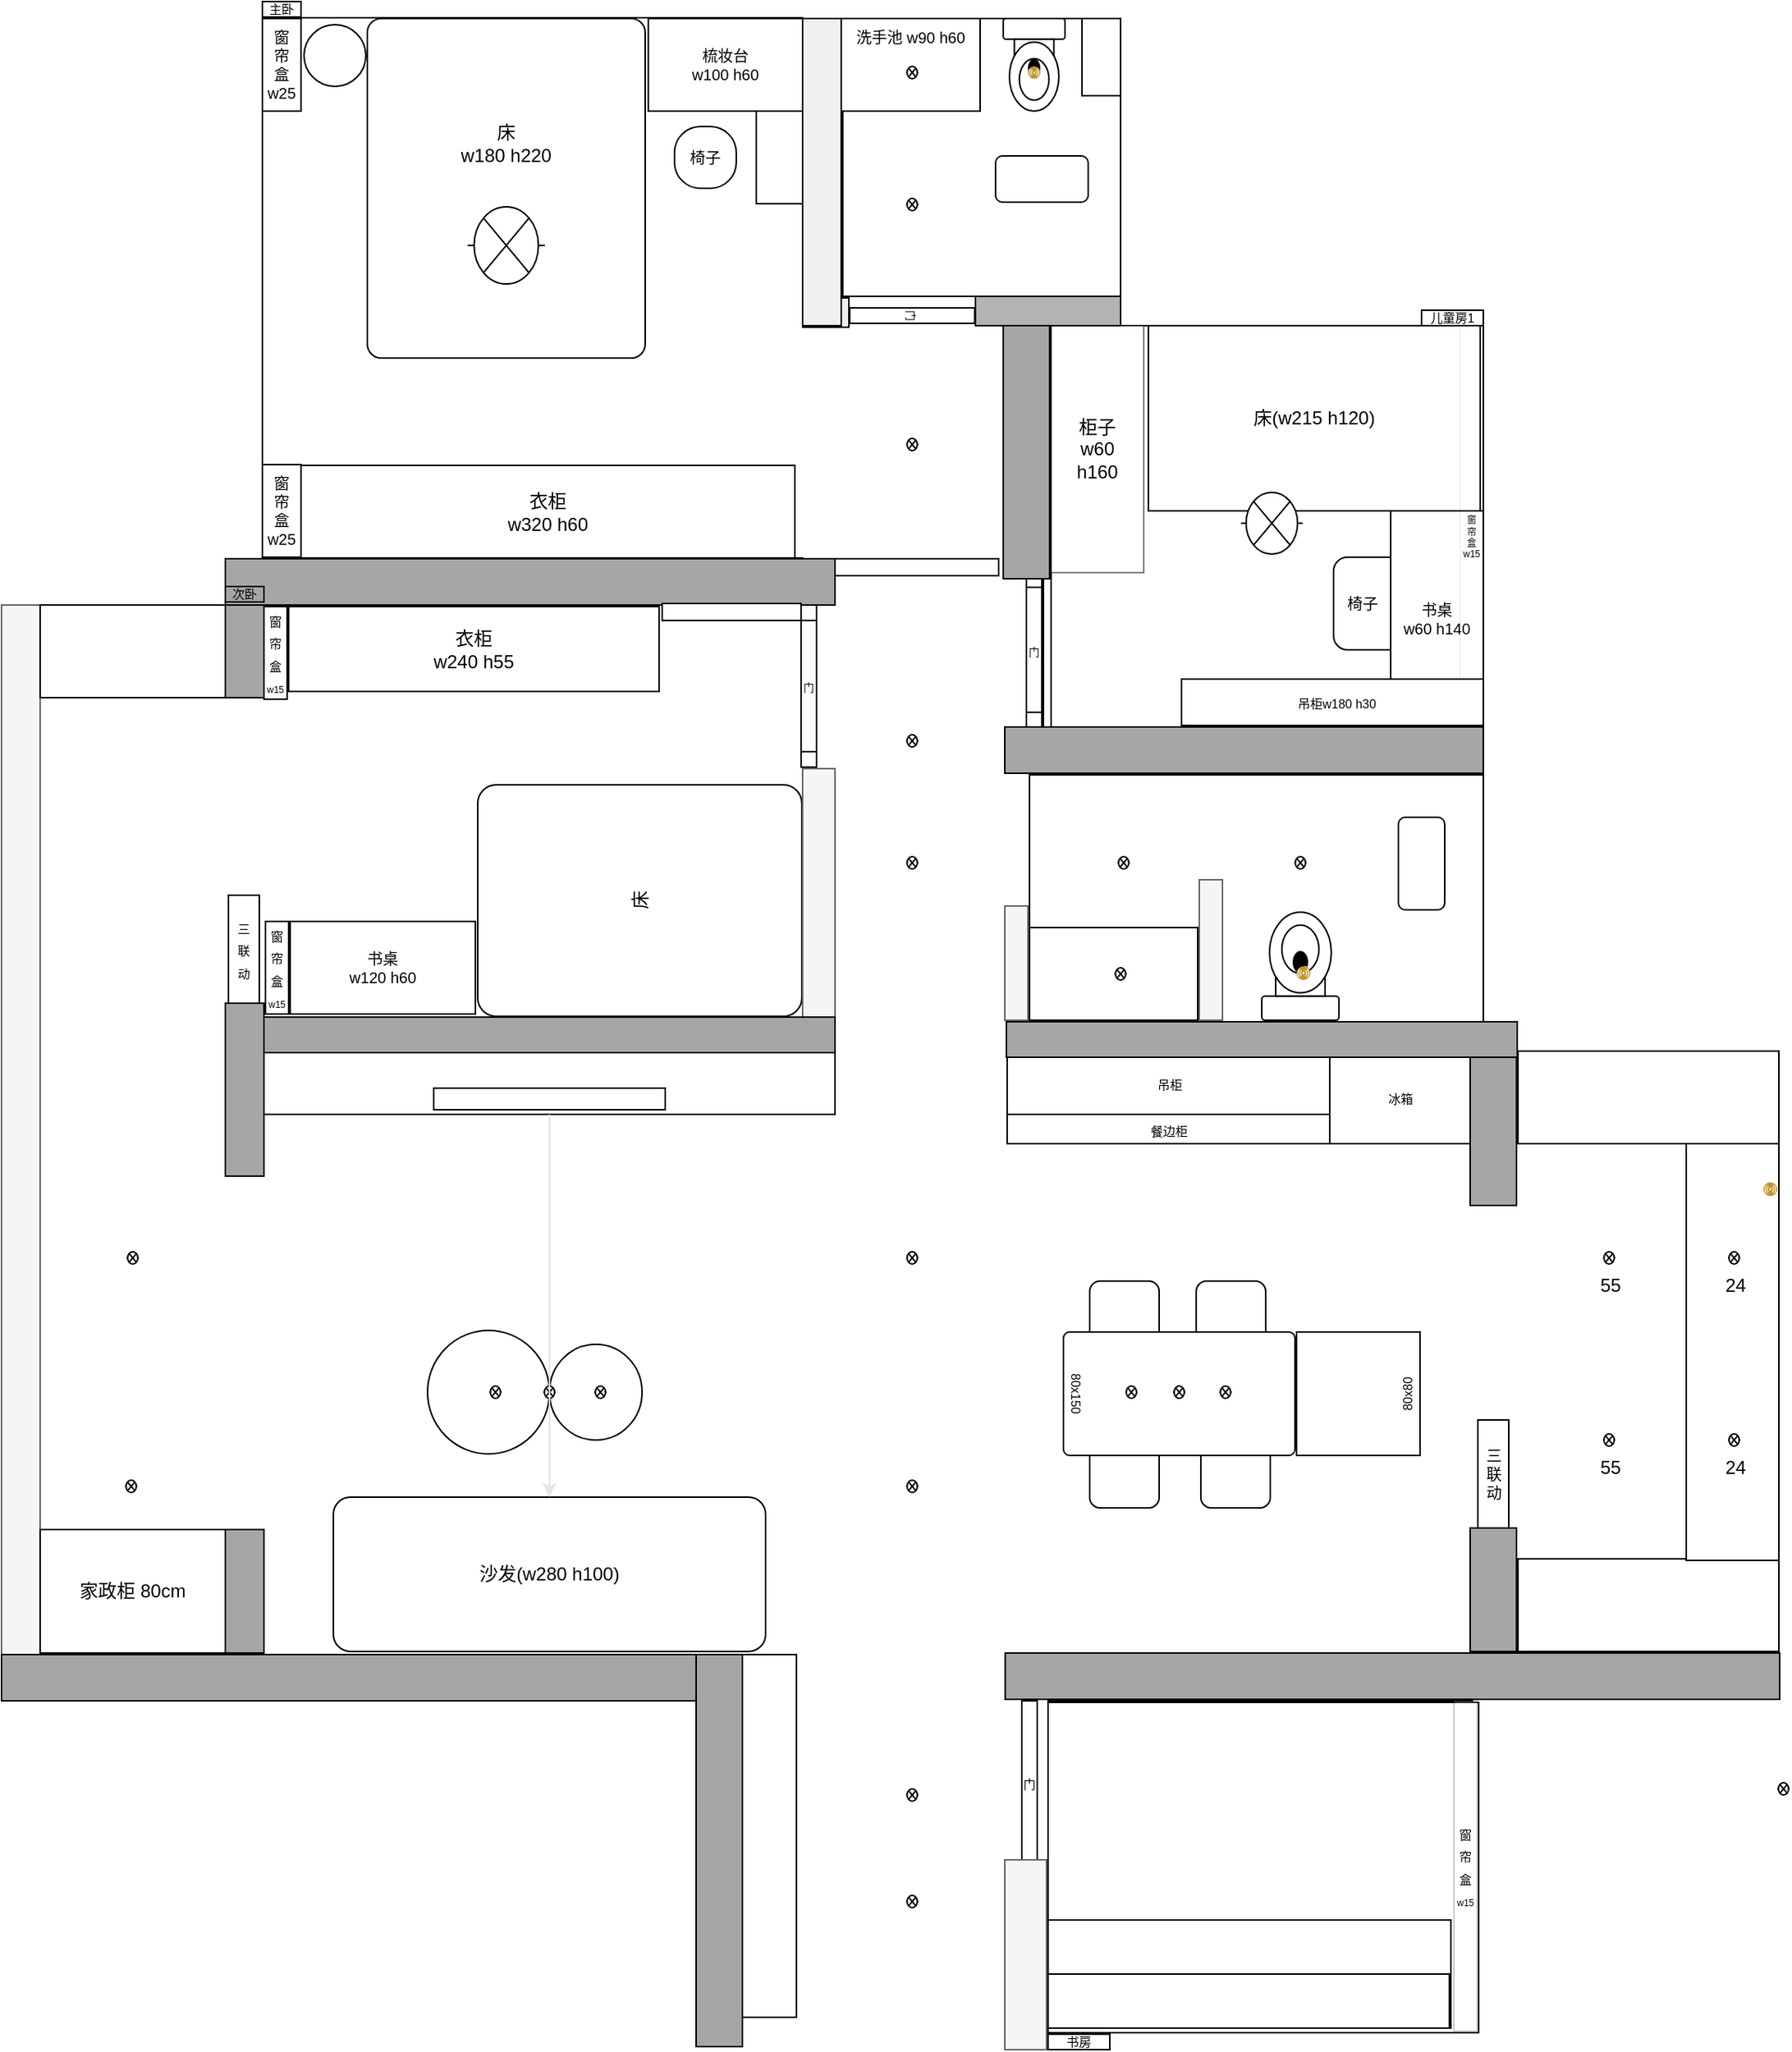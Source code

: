 <mxfile version="24.6.4" type="github" pages="9">
  <diagram name="家" id="Wvx7GrM7vGHvfZqgHbB5">
    <mxGraphModel dx="2386" dy="2271" grid="0" gridSize="10" guides="1" tooltips="1" connect="1" arrows="1" fold="1" page="0" pageScale="1" pageWidth="500" pageHeight="400" background="none" math="0" shadow="0">
      <root>
        <mxCell id="YtrfnGiDdhUhbPH4Tr_i-0" />
        <mxCell id="YtrfnGiDdhUhbPH4Tr_i-1" parent="YtrfnGiDdhUhbPH4Tr_i-0" />
        <mxCell id="OqIxkB8pX55WO_FuRYo8-5" value="" style="ellipse;whiteSpace=wrap;html=1;" parent="YtrfnGiDdhUhbPH4Tr_i-1" vertex="1">
          <mxGeometry x="-542" y="-364" width="79" height="80" as="geometry" />
        </mxCell>
        <mxCell id="OqIxkB8pX55WO_FuRYo8-6" value="" style="ellipse;whiteSpace=wrap;html=1;" parent="YtrfnGiDdhUhbPH4Tr_i-1" vertex="1">
          <mxGeometry x="-463" y="-355" width="60" height="62" as="geometry" />
        </mxCell>
        <mxCell id="QGalw_11UsEC8YF6E1d6-17" value="" style="rounded=0;whiteSpace=wrap;html=1;strokeColor=none;" parent="YtrfnGiDdhUhbPH4Tr_i-1" vertex="1">
          <mxGeometry x="-338" y="-154" width="170" height="235" as="geometry" />
        </mxCell>
        <mxCell id="-8gj0vlBENcJru8yaRgm-17" value="" style="rounded=0;whiteSpace=wrap;html=1;strokeColor=none;" parent="YtrfnGiDdhUhbPH4Tr_i-1" vertex="1">
          <mxGeometry x="-277" y="-833" width="108" height="280" as="geometry" />
        </mxCell>
        <mxCell id="-8gj0vlBENcJru8yaRgm-11" value="" style="rounded=0;whiteSpace=wrap;html=1;strokeColor=none;" parent="YtrfnGiDdhUhbPH4Tr_i-1" vertex="1">
          <mxGeometry x="-793" y="-834" width="120" height="678" as="geometry" />
        </mxCell>
        <mxCell id="YtrfnGiDdhUhbPH4Tr_i-3" value="" style="rounded=0;whiteSpace=wrap;html=1;container=0;" parent="YtrfnGiDdhUhbPH4Tr_i-1" vertex="1">
          <mxGeometry x="-140" y="-124" width="275" height="215" as="geometry" />
        </mxCell>
        <mxCell id="YtrfnGiDdhUhbPH4Tr_i-4" value="" style="rounded=0;whiteSpace=wrap;html=1;" parent="YtrfnGiDdhUhbPH4Tr_i-1" vertex="1">
          <mxGeometry x="-279" y="-864" width="107" height="11" as="geometry" />
        </mxCell>
        <mxCell id="YtrfnGiDdhUhbPH4Tr_i-5" value="" style="rounded=0;whiteSpace=wrap;html=1;" parent="YtrfnGiDdhUhbPH4Tr_i-1" vertex="1">
          <mxGeometry x="-143" y="-1014" width="285" height="260" as="geometry" />
        </mxCell>
        <mxCell id="YtrfnGiDdhUhbPH4Tr_i-6" value="" style="rounded=0;whiteSpace=wrap;html=1;" parent="YtrfnGiDdhUhbPH4Tr_i-1" vertex="1">
          <mxGeometry x="-152" y="-724" width="294" height="160" as="geometry" />
        </mxCell>
        <mxCell id="YtrfnGiDdhUhbPH4Tr_i-7" value="" style="rounded=0;whiteSpace=wrap;html=1;fillColor=#f5f5f5;fontColor=#333333;strokeColor=#666666;" parent="YtrfnGiDdhUhbPH4Tr_i-1" vertex="1">
          <mxGeometry x="-818" y="-834" width="25" height="681" as="geometry" />
        </mxCell>
        <mxCell id="YtrfnGiDdhUhbPH4Tr_i-8" value="" style="image;aspect=fixed;perimeter=ellipsePerimeter;html=1;align=center;shadow=0;dashed=0;fontColor=#4277BB;labelBackgroundColor=default;fontSize=12;spacingTop=3;image=img/lib/ibm/users/sensor.svg;imageBackground=default;fillStyle=hatch;" parent="YtrfnGiDdhUhbPH4Tr_i-1" vertex="1">
          <mxGeometry x="-480" y="-543" width="15" height="15" as="geometry" />
        </mxCell>
        <mxCell id="YtrfnGiDdhUhbPH4Tr_i-9" value="" style="sketch=0;points=[[0.5,0,0],[1,0.5,0],[0.5,1,0],[0,0.5,0],[0.145,0.145,0],[0.856,0.145,0],[0.855,0.856,0],[0.145,0.855,0]];verticalLabelPosition=bottom;html=1;verticalAlign=top;aspect=fixed;align=center;pointerEvents=1;shape=mxgraph.cisco19.rect;prIcon=router;fontSize=16;fillColor=#dae8fc;strokeColor=#6c8ebf;" parent="YtrfnGiDdhUhbPH4Tr_i-1" vertex="1">
          <mxGeometry x="-382" y="-542" width="15" height="15" as="geometry" />
        </mxCell>
        <mxCell id="YtrfnGiDdhUhbPH4Tr_i-12" value="&lt;span style=&quot;font-size: 5px;&quot;&gt;开关&lt;/span&gt;" style="html=1;strokeWidth=1;shadow=0;dashed=0;shape=mxgraph.ios7.misc.switch;fillColor=#8F8E94;strokeColor=none;buttonText=;strokeColor2=#222222;fontColor=#222222;fontSize=8;verticalLabelPosition=top;verticalAlign=bottom;align=center;sketch=0;labelPosition=center;" parent="YtrfnGiDdhUhbPH4Tr_i-1" vertex="1">
          <mxGeometry x="-325" y="-1035" width="15" height="15" as="geometry" />
        </mxCell>
        <mxCell id="YtrfnGiDdhUhbPH4Tr_i-13" value="" style="rounded=0;whiteSpace=wrap;html=1;" parent="YtrfnGiDdhUhbPH4Tr_i-1" vertex="1">
          <mxGeometry x="-338" y="-154" width="35" height="235" as="geometry" />
        </mxCell>
        <mxCell id="DWn1LP3mGQasMW1zKLX--1" value="" style="edgeStyle=orthogonalEdgeStyle;rounded=0;orthogonalLoop=1;jettySize=auto;html=1;strokeColor=#E6E6E6;" parent="YtrfnGiDdhUhbPH4Tr_i-1" edge="1">
          <mxGeometry relative="1" as="geometry">
            <mxPoint x="-463" y="-221" as="targetPoint" />
            <mxPoint x="-463" y="-285" as="sourcePoint" />
          </mxGeometry>
        </mxCell>
        <mxCell id="YtrfnGiDdhUhbPH4Tr_i-14" value="" style="rounded=0;whiteSpace=wrap;html=1;rotation=0;" parent="YtrfnGiDdhUhbPH4Tr_i-1" vertex="1">
          <mxGeometry x="-648" y="-544" width="370" height="40" as="geometry" />
        </mxCell>
        <mxCell id="YtrfnGiDdhUhbPH4Tr_i-15" value="" style="pointerEvents=1;verticalLabelPosition=bottom;shadow=0;dashed=0;align=center;html=1;verticalAlign=top;shape=mxgraph.electrical.miscellaneous.light_bulb;" parent="YtrfnGiDdhUhbPH4Tr_i-1" vertex="1">
          <mxGeometry x="-232" y="-671" width="8" height="8" as="geometry" />
        </mxCell>
        <mxCell id="YtrfnGiDdhUhbPH4Tr_i-16" value="" style="pointerEvents=1;verticalLabelPosition=bottom;shadow=0;dashed=0;align=center;html=1;verticalAlign=top;shape=mxgraph.electrical.miscellaneous.light_bulb;" parent="YtrfnGiDdhUhbPH4Tr_i-1" vertex="1">
          <mxGeometry x="-232" y="-750" width="8" height="8" as="geometry" />
        </mxCell>
        <mxCell id="YtrfnGiDdhUhbPH4Tr_i-18" value="" style="pointerEvents=1;verticalLabelPosition=bottom;shadow=0;dashed=0;align=center;html=1;verticalAlign=top;shape=mxgraph.electrical.miscellaneous.light_bulb;flipV=1;flipH=1;" parent="YtrfnGiDdhUhbPH4Tr_i-1" vertex="1">
          <mxGeometry x="-232" y="-67" width="8" height="8" as="geometry" />
        </mxCell>
        <mxCell id="YtrfnGiDdhUhbPH4Tr_i-19" value="" style="pointerEvents=1;verticalLabelPosition=bottom;shadow=0;dashed=0;align=center;html=1;verticalAlign=top;shape=mxgraph.electrical.miscellaneous.light_bulb;flipV=1;flipH=1;" parent="YtrfnGiDdhUhbPH4Tr_i-1" vertex="1">
          <mxGeometry x="-232" y="2" width="8" height="8" as="geometry" />
        </mxCell>
        <mxCell id="YtrfnGiDdhUhbPH4Tr_i-20" value="600" style="pointerEvents=1;verticalLabelPosition=bottom;shadow=0;dashed=0;align=center;html=1;verticalAlign=top;shape=mxgraph.electrical.miscellaneous.light_bulb;" parent="YtrfnGiDdhUhbPH4Tr_i-1" vertex="1">
          <mxGeometry x="-20" y="-907" width="37" height="37" as="geometry" />
        </mxCell>
        <mxCell id="YtrfnGiDdhUhbPH4Tr_i-21" value="" style="verticalLabelPosition=bottom;html=1;verticalAlign=top;align=center;shape=mxgraph.floorplan.toilet;rotation=-180;" parent="YtrfnGiDdhUhbPH4Tr_i-1" vertex="1">
          <mxGeometry x="-1.5" y="-635" width="50" height="70" as="geometry" />
        </mxCell>
        <mxCell id="YtrfnGiDdhUhbPH4Tr_i-22" value="" style="rounded=0;whiteSpace=wrap;html=1;" parent="YtrfnGiDdhUhbPH4Tr_i-1" vertex="1">
          <mxGeometry x="-152" y="-625" width="109" height="60" as="geometry" />
        </mxCell>
        <mxCell id="YtrfnGiDdhUhbPH4Tr_i-25" value="" style="pointerEvents=1;verticalLabelPosition=bottom;shadow=0;dashed=0;align=center;html=1;verticalAlign=top;shape=mxgraph.electrical.miscellaneous.light_bulb;" parent="YtrfnGiDdhUhbPH4Tr_i-1" vertex="1">
          <mxGeometry x="-95" y="-671" width="8" height="8" as="geometry" />
        </mxCell>
        <mxCell id="YtrfnGiDdhUhbPH4Tr_i-26" value="家政柜 80cm" style="rounded=0;whiteSpace=wrap;html=1;" parent="YtrfnGiDdhUhbPH4Tr_i-1" vertex="1">
          <mxGeometry x="-793" y="-235" width="120" height="80" as="geometry" />
        </mxCell>
        <mxCell id="YtrfnGiDdhUhbPH4Tr_i-27" value="" style="pointerEvents=1;verticalLabelPosition=bottom;shadow=0;dashed=0;align=center;html=1;verticalAlign=top;shape=mxgraph.electrical.miscellaneous.light_bulb;" parent="YtrfnGiDdhUhbPH4Tr_i-1" vertex="1">
          <mxGeometry x="-232" y="-415" width="8" height="8" as="geometry" />
        </mxCell>
        <mxCell id="YtrfnGiDdhUhbPH4Tr_i-28" value="" style="pointerEvents=1;verticalLabelPosition=bottom;shadow=0;dashed=0;align=center;html=1;verticalAlign=top;shape=mxgraph.electrical.miscellaneous.light_bulb;flipV=1;flipH=1;" parent="YtrfnGiDdhUhbPH4Tr_i-1" vertex="1">
          <mxGeometry x="-232" y="-267" width="8" height="8" as="geometry" />
        </mxCell>
        <mxCell id="YtrfnGiDdhUhbPH4Tr_i-38" value="" style="rounded=0;whiteSpace=wrap;html=1;" parent="YtrfnGiDdhUhbPH4Tr_i-1" vertex="1">
          <mxGeometry x="-649" y="-1214.5" width="350" height="350" as="geometry" />
        </mxCell>
        <mxCell id="YtrfnGiDdhUhbPH4Tr_i-39" value="&lt;font style=&quot;font-size: 10px;&quot;&gt;窗&lt;br style=&quot;font-size: 10px;&quot;&gt;帘&lt;br style=&quot;font-size: 10px;&quot;&gt;盒&lt;br style=&quot;font-size: 10px;&quot;&gt;w25&lt;br style=&quot;font-size: 10px;&quot;&gt;&lt;/font&gt;" style="rounded=0;whiteSpace=wrap;html=1;fontSize=10;" parent="YtrfnGiDdhUhbPH4Tr_i-1" vertex="1">
          <mxGeometry x="-649" y="-925" width="25" height="60" as="geometry" />
        </mxCell>
        <mxCell id="YtrfnGiDdhUhbPH4Tr_i-41" value="床&lt;br&gt;w180 h220&lt;br&gt;&amp;nbsp;&lt;br&gt;&lt;div&gt;&lt;br&gt;&lt;/div&gt;&lt;div&gt;&lt;br&gt;&lt;/div&gt;&lt;div&gt;&lt;br&gt;&lt;/div&gt;" style="rounded=1;whiteSpace=wrap;html=1;arcSize=5;" parent="YtrfnGiDdhUhbPH4Tr_i-1" vertex="1">
          <mxGeometry x="-581" y="-1214" width="180" height="220" as="geometry" />
        </mxCell>
        <mxCell id="YtrfnGiDdhUhbPH4Tr_i-42" value="&lt;div&gt;&lt;span style=&quot;background-color: initial;&quot;&gt;椅子&lt;/span&gt;&lt;br&gt;&lt;/div&gt;" style="rounded=1;whiteSpace=wrap;html=1;strokeColor=#000000;fontSize=10;arcSize=42;" parent="YtrfnGiDdhUhbPH4Tr_i-1" vertex="1">
          <mxGeometry x="-382" y="-1144" width="40" height="40" as="geometry" />
        </mxCell>
        <mxCell id="YtrfnGiDdhUhbPH4Tr_i-44" value="主卧" style="text;html=1;strokeColor=default;fillColor=none;align=center;verticalAlign=middle;whiteSpace=wrap;rounded=0;fontSize=8;" parent="YtrfnGiDdhUhbPH4Tr_i-1" vertex="1">
          <mxGeometry x="-649" y="-1225" width="25" height="10" as="geometry" />
        </mxCell>
        <mxCell id="YtrfnGiDdhUhbPH4Tr_i-45" value="" style="pointerEvents=1;verticalLabelPosition=bottom;shadow=0;dashed=0;align=center;html=1;verticalAlign=top;shape=mxgraph.electrical.miscellaneous.light_bulb;" parent="YtrfnGiDdhUhbPH4Tr_i-1" vertex="1">
          <mxGeometry x="-516" y="-1092" width="50" height="50" as="geometry" />
        </mxCell>
        <mxCell id="YtrfnGiDdhUhbPH4Tr_i-46" value="" style="rounded=0;whiteSpace=wrap;html=1;strokeColor=#FFFFFF;" parent="YtrfnGiDdhUhbPH4Tr_i-1" vertex="1">
          <mxGeometry x="-648" y="-834" width="348" height="269" as="geometry" />
        </mxCell>
        <mxCell id="YtrfnGiDdhUhbPH4Tr_i-47" value="" style="rounded=0;whiteSpace=wrap;html=1;fontSize=7;fillColor=#A6A6A6;" parent="YtrfnGiDdhUhbPH4Tr_i-1" vertex="1">
          <mxGeometry x="-673" y="-834" width="25" height="60" as="geometry" />
        </mxCell>
        <mxCell id="YtrfnGiDdhUhbPH4Tr_i-48" value="&lt;font style=&quot;font-size: 8px;&quot;&gt;三&lt;br&gt;联&lt;br&gt;动&lt;br&gt;&lt;/font&gt;" style="rounded=0;whiteSpace=wrap;html=1;" parent="YtrfnGiDdhUhbPH4Tr_i-1" vertex="1">
          <mxGeometry x="-671" y="-646" width="20" height="70" as="geometry" />
        </mxCell>
        <mxCell id="YtrfnGiDdhUhbPH4Tr_i-49" value="&lt;font style=&quot;&quot;&gt;&lt;span style=&quot;font-size: 8px;&quot;&gt;窗帘盒&lt;/span&gt;&lt;br&gt;&lt;font style=&quot;font-size: 6px;&quot;&gt;w15&lt;/font&gt;&lt;br&gt;&lt;/font&gt;" style="rounded=0;whiteSpace=wrap;html=1;" parent="YtrfnGiDdhUhbPH4Tr_i-1" vertex="1">
          <mxGeometry x="-648" y="-833" width="15" height="60" as="geometry" />
        </mxCell>
        <mxCell id="YtrfnGiDdhUhbPH4Tr_i-50" value="床" style="rounded=1;whiteSpace=wrap;html=1;arcSize=8;rotation=-90;" parent="YtrfnGiDdhUhbPH4Tr_i-1" vertex="1">
          <mxGeometry x="-479.5" y="-747.5" width="150" height="210" as="geometry" />
        </mxCell>
        <mxCell id="YtrfnGiDdhUhbPH4Tr_i-52" value="&lt;font style=&quot;font-size: 10px;&quot;&gt;书桌&lt;br style=&quot;font-size: 10px;&quot;&gt;w120 h60&lt;/font&gt;" style="rounded=0;whiteSpace=wrap;html=1;fontSize=10;" parent="YtrfnGiDdhUhbPH4Tr_i-1" vertex="1">
          <mxGeometry x="-631" y="-629" width="120" height="60" as="geometry" />
        </mxCell>
        <mxCell id="YtrfnGiDdhUhbPH4Tr_i-53" value="" style="group" parent="YtrfnGiDdhUhbPH4Tr_i-1" vertex="1" connectable="0">
          <mxGeometry x="-300" y="-834" width="10" height="105" as="geometry" />
        </mxCell>
        <mxCell id="YtrfnGiDdhUhbPH4Tr_i-54" value="&lt;font style=&quot;font-size: 7px;&quot;&gt;门&lt;/font&gt;" style="rounded=0;whiteSpace=wrap;html=1;" parent="YtrfnGiDdhUhbPH4Tr_i-53" vertex="1">
          <mxGeometry width="10" height="105" as="geometry" />
        </mxCell>
        <mxCell id="YtrfnGiDdhUhbPH4Tr_i-55" value="&lt;font style=&quot;font-size: 7px;&quot;&gt;门&lt;/font&gt;" style="rounded=0;whiteSpace=wrap;html=1;" parent="YtrfnGiDdhUhbPH4Tr_i-53" vertex="1">
          <mxGeometry y="9.997" width="10" height="85" as="geometry" />
        </mxCell>
        <mxCell id="YtrfnGiDdhUhbPH4Tr_i-60" value="" style="rounded=0;whiteSpace=wrap;html=1;" parent="YtrfnGiDdhUhbPH4Tr_i-1" vertex="1">
          <mxGeometry x="-138" y="-1015" width="280" height="260" as="geometry" />
        </mxCell>
        <mxCell id="YtrfnGiDdhUhbPH4Tr_i-61" value="床(w215 h120)" style="rounded=0;whiteSpace=wrap;html=1;" parent="YtrfnGiDdhUhbPH4Tr_i-1" vertex="1">
          <mxGeometry x="-75" y="-1015" width="215" height="120" as="geometry" />
        </mxCell>
        <mxCell id="YtrfnGiDdhUhbPH4Tr_i-62" value="柜子&lt;br&gt;w60&lt;br&gt;h160" style="rounded=0;whiteSpace=wrap;html=1;shadow=0;glass=0;opacity=50;" parent="YtrfnGiDdhUhbPH4Tr_i-1" vertex="1">
          <mxGeometry x="-138" y="-1015" width="60" height="160" as="geometry" />
        </mxCell>
        <mxCell id="YtrfnGiDdhUhbPH4Tr_i-63" value="" style="group" parent="YtrfnGiDdhUhbPH4Tr_i-1" vertex="1" connectable="0">
          <mxGeometry x="-154" y="-855" width="10" height="100" as="geometry" />
        </mxCell>
        <mxCell id="YtrfnGiDdhUhbPH4Tr_i-64" value="&lt;font style=&quot;font-size: 7px;&quot;&gt;门&lt;/font&gt;" style="rounded=0;whiteSpace=wrap;html=1;" parent="YtrfnGiDdhUhbPH4Tr_i-63" vertex="1">
          <mxGeometry width="10" height="100" as="geometry" />
        </mxCell>
        <mxCell id="YtrfnGiDdhUhbPH4Tr_i-65" value="&lt;font style=&quot;font-size: 7px;&quot;&gt;门&lt;/font&gt;" style="rounded=0;whiteSpace=wrap;html=1;" parent="YtrfnGiDdhUhbPH4Tr_i-63" vertex="1">
          <mxGeometry y="9.521" width="10" height="80.952" as="geometry" />
        </mxCell>
        <mxCell id="YtrfnGiDdhUhbPH4Tr_i-66" value="&lt;font style=&quot;font-size: 10px;&quot;&gt;椅子&amp;nbsp; &amp;nbsp; &amp;nbsp; &amp;nbsp;&amp;nbsp;&lt;/font&gt;" style="rounded=1;whiteSpace=wrap;html=1;strokeColor=#000000;fontSize=10;" parent="YtrfnGiDdhUhbPH4Tr_i-1" vertex="1">
          <mxGeometry x="45" y="-865" width="60" height="60" as="geometry" />
        </mxCell>
        <mxCell id="YtrfnGiDdhUhbPH4Tr_i-67" value="&lt;font style=&quot;font-size: 10px;&quot;&gt;书桌&lt;br style=&quot;font-size: 10px;&quot;&gt;w60 h140&lt;br&gt;&lt;/font&gt;" style="rounded=0;whiteSpace=wrap;html=1;rotation=0;fontSize=10;" parent="YtrfnGiDdhUhbPH4Tr_i-1" vertex="1">
          <mxGeometry x="82" y="-895" width="60" height="140" as="geometry" />
        </mxCell>
        <mxCell id="YtrfnGiDdhUhbPH4Tr_i-68" value="&lt;font style=&quot;font-size: 8px;&quot;&gt;&lt;font style=&quot;font-size: 8px;&quot;&gt;&amp;nbsp; 琴w135 h30&lt;/font&gt;&lt;/font&gt;" style="rounded=0;whiteSpace=wrap;html=1;align=center;" parent="YtrfnGiDdhUhbPH4Tr_i-1" vertex="1">
          <mxGeometry x="-53.5" y="-785" width="135" height="30" as="geometry" />
        </mxCell>
        <mxCell id="YtrfnGiDdhUhbPH4Tr_i-69" value="儿童房1" style="text;html=1;strokeColor=default;fillColor=none;align=center;verticalAlign=middle;whiteSpace=wrap;rounded=0;fontSize=8;" parent="YtrfnGiDdhUhbPH4Tr_i-1" vertex="1">
          <mxGeometry x="102" y="-1025" width="40" height="10" as="geometry" />
        </mxCell>
        <mxCell id="YtrfnGiDdhUhbPH4Tr_i-70" value="&lt;br&gt;&lt;br&gt;窗&lt;br style=&quot;font-size: 6px;&quot;&gt;帘&lt;br style=&quot;font-size: 6px;&quot;&gt;盒&lt;br style=&quot;font-size: 6px;&quot;&gt;w15" style="rounded=0;whiteSpace=wrap;html=1;opacity=5;fontSize=6;" parent="YtrfnGiDdhUhbPH4Tr_i-1" vertex="1">
          <mxGeometry x="127" y="-1015" width="15" height="259" as="geometry" />
        </mxCell>
        <mxCell id="YtrfnGiDdhUhbPH4Tr_i-72" value="" style="rounded=0;whiteSpace=wrap;html=1;" parent="YtrfnGiDdhUhbPH4Tr_i-1" vertex="1">
          <mxGeometry x="-140" y="-123" width="279" height="214" as="geometry" />
        </mxCell>
        <mxCell id="YtrfnGiDdhUhbPH4Tr_i-78" value="&lt;font style=&quot;&quot;&gt;&lt;span style=&quot;font-size: 8px;&quot;&gt;窗&lt;/span&gt;&lt;br&gt;&lt;span style=&quot;font-size: 8px;&quot;&gt;帘&lt;/span&gt;&lt;br&gt;&lt;span style=&quot;font-size: 8px;&quot;&gt;盒&lt;/span&gt;&lt;br&gt;&lt;font style=&quot;font-size: 6px;&quot;&gt;w15&lt;/font&gt;&lt;br&gt;&lt;/font&gt;" style="rounded=0;whiteSpace=wrap;html=1;opacity=20;" parent="YtrfnGiDdhUhbPH4Tr_i-1" vertex="1">
          <mxGeometry x="123" y="-124" width="15" height="214" as="geometry" />
        </mxCell>
        <mxCell id="YtrfnGiDdhUhbPH4Tr_i-79" value="&lt;font style=&quot;font-size: 8px;&quot;&gt;门&lt;/font&gt;" style="rounded=0;whiteSpace=wrap;html=1;rotation=0;" parent="YtrfnGiDdhUhbPH4Tr_i-1" vertex="1">
          <mxGeometry x="-157" y="-124" width="10" height="105" as="geometry" />
        </mxCell>
        <mxCell id="YtrfnGiDdhUhbPH4Tr_i-81" value="" style="pointerEvents=1;verticalLabelPosition=bottom;shadow=0;dashed=0;align=center;html=1;verticalAlign=top;shape=mxgraph.electrical.miscellaneous.light_bulb;" parent="YtrfnGiDdhUhbPH4Tr_i-1" vertex="1">
          <mxGeometry x="-15" y="-907" width="40" height="40" as="geometry" />
        </mxCell>
        <mxCell id="YtrfnGiDdhUhbPH4Tr_i-82" value="书房" style="text;html=1;strokeColor=default;fillColor=none;align=center;verticalAlign=middle;whiteSpace=wrap;rounded=0;fontSize=8;" parent="YtrfnGiDdhUhbPH4Tr_i-1" vertex="1">
          <mxGeometry x="-140" y="92" width="40" height="10" as="geometry" />
        </mxCell>
        <mxCell id="YtrfnGiDdhUhbPH4Tr_i-84" value="" style="rounded=0;whiteSpace=wrap;html=1;fillColor=#f5f5f5;fontColor=#333333;strokeColor=#666666;" parent="YtrfnGiDdhUhbPH4Tr_i-1" vertex="1">
          <mxGeometry x="-42" y="-656" width="15" height="91" as="geometry" />
        </mxCell>
        <mxCell id="YtrfnGiDdhUhbPH4Tr_i-85" value="" style="rounded=1;whiteSpace=wrap;html=1;rotation=90;" parent="YtrfnGiDdhUhbPH4Tr_i-1" vertex="1">
          <mxGeometry x="72" y="-681.5" width="60" height="30" as="geometry" />
        </mxCell>
        <mxCell id="YtrfnGiDdhUhbPH4Tr_i-87" value="" style="image;aspect=fixed;perimeter=ellipsePerimeter;html=1;align=center;shadow=0;dashed=0;fontColor=#4277BB;labelBackgroundColor=default;fontSize=12;spacingTop=3;image=img/lib/ibm/users/sensor.svg;imageBackground=default;fillStyle=hatch;" parent="YtrfnGiDdhUhbPH4Tr_i-1" vertex="1">
          <mxGeometry x="21" y="-600" width="9" height="9" as="geometry" />
        </mxCell>
        <mxCell id="YtrfnGiDdhUhbPH4Tr_i-89" value="" style="rounded=0;whiteSpace=wrap;html=1;" parent="YtrfnGiDdhUhbPH4Tr_i-1" vertex="1">
          <mxGeometry x="-793" y="-834" width="120" height="60" as="geometry" />
        </mxCell>
        <mxCell id="YtrfnGiDdhUhbPH4Tr_i-90" value="" style="pointerEvents=1;verticalLabelPosition=bottom;shadow=0;dashed=0;align=center;html=1;verticalAlign=top;shape=mxgraph.electrical.miscellaneous.light_bulb;" parent="YtrfnGiDdhUhbPH4Tr_i-1" vertex="1">
          <mxGeometry x="-737" y="-415" width="8" height="8" as="geometry" />
        </mxCell>
        <mxCell id="YtrfnGiDdhUhbPH4Tr_i-91" value="" style="pointerEvents=1;verticalLabelPosition=bottom;shadow=0;dashed=0;align=center;html=1;verticalAlign=top;shape=mxgraph.electrical.miscellaneous.light_bulb;" parent="YtrfnGiDdhUhbPH4Tr_i-1" vertex="1">
          <mxGeometry x="-738" y="-267" width="8" height="8" as="geometry" />
        </mxCell>
        <mxCell id="YtrfnGiDdhUhbPH4Tr_i-92" value="&lt;font style=&quot;font-size: 8px;&quot;&gt;餐边柜&lt;/font&gt;" style="rounded=0;whiteSpace=wrap;html=1;rotation=0;verticalAlign=bottom;" parent="YtrfnGiDdhUhbPH4Tr_i-1" vertex="1">
          <mxGeometry x="-166.5" y="-545" width="209" height="60" as="geometry" />
        </mxCell>
        <mxCell id="YtrfnGiDdhUhbPH4Tr_i-93" value="&lt;font style=&quot;font-size: 8px;&quot;&gt;吊柜&lt;/font&gt;" style="rounded=0;whiteSpace=wrap;html=1;rotation=0;" parent="YtrfnGiDdhUhbPH4Tr_i-1" vertex="1">
          <mxGeometry x="-166.5" y="-544" width="210" height="40" as="geometry" />
        </mxCell>
        <mxCell id="YtrfnGiDdhUhbPH4Tr_i-94" value="&lt;font style=&quot;font-size: 8px;&quot;&gt;冰箱&lt;/font&gt;" style="rounded=0;whiteSpace=wrap;html=1;rotation=0;" parent="YtrfnGiDdhUhbPH4Tr_i-1" vertex="1">
          <mxGeometry x="42.5" y="-545" width="91" height="60" as="geometry" />
        </mxCell>
        <mxCell id="YtrfnGiDdhUhbPH4Tr_i-95" value="" style="rounded=0;whiteSpace=wrap;html=1;" parent="YtrfnGiDdhUhbPH4Tr_i-1" vertex="1">
          <mxGeometry x="299" y="-545" width="34.5" height="390" as="geometry" />
        </mxCell>
        <mxCell id="YtrfnGiDdhUhbPH4Tr_i-96" value="" style="rounded=0;whiteSpace=wrap;html=1;fillColor=#A6A6A6;" parent="YtrfnGiDdhUhbPH4Tr_i-1" vertex="1">
          <mxGeometry x="133.5" y="-545" width="30" height="100" as="geometry" />
        </mxCell>
        <mxCell id="YtrfnGiDdhUhbPH4Tr_i-97" value="" style="rounded=0;whiteSpace=wrap;html=1;fillColor=#A6A6A6;" parent="YtrfnGiDdhUhbPH4Tr_i-1" vertex="1">
          <mxGeometry x="133.5" y="-236" width="30" height="80" as="geometry" />
        </mxCell>
        <mxCell id="YtrfnGiDdhUhbPH4Tr_i-98" value="三&lt;div style=&quot;font-size: 10px;&quot;&gt;联&lt;/div&gt;&lt;div style=&quot;font-size: 10px;&quot;&gt;动&lt;/div&gt;" style="rounded=0;whiteSpace=wrap;html=1;fontSize=10;" parent="YtrfnGiDdhUhbPH4Tr_i-1" vertex="1">
          <mxGeometry x="138.5" y="-306" width="20" height="70" as="geometry" />
        </mxCell>
        <mxCell id="YtrfnGiDdhUhbPH4Tr_i-99" value="" style="rounded=0;whiteSpace=wrap;html=1;rotation=0;" parent="YtrfnGiDdhUhbPH4Tr_i-1" vertex="1">
          <mxGeometry x="164.5" y="-545" width="169" height="60" as="geometry" />
        </mxCell>
        <mxCell id="YtrfnGiDdhUhbPH4Tr_i-100" value="" style="rounded=0;whiteSpace=wrap;html=1;rotation=0;" parent="YtrfnGiDdhUhbPH4Tr_i-1" vertex="1">
          <mxGeometry x="164.5" y="-216" width="169" height="60" as="geometry" />
        </mxCell>
        <mxCell id="YtrfnGiDdhUhbPH4Tr_i-101" value="55" style="pointerEvents=1;verticalLabelPosition=bottom;shadow=0;dashed=0;align=center;html=1;verticalAlign=top;shape=mxgraph.electrical.miscellaneous.light_bulb;flipV=1;" parent="YtrfnGiDdhUhbPH4Tr_i-1" vertex="1">
          <mxGeometry x="219.5" y="-297" width="8" height="8" as="geometry" />
        </mxCell>
        <mxCell id="YtrfnGiDdhUhbPH4Tr_i-102" value="" style="rounded=0;whiteSpace=wrap;html=1;" parent="YtrfnGiDdhUhbPH4Tr_i-1" vertex="1">
          <mxGeometry x="273.5" y="-485" width="60" height="270" as="geometry" />
        </mxCell>
        <mxCell id="YtrfnGiDdhUhbPH4Tr_i-103" value="" style="image;aspect=fixed;perimeter=ellipsePerimeter;html=1;align=center;shadow=0;dashed=0;fontColor=#4277BB;labelBackgroundColor=default;fontSize=12;spacingTop=3;image=img/lib/ibm/users/sensor.svg;imageBackground=default;fillStyle=hatch;" parent="YtrfnGiDdhUhbPH4Tr_i-1" vertex="1">
          <mxGeometry x="323.5" y="-460" width="9" height="9" as="geometry" />
        </mxCell>
        <mxCell id="YtrfnGiDdhUhbPH4Tr_i-104" value="24" style="pointerEvents=1;verticalLabelPosition=bottom;shadow=0;dashed=0;align=center;html=1;verticalAlign=top;shape=mxgraph.electrical.miscellaneous.light_bulb;flipV=1;" parent="YtrfnGiDdhUhbPH4Tr_i-1" vertex="1">
          <mxGeometry x="300.5" y="-415" width="8" height="8" as="geometry" />
        </mxCell>
        <mxCell id="YtrfnGiDdhUhbPH4Tr_i-105" value="55" style="pointerEvents=1;verticalLabelPosition=bottom;shadow=0;dashed=0;align=center;html=1;verticalAlign=top;shape=mxgraph.electrical.miscellaneous.light_bulb;flipV=1;" parent="YtrfnGiDdhUhbPH4Tr_i-1" vertex="1">
          <mxGeometry x="219.5" y="-415" width="8" height="8" as="geometry" />
        </mxCell>
        <mxCell id="YtrfnGiDdhUhbPH4Tr_i-106" value="24" style="pointerEvents=1;verticalLabelPosition=bottom;shadow=0;dashed=0;align=center;html=1;verticalAlign=top;shape=mxgraph.electrical.miscellaneous.light_bulb;flipV=1;" parent="YtrfnGiDdhUhbPH4Tr_i-1" vertex="1">
          <mxGeometry x="300.5" y="-297" width="8" height="8" as="geometry" />
        </mxCell>
        <mxCell id="YtrfnGiDdhUhbPH4Tr_i-108" value="" style="rounded=0;whiteSpace=wrap;html=1;fillColor=#A6A6A6;" parent="YtrfnGiDdhUhbPH4Tr_i-1" vertex="1">
          <mxGeometry x="-673" y="-576" width="25" height="112" as="geometry" />
        </mxCell>
        <mxCell id="YtrfnGiDdhUhbPH4Tr_i-109" value="" style="rounded=0;whiteSpace=wrap;html=1;fillColor=#A6A6A6;" parent="YtrfnGiDdhUhbPH4Tr_i-1" vertex="1">
          <mxGeometry x="-818" y="-154" width="480" height="30" as="geometry" />
        </mxCell>
        <mxCell id="YtrfnGiDdhUhbPH4Tr_i-111" value="" style="rounded=0;whiteSpace=wrap;html=1;fillColor=#f5f5f5;fontColor=#333333;strokeColor=#666666;" parent="YtrfnGiDdhUhbPH4Tr_i-1" vertex="1">
          <mxGeometry x="-299" y="-728" width="21" height="164" as="geometry" />
        </mxCell>
        <mxCell id="YtrfnGiDdhUhbPH4Tr_i-112" value="" style="rounded=0;whiteSpace=wrap;html=1;fillColor=#A6A6A6;" parent="YtrfnGiDdhUhbPH4Tr_i-1" vertex="1">
          <mxGeometry x="-368" y="-154" width="30" height="254" as="geometry" />
        </mxCell>
        <mxCell id="YtrfnGiDdhUhbPH4Tr_i-113" value="" style="rounded=0;whiteSpace=wrap;html=1;fillColor=#A6A6A6;rotation=90;" parent="YtrfnGiDdhUhbPH4Tr_i-1" vertex="1">
          <mxGeometry x="68.13" y="-390.87" width="30" height="501.75" as="geometry" />
        </mxCell>
        <mxCell id="YtrfnGiDdhUhbPH4Tr_i-114" value="" style="rounded=0;whiteSpace=wrap;html=1;fillColor=#f5f5f5;fontColor=#333333;strokeColor=#666666;" parent="YtrfnGiDdhUhbPH4Tr_i-1" vertex="1">
          <mxGeometry x="-168" y="-21" width="27" height="123" as="geometry" />
        </mxCell>
        <mxCell id="YtrfnGiDdhUhbPH4Tr_i-116" value="" style="rounded=0;whiteSpace=wrap;html=1;fillColor=#A6A6A6;" parent="YtrfnGiDdhUhbPH4Tr_i-1" vertex="1">
          <mxGeometry x="-169" y="-1015" width="30" height="164" as="geometry" />
        </mxCell>
        <mxCell id="YtrfnGiDdhUhbPH4Tr_i-117" value="" style="rounded=0;whiteSpace=wrap;html=1;fillColor=#A6A6A6;" parent="YtrfnGiDdhUhbPH4Tr_i-1" vertex="1">
          <mxGeometry x="-673" y="-864" width="395" height="30" as="geometry" />
        </mxCell>
        <mxCell id="YtrfnGiDdhUhbPH4Tr_i-118" value="" style="rounded=0;whiteSpace=wrap;html=1;fillColor=#A6A6A6;" parent="YtrfnGiDdhUhbPH4Tr_i-1" vertex="1">
          <mxGeometry x="-168" y="-755" width="310" height="30" as="geometry" />
        </mxCell>
        <mxCell id="YtrfnGiDdhUhbPH4Tr_i-119" value="" style="rounded=0;whiteSpace=wrap;html=1;fillColor=#f5f5f5;fontColor=#333333;strokeColor=#666666;" parent="YtrfnGiDdhUhbPH4Tr_i-1" vertex="1">
          <mxGeometry x="-168" y="-639" width="15" height="74" as="geometry" />
        </mxCell>
        <mxCell id="YtrfnGiDdhUhbPH4Tr_i-120" value="" style="rounded=0;whiteSpace=wrap;html=1;strokeColor=none;" parent="YtrfnGiDdhUhbPH4Tr_i-1" vertex="1">
          <mxGeometry x="-300" y="-1015" width="130" height="150" as="geometry" />
        </mxCell>
        <mxCell id="YtrfnGiDdhUhbPH4Tr_i-121" value="衣柜&lt;br&gt;w320 h60" style="rounded=0;whiteSpace=wrap;html=1;" parent="YtrfnGiDdhUhbPH4Tr_i-1" vertex="1">
          <mxGeometry x="-624" y="-924.5" width="320" height="60" as="geometry" />
        </mxCell>
        <mxCell id="YtrfnGiDdhUhbPH4Tr_i-122" value="次卧" style="text;html=1;strokeColor=default;fillColor=none;align=center;verticalAlign=middle;whiteSpace=wrap;rounded=0;fontSize=8;" parent="YtrfnGiDdhUhbPH4Tr_i-1" vertex="1">
          <mxGeometry x="-673" y="-846" width="25" height="10" as="geometry" />
        </mxCell>
        <mxCell id="YtrfnGiDdhUhbPH4Tr_i-134" value="" style="pointerEvents=1;verticalLabelPosition=bottom;shadow=0;dashed=0;align=center;html=1;verticalAlign=top;shape=mxgraph.electrical.miscellaneous.light_bulb;" parent="YtrfnGiDdhUhbPH4Tr_i-1" vertex="1">
          <mxGeometry x="-434" y="-328" width="8" height="8" as="geometry" />
        </mxCell>
        <mxCell id="YtrfnGiDdhUhbPH4Tr_i-136" value="沙发(w280 h100)" style="rounded=1;whiteSpace=wrap;html=1;arcSize=11;" parent="YtrfnGiDdhUhbPH4Tr_i-1" vertex="1">
          <mxGeometry x="-603" y="-256" width="280" height="100" as="geometry" />
        </mxCell>
        <mxCell id="YtrfnGiDdhUhbPH4Tr_i-138" value="" style="pointerEvents=1;verticalLabelPosition=bottom;shadow=0;dashed=0;align=center;html=1;verticalAlign=top;shape=mxgraph.electrical.miscellaneous.light_bulb;" parent="YtrfnGiDdhUhbPH4Tr_i-1" vertex="1">
          <mxGeometry x="-467" y="-328" width="8" height="8" as="geometry" />
        </mxCell>
        <mxCell id="YtrfnGiDdhUhbPH4Tr_i-139" value="" style="rounded=0;whiteSpace=wrap;html=1;fillColor=#A6A6A6;" parent="YtrfnGiDdhUhbPH4Tr_i-1" vertex="1">
          <mxGeometry x="-673" y="-235" width="25" height="80" as="geometry" />
        </mxCell>
        <mxCell id="YtrfnGiDdhUhbPH4Tr_i-145" value="" style="pointerEvents=1;verticalLabelPosition=bottom;shadow=0;dashed=0;align=center;html=1;verticalAlign=top;shape=mxgraph.electrical.miscellaneous.light_bulb;" parent="YtrfnGiDdhUhbPH4Tr_i-1" vertex="1">
          <mxGeometry x="-502" y="-328" width="8" height="8" as="geometry" />
        </mxCell>
        <mxCell id="-8gj0vlBENcJru8yaRgm-2" value="" style="pointerEvents=1;verticalLabelPosition=bottom;shadow=0;dashed=0;align=center;html=1;verticalAlign=top;shape=mxgraph.electrical.miscellaneous.light_bulb;" parent="YtrfnGiDdhUhbPH4Tr_i-1" vertex="1">
          <mxGeometry x="-97" y="-599" width="8" height="8" as="geometry" />
        </mxCell>
        <mxCell id="-8gj0vlBENcJru8yaRgm-4" value="&lt;font style=&quot;font-size: 8px;&quot;&gt;&lt;font style=&quot;font-size: 8px;&quot;&gt;&amp;nbsp; 吊柜w180 h30&lt;/font&gt;&lt;/font&gt;" style="rounded=0;whiteSpace=wrap;html=1;align=center;" parent="YtrfnGiDdhUhbPH4Tr_i-1" vertex="1">
          <mxGeometry x="-53.5" y="-786" width="195.5" height="30" as="geometry" />
        </mxCell>
        <mxCell id="YtrfnGiDdhUhbPH4Tr_i-17" value="" style="pointerEvents=1;verticalLabelPosition=bottom;shadow=0;dashed=0;align=center;html=1;verticalAlign=top;shape=mxgraph.electrical.miscellaneous.light_bulb;" parent="YtrfnGiDdhUhbPH4Tr_i-1" vertex="1">
          <mxGeometry x="-232" y="-942" width="8" height="8" as="geometry" />
        </mxCell>
        <mxCell id="-8gj0vlBENcJru8yaRgm-12" value="" style="rounded=0;whiteSpace=wrap;html=1;fillColor=#A6A6A6;" parent="YtrfnGiDdhUhbPH4Tr_i-1" vertex="1">
          <mxGeometry x="-648" y="-567" width="370" height="23" as="geometry" />
        </mxCell>
        <mxCell id="-8gj0vlBENcJru8yaRgm-13" value="" style="rounded=0;whiteSpace=wrap;html=1;fillColor=#A6A6A6;" parent="YtrfnGiDdhUhbPH4Tr_i-1" vertex="1">
          <mxGeometry x="-167" y="-564" width="331" height="23" as="geometry" />
        </mxCell>
        <mxCell id="-8gj0vlBENcJru8yaRgm-15" value="" style="pointerEvents=1;verticalLabelPosition=bottom;shadow=0;dashed=0;align=center;html=1;verticalAlign=top;shape=mxgraph.electrical.miscellaneous.light_bulb;" parent="YtrfnGiDdhUhbPH4Tr_i-1" vertex="1">
          <mxGeometry x="19.5" y="-671" width="8" height="8" as="geometry" />
        </mxCell>
        <mxCell id="QGalw_11UsEC8YF6E1d6-12" value="" style="pointerEvents=1;verticalLabelPosition=bottom;shadow=0;dashed=0;align=center;html=1;verticalAlign=top;shape=mxgraph.electrical.miscellaneous.light_bulb;horizontal=0;" parent="YtrfnGiDdhUhbPH4Tr_i-1" vertex="1">
          <mxGeometry x="332.5" y="-71" width="8" height="8" as="geometry" />
        </mxCell>
        <mxCell id="QGalw_11UsEC8YF6E1d6-14" value="" style="rounded=0;whiteSpace=wrap;html=1;" parent="YtrfnGiDdhUhbPH4Tr_i-1" vertex="1">
          <mxGeometry x="-329" y="-1154" width="30" height="60" as="geometry" />
        </mxCell>
        <mxCell id="YtrfnGiDdhUhbPH4Tr_i-43" value="&lt;font style=&quot;font-size: 10px;&quot;&gt;梳妆台&lt;br style=&quot;font-size: 10px;&quot;&gt;w100 h60&lt;/font&gt;" style="rounded=0;whiteSpace=wrap;html=1;fontSize=10;" parent="YtrfnGiDdhUhbPH4Tr_i-1" vertex="1">
          <mxGeometry x="-399" y="-1214" width="100" height="60" as="geometry" />
        </mxCell>
        <mxCell id="YtrfnGiDdhUhbPH4Tr_i-30" value="" style="rounded=0;whiteSpace=wrap;html=1;rotation=0;" parent="YtrfnGiDdhUhbPH4Tr_i-1" vertex="1">
          <mxGeometry x="-273" y="-1214" width="180" height="180" as="geometry" />
        </mxCell>
        <mxCell id="YtrfnGiDdhUhbPH4Tr_i-32" value="&lt;font style=&quot;font-size: 10px;&quot;&gt;洗手池 w90 h60&lt;/font&gt;" style="rounded=0;whiteSpace=wrap;html=1;rotation=0;fontSize=10;align=center;verticalAlign=top;" parent="YtrfnGiDdhUhbPH4Tr_i-1" vertex="1">
          <mxGeometry x="-274" y="-1214" width="90" height="60" as="geometry" />
        </mxCell>
        <mxCell id="YtrfnGiDdhUhbPH4Tr_i-33" value="" style="verticalLabelPosition=bottom;html=1;verticalAlign=top;align=center;shape=mxgraph.floorplan.toilet;" parent="YtrfnGiDdhUhbPH4Tr_i-1" vertex="1">
          <mxGeometry x="-169" y="-1214" width="40" height="60" as="geometry" />
        </mxCell>
        <mxCell id="YtrfnGiDdhUhbPH4Tr_i-34" value="" style="rounded=0;whiteSpace=wrap;html=1;fontSize=8;" parent="YtrfnGiDdhUhbPH4Tr_i-1" vertex="1">
          <mxGeometry x="-118" y="-1214" width="25" height="50" as="geometry" />
        </mxCell>
        <mxCell id="YtrfnGiDdhUhbPH4Tr_i-35" value="" style="pointerEvents=1;verticalLabelPosition=bottom;shadow=0;dashed=0;align=center;html=1;verticalAlign=top;shape=mxgraph.electrical.miscellaneous.light_bulb;" parent="YtrfnGiDdhUhbPH4Tr_i-1" vertex="1">
          <mxGeometry x="-232" y="-1097.5" width="8" height="8" as="geometry" />
        </mxCell>
        <mxCell id="YtrfnGiDdhUhbPH4Tr_i-37" value="" style="image;aspect=fixed;perimeter=ellipsePerimeter;html=1;align=center;shadow=0;dashed=0;fontColor=#4277BB;labelBackgroundColor=default;fontSize=12;spacingTop=3;image=img/lib/ibm/users/sensor.svg;imageBackground=default;fillStyle=hatch;" parent="YtrfnGiDdhUhbPH4Tr_i-1" vertex="1">
          <mxGeometry x="-153" y="-1183" width="8" height="8" as="geometry" />
        </mxCell>
        <mxCell id="YtrfnGiDdhUhbPH4Tr_i-88" value="" style="rounded=1;whiteSpace=wrap;html=1;rotation=90;" parent="YtrfnGiDdhUhbPH4Tr_i-1" vertex="1">
          <mxGeometry x="-159" y="-1140" width="30" height="60" as="geometry" />
        </mxCell>
        <mxCell id="-8gj0vlBENcJru8yaRgm-1" value="" style="pointerEvents=1;verticalLabelPosition=bottom;shadow=0;dashed=0;align=center;html=1;verticalAlign=top;shape=mxgraph.electrical.miscellaneous.light_bulb;" parent="YtrfnGiDdhUhbPH4Tr_i-1" vertex="1">
          <mxGeometry x="-232" y="-1183" width="8" height="8" as="geometry" />
        </mxCell>
        <mxCell id="QGalw_11UsEC8YF6E1d6-19" value="&lt;font style=&quot;font-size: 10px;&quot;&gt;窗&lt;br style=&quot;font-size: 10px;&quot;&gt;帘&lt;br style=&quot;font-size: 10px;&quot;&gt;盒&lt;br style=&quot;font-size: 10px;&quot;&gt;w25&lt;br style=&quot;font-size: 10px;&quot;&gt;&lt;/font&gt;" style="rounded=0;whiteSpace=wrap;html=1;fontSize=10;" parent="YtrfnGiDdhUhbPH4Tr_i-1" vertex="1">
          <mxGeometry x="-649" y="-1214" width="25" height="60" as="geometry" />
        </mxCell>
        <mxCell id="QGalw_11UsEC8YF6E1d6-20" value="" style="rounded=1;whiteSpace=wrap;html=1;rotation=90;arcSize=50;" parent="YtrfnGiDdhUhbPH4Tr_i-1" vertex="1">
          <mxGeometry x="-622" y="-1210" width="40" height="40" as="geometry" />
        </mxCell>
        <mxCell id="yOxT4o62yLqE0V7mPyz2-3" value="&lt;font style=&quot;font-size: 7px;&quot;&gt;门&lt;/font&gt;" style="rounded=0;whiteSpace=wrap;html=1;rotation=90;" parent="YtrfnGiDdhUhbPH4Tr_i-1" vertex="1">
          <mxGeometry x="-233" y="-1061.999" width="10" height="80.952" as="geometry" />
        </mxCell>
        <mxCell id="yOxT4o62yLqE0V7mPyz2-4" value="" style="rounded=0;whiteSpace=wrap;html=1;fillColor=#B3B3B3;" parent="YtrfnGiDdhUhbPH4Tr_i-1" vertex="1">
          <mxGeometry x="-187" y="-1034" width="94" height="19" as="geometry" />
        </mxCell>
        <mxCell id="yOxT4o62yLqE0V7mPyz2-5" value="" style="rounded=0;whiteSpace=wrap;html=1;fillColor=#F0F0F0;" parent="YtrfnGiDdhUhbPH4Tr_i-1" vertex="1">
          <mxGeometry x="-299" y="-1033" width="30" height="19" as="geometry" />
        </mxCell>
        <mxCell id="YtrfnGiDdhUhbPH4Tr_i-29" value="" style="rounded=0;whiteSpace=wrap;html=1;fillColor=#F0F0F0;" parent="YtrfnGiDdhUhbPH4Tr_i-1" vertex="1">
          <mxGeometry x="-299" y="-1214" width="25" height="199" as="geometry" />
        </mxCell>
        <mxCell id="zkUhqCEmwWteDTdrvYLY-3" value="" style="rounded=0;whiteSpace=wrap;html=1;" parent="YtrfnGiDdhUhbPH4Tr_i-1" vertex="1">
          <mxGeometry x="-390" y="-835" width="90" height="11" as="geometry" />
        </mxCell>
        <mxCell id="zkUhqCEmwWteDTdrvYLY-8" value="&lt;font style=&quot;&quot;&gt;&lt;span style=&quot;font-size: 8px;&quot;&gt;窗帘盒&lt;/span&gt;&lt;br&gt;&lt;font style=&quot;font-size: 6px;&quot;&gt;w15&lt;/font&gt;&lt;br&gt;&lt;/font&gt;" style="rounded=0;whiteSpace=wrap;html=1;" parent="YtrfnGiDdhUhbPH4Tr_i-1" vertex="1">
          <mxGeometry x="-647" y="-629" width="15" height="60" as="geometry" />
        </mxCell>
        <mxCell id="YtrfnGiDdhUhbPH4Tr_i-59" value="衣柜&lt;br&gt;w240 h55" style="rounded=0;whiteSpace=wrap;html=1;" parent="YtrfnGiDdhUhbPH4Tr_i-1" vertex="1">
          <mxGeometry x="-632" y="-833" width="240" height="55" as="geometry" />
        </mxCell>
        <mxCell id="QGalw_11UsEC8YF6E1d6-8" value="80x80" style="rounded=0;whiteSpace=wrap;html=1;rotation=0;horizontal=0;fontSize=8;verticalAlign=bottom;" parent="YtrfnGiDdhUhbPH4Tr_i-1" vertex="1">
          <mxGeometry x="21" y="-363" width="80" height="80" as="geometry" />
        </mxCell>
        <mxCell id="QGalw_11UsEC8YF6E1d6-2" value="" style="rounded=1;whiteSpace=wrap;html=1;rotation=180;" parent="YtrfnGiDdhUhbPH4Tr_i-1" vertex="1">
          <mxGeometry x="-41" y="-299" width="45" height="50" as="geometry" />
        </mxCell>
        <mxCell id="QGalw_11UsEC8YF6E1d6-3" value="" style="rounded=1;whiteSpace=wrap;html=1;rotation=180;" parent="YtrfnGiDdhUhbPH4Tr_i-1" vertex="1">
          <mxGeometry x="-113" y="-299" width="45" height="50" as="geometry" />
        </mxCell>
        <mxCell id="QGalw_11UsEC8YF6E1d6-5" value="" style="rounded=1;whiteSpace=wrap;html=1;rotation=180;" parent="YtrfnGiDdhUhbPH4Tr_i-1" vertex="1">
          <mxGeometry x="-113" y="-396" width="45" height="50" as="geometry" />
        </mxCell>
        <mxCell id="QGalw_11UsEC8YF6E1d6-6" value="" style="rounded=1;whiteSpace=wrap;html=1;rotation=180;" parent="YtrfnGiDdhUhbPH4Tr_i-1" vertex="1">
          <mxGeometry x="-44" y="-396" width="45" height="50" as="geometry" />
        </mxCell>
        <mxCell id="QGalw_11UsEC8YF6E1d6-7" value="80x150" style="rounded=1;whiteSpace=wrap;html=1;align=center;verticalAlign=bottom;fontSize=8;arcSize=5;rotation=90;" parent="YtrfnGiDdhUhbPH4Tr_i-1" vertex="1">
          <mxGeometry x="-95" y="-398" width="80" height="150" as="geometry" />
        </mxCell>
        <mxCell id="2YNuyE5FQRyD6emfuAT8-4" value="" style="edgeStyle=orthogonalEdgeStyle;rounded=0;orthogonalLoop=1;jettySize=auto;html=1;strokeColor=#E6E6E6;" parent="YtrfnGiDdhUhbPH4Tr_i-1" source="YtrfnGiDdhUhbPH4Tr_i-14" target="YtrfnGiDdhUhbPH4Tr_i-136" edge="1">
          <mxGeometry relative="1" as="geometry">
            <mxPoint x="-463" y="-365" as="targetPoint" />
            <mxPoint x="-463" y="-509" as="sourcePoint" />
          </mxGeometry>
        </mxCell>
        <mxCell id="2YNuyE5FQRyD6emfuAT8-17" value="" style="pointerEvents=1;verticalLabelPosition=bottom;shadow=0;dashed=0;align=center;html=1;verticalAlign=top;shape=mxgraph.electrical.miscellaneous.light_bulb;" parent="YtrfnGiDdhUhbPH4Tr_i-1" vertex="1">
          <mxGeometry x="-29" y="-328" width="8" height="8" as="geometry" />
        </mxCell>
        <mxCell id="2YNuyE5FQRyD6emfuAT8-18" value="" style="pointerEvents=1;verticalLabelPosition=bottom;shadow=0;dashed=0;align=center;html=1;verticalAlign=top;shape=mxgraph.electrical.miscellaneous.light_bulb;" parent="YtrfnGiDdhUhbPH4Tr_i-1" vertex="1">
          <mxGeometry x="-59" y="-328" width="8" height="8" as="geometry" />
        </mxCell>
        <mxCell id="2YNuyE5FQRyD6emfuAT8-19" value="" style="pointerEvents=1;verticalLabelPosition=bottom;shadow=0;dashed=0;align=center;html=1;verticalAlign=top;shape=mxgraph.electrical.miscellaneous.light_bulb;" parent="YtrfnGiDdhUhbPH4Tr_i-1" vertex="1">
          <mxGeometry x="-90" y="-328" width="8" height="8" as="geometry" />
        </mxCell>
        <mxCell id="OqIxkB8pX55WO_FuRYo8-1" value="" style="rounded=0;whiteSpace=wrap;html=1;rotation=0;" parent="YtrfnGiDdhUhbPH4Tr_i-1" vertex="1">
          <mxGeometry x="-140" y="18" width="261" height="70" as="geometry" />
        </mxCell>
        <mxCell id="OqIxkB8pX55WO_FuRYo8-3" value="" style="rounded=0;whiteSpace=wrap;html=1;" parent="YtrfnGiDdhUhbPH4Tr_i-1" vertex="1">
          <mxGeometry x="-140" y="53" width="260" height="35" as="geometry" />
        </mxCell>
        <mxCell id="51lxyJanp4JHszGLNGQV-0" value="" style="rounded=0;whiteSpace=wrap;html=1;" parent="YtrfnGiDdhUhbPH4Tr_i-1" vertex="1">
          <mxGeometry x="-538" y="-521" width="150" height="14" as="geometry" />
        </mxCell>
      </root>
    </mxGraphModel>
  </diagram>
  <diagram name="无客厅" id="4yZhdVAis62mtHY-0zvv">
    <mxGraphModel dx="4386" dy="2271" grid="0" gridSize="10" guides="1" tooltips="1" connect="1" arrows="1" fold="1" page="0" pageScale="1" pageWidth="500" pageHeight="400" background="none" math="0" shadow="0">
      <root>
        <mxCell id="k1oyfZ1dDkZ6s-F3WKjL-0" />
        <mxCell id="k1oyfZ1dDkZ6s-F3WKjL-1" parent="k1oyfZ1dDkZ6s-F3WKjL-0" />
        <mxCell id="_nCQHqJLCdf6NUuG1OJj-3" value="" style="endArrow=none;dashed=1;html=1;rounded=0;entryX=0.5;entryY=0;entryDx=0;entryDy=0;exitX=0.5;exitY=1;exitDx=0;exitDy=0;" edge="1" parent="k1oyfZ1dDkZ6s-F3WKjL-1">
          <mxGeometry width="50" height="50" relative="1" as="geometry">
            <mxPoint x="-2400" y="-349" as="sourcePoint" />
            <mxPoint x="-2400" y="-739" as="targetPoint" />
          </mxGeometry>
        </mxCell>
        <mxCell id="K2ytpTE53MKQNBGK8oJG-6" value="" style="rounded=1;whiteSpace=wrap;html=1;arcSize=32;" parent="k1oyfZ1dDkZ6s-F3WKjL-1" vertex="1">
          <mxGeometry x="-2441.5" y="-565" width="80" height="60" as="geometry" />
        </mxCell>
        <mxCell id="k1oyfZ1dDkZ6s-F3WKjL-4" value="" style="rounded=0;whiteSpace=wrap;html=1;strokeColor=none;" parent="k1oyfZ1dDkZ6s-F3WKjL-1" vertex="1">
          <mxGeometry x="-2331" y="-345" width="170" height="230" as="geometry" />
        </mxCell>
        <mxCell id="k1oyfZ1dDkZ6s-F3WKjL-5" value="" style="rounded=0;whiteSpace=wrap;html=1;strokeColor=none;" parent="k1oyfZ1dDkZ6s-F3WKjL-1" vertex="1">
          <mxGeometry x="-2270" y="-1029" width="108" height="280" as="geometry" />
        </mxCell>
        <mxCell id="k1oyfZ1dDkZ6s-F3WKjL-6" value="" style="rounded=0;whiteSpace=wrap;html=1;strokeColor=none;" parent="k1oyfZ1dDkZ6s-F3WKjL-1" vertex="1">
          <mxGeometry x="-2786" y="-1030" width="120" height="678" as="geometry" />
        </mxCell>
        <mxCell id="k1oyfZ1dDkZ6s-F3WKjL-7" value="" style="rounded=0;whiteSpace=wrap;html=1;container=0;" parent="k1oyfZ1dDkZ6s-F3WKjL-1" vertex="1">
          <mxGeometry x="-2133" y="-320" width="275" height="215" as="geometry" />
        </mxCell>
        <mxCell id="k1oyfZ1dDkZ6s-F3WKjL-8" value="" style="rounded=0;whiteSpace=wrap;html=1;" parent="k1oyfZ1dDkZ6s-F3WKjL-1" vertex="1">
          <mxGeometry x="-2272" y="-1060" width="107" height="11" as="geometry" />
        </mxCell>
        <mxCell id="k1oyfZ1dDkZ6s-F3WKjL-9" value="" style="rounded=0;whiteSpace=wrap;html=1;" parent="k1oyfZ1dDkZ6s-F3WKjL-1" vertex="1">
          <mxGeometry x="-2136" y="-1210" width="285" height="260" as="geometry" />
        </mxCell>
        <mxCell id="k1oyfZ1dDkZ6s-F3WKjL-10" value="" style="rounded=0;whiteSpace=wrap;html=1;" parent="k1oyfZ1dDkZ6s-F3WKjL-1" vertex="1">
          <mxGeometry x="-2145" y="-920" width="294" height="160" as="geometry" />
        </mxCell>
        <mxCell id="k1oyfZ1dDkZ6s-F3WKjL-11" value="" style="rounded=0;whiteSpace=wrap;html=1;fillColor=#f5f5f5;fontColor=#333333;strokeColor=#666666;" parent="k1oyfZ1dDkZ6s-F3WKjL-1" vertex="1">
          <mxGeometry x="-2811" y="-1030" width="25" height="681" as="geometry" />
        </mxCell>
        <mxCell id="k1oyfZ1dDkZ6s-F3WKjL-12" value="" style="image;aspect=fixed;perimeter=ellipsePerimeter;html=1;align=center;shadow=0;dashed=0;fontColor=#4277BB;labelBackgroundColor=default;fontSize=12;spacingTop=3;image=img/lib/ibm/users/sensor.svg;imageBackground=default;fillStyle=hatch;" parent="k1oyfZ1dDkZ6s-F3WKjL-1" vertex="1">
          <mxGeometry x="-2473" y="-739" width="15" height="15" as="geometry" />
        </mxCell>
        <mxCell id="k1oyfZ1dDkZ6s-F3WKjL-13" value="" style="sketch=0;points=[[0.5,0,0],[1,0.5,0],[0.5,1,0],[0,0.5,0],[0.145,0.145,0],[0.856,0.145,0],[0.855,0.856,0],[0.145,0.855,0]];verticalLabelPosition=bottom;html=1;verticalAlign=top;aspect=fixed;align=center;pointerEvents=1;shape=mxgraph.cisco19.rect;prIcon=router;fontSize=16;fillColor=#dae8fc;strokeColor=#6c8ebf;" parent="k1oyfZ1dDkZ6s-F3WKjL-1" vertex="1">
          <mxGeometry x="-2375" y="-738" width="15" height="15" as="geometry" />
        </mxCell>
        <mxCell id="k1oyfZ1dDkZ6s-F3WKjL-14" value="&lt;span style=&quot;font-size: 5px;&quot;&gt;开关&lt;/span&gt;" style="html=1;strokeWidth=1;shadow=0;dashed=0;shape=mxgraph.ios7.misc.switch;fillColor=#8F8E94;strokeColor=none;buttonText=;strokeColor2=#222222;fontColor=#222222;fontSize=8;verticalLabelPosition=top;verticalAlign=bottom;align=center;sketch=0;labelPosition=center;" parent="k1oyfZ1dDkZ6s-F3WKjL-1" vertex="1">
          <mxGeometry x="-2318" y="-1231" width="15" height="15" as="geometry" />
        </mxCell>
        <mxCell id="k1oyfZ1dDkZ6s-F3WKjL-15" value="" style="rounded=0;whiteSpace=wrap;html=1;" parent="k1oyfZ1dDkZ6s-F3WKjL-1" vertex="1">
          <mxGeometry x="-2331" y="-350" width="35" height="235" as="geometry" />
        </mxCell>
        <mxCell id="k1oyfZ1dDkZ6s-F3WKjL-17" value="" style="rounded=0;whiteSpace=wrap;html=1;rotation=0;" parent="k1oyfZ1dDkZ6s-F3WKjL-1" vertex="1">
          <mxGeometry x="-2641" y="-740" width="370" height="40" as="geometry" />
        </mxCell>
        <mxCell id="k1oyfZ1dDkZ6s-F3WKjL-18" value="" style="pointerEvents=1;verticalLabelPosition=bottom;shadow=0;dashed=0;align=center;html=1;verticalAlign=top;shape=mxgraph.electrical.miscellaneous.light_bulb;" parent="k1oyfZ1dDkZ6s-F3WKjL-1" vertex="1">
          <mxGeometry x="-2225" y="-867" width="8" height="8" as="geometry" />
        </mxCell>
        <mxCell id="k1oyfZ1dDkZ6s-F3WKjL-19" value="" style="pointerEvents=1;verticalLabelPosition=bottom;shadow=0;dashed=0;align=center;html=1;verticalAlign=top;shape=mxgraph.electrical.miscellaneous.light_bulb;" parent="k1oyfZ1dDkZ6s-F3WKjL-1" vertex="1">
          <mxGeometry x="-2225" y="-946" width="8" height="8" as="geometry" />
        </mxCell>
        <mxCell id="k1oyfZ1dDkZ6s-F3WKjL-20" value="" style="pointerEvents=1;verticalLabelPosition=bottom;shadow=0;dashed=0;align=center;html=1;verticalAlign=top;shape=mxgraph.electrical.miscellaneous.light_bulb;flipV=1;flipH=1;" parent="k1oyfZ1dDkZ6s-F3WKjL-1" vertex="1">
          <mxGeometry x="-2225" y="-263" width="8" height="8" as="geometry" />
        </mxCell>
        <mxCell id="k1oyfZ1dDkZ6s-F3WKjL-21" value="" style="pointerEvents=1;verticalLabelPosition=bottom;shadow=0;dashed=0;align=center;html=1;verticalAlign=top;shape=mxgraph.electrical.miscellaneous.light_bulb;flipV=1;flipH=1;" parent="k1oyfZ1dDkZ6s-F3WKjL-1" vertex="1">
          <mxGeometry x="-2225" y="-194" width="8" height="8" as="geometry" />
        </mxCell>
        <mxCell id="k1oyfZ1dDkZ6s-F3WKjL-22" value="600" style="pointerEvents=1;verticalLabelPosition=bottom;shadow=0;dashed=0;align=center;html=1;verticalAlign=top;shape=mxgraph.electrical.miscellaneous.light_bulb;" parent="k1oyfZ1dDkZ6s-F3WKjL-1" vertex="1">
          <mxGeometry x="-2013" y="-1103" width="37" height="37" as="geometry" />
        </mxCell>
        <mxCell id="k1oyfZ1dDkZ6s-F3WKjL-23" value="" style="verticalLabelPosition=bottom;html=1;verticalAlign=top;align=center;shape=mxgraph.floorplan.toilet;rotation=-180;" parent="k1oyfZ1dDkZ6s-F3WKjL-1" vertex="1">
          <mxGeometry x="-1994.5" y="-831" width="50" height="70" as="geometry" />
        </mxCell>
        <mxCell id="k1oyfZ1dDkZ6s-F3WKjL-24" value="" style="rounded=0;whiteSpace=wrap;html=1;" parent="k1oyfZ1dDkZ6s-F3WKjL-1" vertex="1">
          <mxGeometry x="-2145" y="-821" width="109" height="60" as="geometry" />
        </mxCell>
        <mxCell id="k1oyfZ1dDkZ6s-F3WKjL-25" value="" style="pointerEvents=1;verticalLabelPosition=bottom;shadow=0;dashed=0;align=center;html=1;verticalAlign=top;shape=mxgraph.electrical.miscellaneous.light_bulb;" parent="k1oyfZ1dDkZ6s-F3WKjL-1" vertex="1">
          <mxGeometry x="-2088" y="-867" width="8" height="8" as="geometry" />
        </mxCell>
        <mxCell id="k1oyfZ1dDkZ6s-F3WKjL-26" value="家政柜 80cm" style="rounded=0;whiteSpace=wrap;html=1;" parent="k1oyfZ1dDkZ6s-F3WKjL-1" vertex="1">
          <mxGeometry x="-2786" y="-431" width="120" height="80" as="geometry" />
        </mxCell>
        <mxCell id="k1oyfZ1dDkZ6s-F3WKjL-29" value="" style="rounded=0;whiteSpace=wrap;html=1;" parent="k1oyfZ1dDkZ6s-F3WKjL-1" vertex="1">
          <mxGeometry x="-2642" y="-1410.5" width="350" height="350" as="geometry" />
        </mxCell>
        <mxCell id="k1oyfZ1dDkZ6s-F3WKjL-30" value="&lt;font style=&quot;font-size: 10px;&quot;&gt;窗&lt;br style=&quot;font-size: 10px;&quot;&gt;帘&lt;br style=&quot;font-size: 10px;&quot;&gt;盒&lt;br style=&quot;font-size: 10px;&quot;&gt;w25&lt;br style=&quot;font-size: 10px;&quot;&gt;&lt;/font&gt;" style="rounded=0;whiteSpace=wrap;html=1;fontSize=10;" parent="k1oyfZ1dDkZ6s-F3WKjL-1" vertex="1">
          <mxGeometry x="-2642" y="-1121" width="25" height="60" as="geometry" />
        </mxCell>
        <mxCell id="k1oyfZ1dDkZ6s-F3WKjL-31" value="床&lt;br&gt;w180 h220&lt;br&gt;&amp;nbsp;&lt;br&gt;&lt;div&gt;&lt;br&gt;&lt;/div&gt;&lt;div&gt;&lt;br&gt;&lt;/div&gt;&lt;div&gt;&lt;br&gt;&lt;/div&gt;" style="rounded=1;whiteSpace=wrap;html=1;arcSize=5;" parent="k1oyfZ1dDkZ6s-F3WKjL-1" vertex="1">
          <mxGeometry x="-2574" y="-1410" width="180" height="220" as="geometry" />
        </mxCell>
        <mxCell id="k1oyfZ1dDkZ6s-F3WKjL-32" value="&lt;div&gt;&lt;span style=&quot;background-color: initial;&quot;&gt;椅子&lt;/span&gt;&lt;br&gt;&lt;/div&gt;" style="rounded=1;whiteSpace=wrap;html=1;strokeColor=#000000;fontSize=10;arcSize=42;" parent="k1oyfZ1dDkZ6s-F3WKjL-1" vertex="1">
          <mxGeometry x="-2375" y="-1340" width="40" height="40" as="geometry" />
        </mxCell>
        <mxCell id="k1oyfZ1dDkZ6s-F3WKjL-33" value="主卧" style="text;html=1;strokeColor=default;fillColor=none;align=center;verticalAlign=middle;whiteSpace=wrap;rounded=0;fontSize=8;" parent="k1oyfZ1dDkZ6s-F3WKjL-1" vertex="1">
          <mxGeometry x="-2642" y="-1421" width="25" height="10" as="geometry" />
        </mxCell>
        <mxCell id="k1oyfZ1dDkZ6s-F3WKjL-34" value="" style="pointerEvents=1;verticalLabelPosition=bottom;shadow=0;dashed=0;align=center;html=1;verticalAlign=top;shape=mxgraph.electrical.miscellaneous.light_bulb;" parent="k1oyfZ1dDkZ6s-F3WKjL-1" vertex="1">
          <mxGeometry x="-2509" y="-1288" width="50" height="50" as="geometry" />
        </mxCell>
        <mxCell id="k1oyfZ1dDkZ6s-F3WKjL-35" value="" style="rounded=0;whiteSpace=wrap;html=1;strokeColor=#FFFFFF;" parent="k1oyfZ1dDkZ6s-F3WKjL-1" vertex="1">
          <mxGeometry x="-2641" y="-1030" width="348" height="269" as="geometry" />
        </mxCell>
        <mxCell id="k1oyfZ1dDkZ6s-F3WKjL-36" value="" style="rounded=0;whiteSpace=wrap;html=1;fontSize=7;fillColor=#A6A6A6;" parent="k1oyfZ1dDkZ6s-F3WKjL-1" vertex="1">
          <mxGeometry x="-2666" y="-1030" width="25" height="60" as="geometry" />
        </mxCell>
        <mxCell id="k1oyfZ1dDkZ6s-F3WKjL-37" value="&lt;font style=&quot;font-size: 8px;&quot;&gt;三&lt;br&gt;联&lt;br&gt;动&lt;br&gt;&lt;/font&gt;" style="rounded=0;whiteSpace=wrap;html=1;" parent="k1oyfZ1dDkZ6s-F3WKjL-1" vertex="1">
          <mxGeometry x="-2664" y="-842" width="20" height="70" as="geometry" />
        </mxCell>
        <mxCell id="k1oyfZ1dDkZ6s-F3WKjL-38" value="&lt;font style=&quot;&quot;&gt;&lt;span style=&quot;font-size: 8px;&quot;&gt;窗帘盒&lt;/span&gt;&lt;br&gt;&lt;font style=&quot;font-size: 6px;&quot;&gt;w15&lt;/font&gt;&lt;br&gt;&lt;/font&gt;" style="rounded=0;whiteSpace=wrap;html=1;" parent="k1oyfZ1dDkZ6s-F3WKjL-1" vertex="1">
          <mxGeometry x="-2641" y="-1029" width="15" height="60" as="geometry" />
        </mxCell>
        <mxCell id="k1oyfZ1dDkZ6s-F3WKjL-39" value="床" style="rounded=1;whiteSpace=wrap;html=1;arcSize=8;rotation=-90;" parent="k1oyfZ1dDkZ6s-F3WKjL-1" vertex="1">
          <mxGeometry x="-2472.5" y="-943.5" width="150" height="210" as="geometry" />
        </mxCell>
        <mxCell id="k1oyfZ1dDkZ6s-F3WKjL-40" value="&lt;font style=&quot;font-size: 10px;&quot;&gt;书桌&lt;br style=&quot;font-size: 10px;&quot;&gt;w120 h60&lt;/font&gt;" style="rounded=0;whiteSpace=wrap;html=1;fontSize=10;" parent="k1oyfZ1dDkZ6s-F3WKjL-1" vertex="1">
          <mxGeometry x="-2624" y="-825" width="120" height="60" as="geometry" />
        </mxCell>
        <mxCell id="k1oyfZ1dDkZ6s-F3WKjL-41" value="" style="group" parent="k1oyfZ1dDkZ6s-F3WKjL-1" vertex="1" connectable="0">
          <mxGeometry x="-2293" y="-1030" width="10" height="105" as="geometry" />
        </mxCell>
        <mxCell id="k1oyfZ1dDkZ6s-F3WKjL-42" value="&lt;font style=&quot;font-size: 7px;&quot;&gt;门&lt;/font&gt;" style="rounded=0;whiteSpace=wrap;html=1;" parent="k1oyfZ1dDkZ6s-F3WKjL-41" vertex="1">
          <mxGeometry width="10" height="105" as="geometry" />
        </mxCell>
        <mxCell id="k1oyfZ1dDkZ6s-F3WKjL-43" value="&lt;font style=&quot;font-size: 7px;&quot;&gt;门&lt;/font&gt;" style="rounded=0;whiteSpace=wrap;html=1;" parent="k1oyfZ1dDkZ6s-F3WKjL-41" vertex="1">
          <mxGeometry y="9.997" width="10" height="85" as="geometry" />
        </mxCell>
        <mxCell id="k1oyfZ1dDkZ6s-F3WKjL-44" value="" style="rounded=0;whiteSpace=wrap;html=1;" parent="k1oyfZ1dDkZ6s-F3WKjL-1" vertex="1">
          <mxGeometry x="-2131" y="-1211" width="280" height="260" as="geometry" />
        </mxCell>
        <mxCell id="k1oyfZ1dDkZ6s-F3WKjL-45" value="床(w215 h120)" style="rounded=0;whiteSpace=wrap;html=1;" parent="k1oyfZ1dDkZ6s-F3WKjL-1" vertex="1">
          <mxGeometry x="-2068" y="-1211" width="215" height="120" as="geometry" />
        </mxCell>
        <mxCell id="k1oyfZ1dDkZ6s-F3WKjL-46" value="柜子&lt;br&gt;w60&lt;br&gt;h160" style="rounded=0;whiteSpace=wrap;html=1;shadow=0;glass=0;opacity=50;" parent="k1oyfZ1dDkZ6s-F3WKjL-1" vertex="1">
          <mxGeometry x="-2131" y="-1211" width="60" height="160" as="geometry" />
        </mxCell>
        <mxCell id="k1oyfZ1dDkZ6s-F3WKjL-47" value="" style="group" parent="k1oyfZ1dDkZ6s-F3WKjL-1" vertex="1" connectable="0">
          <mxGeometry x="-2147" y="-1051" width="10" height="100" as="geometry" />
        </mxCell>
        <mxCell id="k1oyfZ1dDkZ6s-F3WKjL-48" value="&lt;font style=&quot;font-size: 7px;&quot;&gt;门&lt;/font&gt;" style="rounded=0;whiteSpace=wrap;html=1;" parent="k1oyfZ1dDkZ6s-F3WKjL-47" vertex="1">
          <mxGeometry width="10" height="100" as="geometry" />
        </mxCell>
        <mxCell id="k1oyfZ1dDkZ6s-F3WKjL-49" value="&lt;font style=&quot;font-size: 7px;&quot;&gt;门&lt;/font&gt;" style="rounded=0;whiteSpace=wrap;html=1;" parent="k1oyfZ1dDkZ6s-F3WKjL-47" vertex="1">
          <mxGeometry y="9.521" width="10" height="80.952" as="geometry" />
        </mxCell>
        <mxCell id="k1oyfZ1dDkZ6s-F3WKjL-50" value="&lt;font style=&quot;font-size: 10px;&quot;&gt;椅子&amp;nbsp; &amp;nbsp; &amp;nbsp; &amp;nbsp;&amp;nbsp;&lt;/font&gt;" style="rounded=1;whiteSpace=wrap;html=1;strokeColor=#000000;fontSize=10;" parent="k1oyfZ1dDkZ6s-F3WKjL-1" vertex="1">
          <mxGeometry x="-1948" y="-1061" width="60" height="60" as="geometry" />
        </mxCell>
        <mxCell id="k1oyfZ1dDkZ6s-F3WKjL-51" value="&lt;font style=&quot;font-size: 10px;&quot;&gt;书桌&lt;br style=&quot;font-size: 10px;&quot;&gt;w60 h140&lt;br&gt;&lt;/font&gt;" style="rounded=0;whiteSpace=wrap;html=1;rotation=0;fontSize=10;" parent="k1oyfZ1dDkZ6s-F3WKjL-1" vertex="1">
          <mxGeometry x="-1911" y="-1091" width="60" height="140" as="geometry" />
        </mxCell>
        <mxCell id="k1oyfZ1dDkZ6s-F3WKjL-52" value="&lt;font style=&quot;font-size: 8px;&quot;&gt;&lt;font style=&quot;font-size: 8px;&quot;&gt;&amp;nbsp; 琴w135 h30&lt;/font&gt;&lt;/font&gt;" style="rounded=0;whiteSpace=wrap;html=1;align=center;" parent="k1oyfZ1dDkZ6s-F3WKjL-1" vertex="1">
          <mxGeometry x="-2046.5" y="-981" width="135" height="30" as="geometry" />
        </mxCell>
        <mxCell id="k1oyfZ1dDkZ6s-F3WKjL-53" value="儿童房1" style="text;html=1;strokeColor=default;fillColor=none;align=center;verticalAlign=middle;whiteSpace=wrap;rounded=0;fontSize=8;" parent="k1oyfZ1dDkZ6s-F3WKjL-1" vertex="1">
          <mxGeometry x="-1891" y="-1221" width="40" height="10" as="geometry" />
        </mxCell>
        <mxCell id="k1oyfZ1dDkZ6s-F3WKjL-54" value="&lt;br&gt;&lt;br&gt;窗&lt;br style=&quot;font-size: 6px;&quot;&gt;帘&lt;br style=&quot;font-size: 6px;&quot;&gt;盒&lt;br style=&quot;font-size: 6px;&quot;&gt;w15" style="rounded=0;whiteSpace=wrap;html=1;opacity=5;fontSize=6;" parent="k1oyfZ1dDkZ6s-F3WKjL-1" vertex="1">
          <mxGeometry x="-1866" y="-1211" width="15" height="259" as="geometry" />
        </mxCell>
        <mxCell id="k1oyfZ1dDkZ6s-F3WKjL-55" value="储物间" style="rounded=0;whiteSpace=wrap;html=1;" parent="k1oyfZ1dDkZ6s-F3WKjL-1" vertex="1">
          <mxGeometry x="-2133" y="-319" width="279" height="214" as="geometry" />
        </mxCell>
        <mxCell id="k1oyfZ1dDkZ6s-F3WKjL-56" value="&lt;font style=&quot;&quot;&gt;&lt;span style=&quot;font-size: 8px;&quot;&gt;窗&lt;/span&gt;&lt;br&gt;&lt;span style=&quot;font-size: 8px;&quot;&gt;帘&lt;/span&gt;&lt;br&gt;&lt;span style=&quot;font-size: 8px;&quot;&gt;盒&lt;/span&gt;&lt;br&gt;&lt;font style=&quot;font-size: 6px;&quot;&gt;w15&lt;/font&gt;&lt;br&gt;&lt;/font&gt;" style="rounded=0;whiteSpace=wrap;html=1;opacity=20;" parent="k1oyfZ1dDkZ6s-F3WKjL-1" vertex="1">
          <mxGeometry x="-1870" y="-320" width="15" height="214" as="geometry" />
        </mxCell>
        <mxCell id="k1oyfZ1dDkZ6s-F3WKjL-57" value="&lt;font style=&quot;font-size: 8px;&quot;&gt;门&lt;/font&gt;" style="rounded=0;whiteSpace=wrap;html=1;rotation=0;" parent="k1oyfZ1dDkZ6s-F3WKjL-1" vertex="1">
          <mxGeometry x="-2150" y="-320" width="10" height="105" as="geometry" />
        </mxCell>
        <mxCell id="k1oyfZ1dDkZ6s-F3WKjL-58" value="" style="pointerEvents=1;verticalLabelPosition=bottom;shadow=0;dashed=0;align=center;html=1;verticalAlign=top;shape=mxgraph.electrical.miscellaneous.light_bulb;" parent="k1oyfZ1dDkZ6s-F3WKjL-1" vertex="1">
          <mxGeometry x="-2008" y="-1103" width="40" height="40" as="geometry" />
        </mxCell>
        <mxCell id="k1oyfZ1dDkZ6s-F3WKjL-59" value="书房" style="text;html=1;strokeColor=default;fillColor=none;align=center;verticalAlign=middle;whiteSpace=wrap;rounded=0;fontSize=8;" parent="k1oyfZ1dDkZ6s-F3WKjL-1" vertex="1">
          <mxGeometry x="-2133" y="-104" width="40" height="10" as="geometry" />
        </mxCell>
        <mxCell id="k1oyfZ1dDkZ6s-F3WKjL-60" value="" style="rounded=0;whiteSpace=wrap;html=1;fillColor=#f5f5f5;fontColor=#333333;strokeColor=#666666;" parent="k1oyfZ1dDkZ6s-F3WKjL-1" vertex="1">
          <mxGeometry x="-2035" y="-852" width="15" height="91" as="geometry" />
        </mxCell>
        <mxCell id="k1oyfZ1dDkZ6s-F3WKjL-61" value="" style="rounded=1;whiteSpace=wrap;html=1;rotation=90;" parent="k1oyfZ1dDkZ6s-F3WKjL-1" vertex="1">
          <mxGeometry x="-1921" y="-877.5" width="60" height="30" as="geometry" />
        </mxCell>
        <mxCell id="k1oyfZ1dDkZ6s-F3WKjL-62" value="" style="image;aspect=fixed;perimeter=ellipsePerimeter;html=1;align=center;shadow=0;dashed=0;fontColor=#4277BB;labelBackgroundColor=default;fontSize=12;spacingTop=3;image=img/lib/ibm/users/sensor.svg;imageBackground=default;fillStyle=hatch;" parent="k1oyfZ1dDkZ6s-F3WKjL-1" vertex="1">
          <mxGeometry x="-1972" y="-796" width="9" height="9" as="geometry" />
        </mxCell>
        <mxCell id="k1oyfZ1dDkZ6s-F3WKjL-63" value="" style="rounded=0;whiteSpace=wrap;html=1;" parent="k1oyfZ1dDkZ6s-F3WKjL-1" vertex="1">
          <mxGeometry x="-2786" y="-1030" width="120" height="60" as="geometry" />
        </mxCell>
        <mxCell id="k1oyfZ1dDkZ6s-F3WKjL-64" value="" style="pointerEvents=1;verticalLabelPosition=bottom;shadow=0;dashed=0;align=center;html=1;verticalAlign=top;shape=mxgraph.electrical.miscellaneous.light_bulb;" parent="k1oyfZ1dDkZ6s-F3WKjL-1" vertex="1">
          <mxGeometry x="-2730" y="-621" width="8" height="8" as="geometry" />
        </mxCell>
        <mxCell id="k1oyfZ1dDkZ6s-F3WKjL-65" value="" style="pointerEvents=1;verticalLabelPosition=bottom;shadow=0;dashed=0;align=center;html=1;verticalAlign=top;shape=mxgraph.electrical.miscellaneous.light_bulb;" parent="k1oyfZ1dDkZ6s-F3WKjL-1" vertex="1">
          <mxGeometry x="-2731" y="-484" width="8" height="8" as="geometry" />
        </mxCell>
        <mxCell id="k1oyfZ1dDkZ6s-F3WKjL-66" value="&lt;font style=&quot;font-size: 8px;&quot;&gt;餐边柜&lt;/font&gt;" style="rounded=0;whiteSpace=wrap;html=1;rotation=0;verticalAlign=bottom;" parent="k1oyfZ1dDkZ6s-F3WKjL-1" vertex="1">
          <mxGeometry x="-2159.5" y="-741" width="209" height="60" as="geometry" />
        </mxCell>
        <mxCell id="k1oyfZ1dDkZ6s-F3WKjL-67" value="&lt;font style=&quot;font-size: 8px;&quot;&gt;吊柜&lt;/font&gt;" style="rounded=0;whiteSpace=wrap;html=1;rotation=0;" parent="k1oyfZ1dDkZ6s-F3WKjL-1" vertex="1">
          <mxGeometry x="-2159.5" y="-740" width="210" height="40" as="geometry" />
        </mxCell>
        <mxCell id="k1oyfZ1dDkZ6s-F3WKjL-68" value="&lt;font style=&quot;font-size: 8px;&quot;&gt;冰箱&lt;/font&gt;" style="rounded=0;whiteSpace=wrap;html=1;rotation=0;" parent="k1oyfZ1dDkZ6s-F3WKjL-1" vertex="1">
          <mxGeometry x="-1950.5" y="-741" width="91" height="60" as="geometry" />
        </mxCell>
        <mxCell id="k1oyfZ1dDkZ6s-F3WKjL-69" value="" style="rounded=0;whiteSpace=wrap;html=1;" parent="k1oyfZ1dDkZ6s-F3WKjL-1" vertex="1">
          <mxGeometry x="-1694" y="-741" width="34.5" height="390" as="geometry" />
        </mxCell>
        <mxCell id="k1oyfZ1dDkZ6s-F3WKjL-70" value="" style="rounded=0;whiteSpace=wrap;html=1;fillColor=#A6A6A6;" parent="k1oyfZ1dDkZ6s-F3WKjL-1" vertex="1">
          <mxGeometry x="-1859.5" y="-741" width="30" height="100" as="geometry" />
        </mxCell>
        <mxCell id="k1oyfZ1dDkZ6s-F3WKjL-71" value="" style="rounded=0;whiteSpace=wrap;html=1;fillColor=#A6A6A6;" parent="k1oyfZ1dDkZ6s-F3WKjL-1" vertex="1">
          <mxGeometry x="-1859.5" y="-432" width="30" height="80" as="geometry" />
        </mxCell>
        <mxCell id="k1oyfZ1dDkZ6s-F3WKjL-72" value="三&lt;div style=&quot;font-size: 10px;&quot;&gt;联&lt;/div&gt;&lt;div style=&quot;font-size: 10px;&quot;&gt;动&lt;/div&gt;" style="rounded=0;whiteSpace=wrap;html=1;fontSize=10;" parent="k1oyfZ1dDkZ6s-F3WKjL-1" vertex="1">
          <mxGeometry x="-1854.5" y="-502" width="20" height="70" as="geometry" />
        </mxCell>
        <mxCell id="k1oyfZ1dDkZ6s-F3WKjL-73" value="" style="rounded=0;whiteSpace=wrap;html=1;rotation=0;" parent="k1oyfZ1dDkZ6s-F3WKjL-1" vertex="1">
          <mxGeometry x="-1828.5" y="-741" width="169" height="60" as="geometry" />
        </mxCell>
        <mxCell id="k1oyfZ1dDkZ6s-F3WKjL-74" value="" style="rounded=0;whiteSpace=wrap;html=1;rotation=0;" parent="k1oyfZ1dDkZ6s-F3WKjL-1" vertex="1">
          <mxGeometry x="-1828.5" y="-412" width="169" height="60" as="geometry" />
        </mxCell>
        <mxCell id="k1oyfZ1dDkZ6s-F3WKjL-75" value="55" style="pointerEvents=1;verticalLabelPosition=bottom;shadow=0;dashed=0;align=center;html=1;verticalAlign=top;shape=mxgraph.electrical.miscellaneous.light_bulb;flipV=1;" parent="k1oyfZ1dDkZ6s-F3WKjL-1" vertex="1">
          <mxGeometry x="-1773.5" y="-484" width="8" height="8" as="geometry" />
        </mxCell>
        <mxCell id="k1oyfZ1dDkZ6s-F3WKjL-76" value="" style="rounded=0;whiteSpace=wrap;html=1;" parent="k1oyfZ1dDkZ6s-F3WKjL-1" vertex="1">
          <mxGeometry x="-1719.5" y="-681" width="60" height="270" as="geometry" />
        </mxCell>
        <mxCell id="k1oyfZ1dDkZ6s-F3WKjL-77" value="" style="image;aspect=fixed;perimeter=ellipsePerimeter;html=1;align=center;shadow=0;dashed=0;fontColor=#4277BB;labelBackgroundColor=default;fontSize=12;spacingTop=3;image=img/lib/ibm/users/sensor.svg;imageBackground=default;fillStyle=hatch;" parent="k1oyfZ1dDkZ6s-F3WKjL-1" vertex="1">
          <mxGeometry x="-1669.5" y="-656" width="9" height="9" as="geometry" />
        </mxCell>
        <mxCell id="k1oyfZ1dDkZ6s-F3WKjL-78" value="24" style="pointerEvents=1;verticalLabelPosition=bottom;shadow=0;dashed=0;align=center;html=1;verticalAlign=top;shape=mxgraph.electrical.miscellaneous.light_bulb;flipV=1;" parent="k1oyfZ1dDkZ6s-F3WKjL-1" vertex="1">
          <mxGeometry x="-1692.5" y="-621" width="8" height="8" as="geometry" />
        </mxCell>
        <mxCell id="k1oyfZ1dDkZ6s-F3WKjL-79" value="55" style="pointerEvents=1;verticalLabelPosition=bottom;shadow=0;dashed=0;align=center;html=1;verticalAlign=top;shape=mxgraph.electrical.miscellaneous.light_bulb;flipV=1;" parent="k1oyfZ1dDkZ6s-F3WKjL-1" vertex="1">
          <mxGeometry x="-1773.5" y="-621" width="8" height="8" as="geometry" />
        </mxCell>
        <mxCell id="k1oyfZ1dDkZ6s-F3WKjL-80" value="24" style="pointerEvents=1;verticalLabelPosition=bottom;shadow=0;dashed=0;align=center;html=1;verticalAlign=top;shape=mxgraph.electrical.miscellaneous.light_bulb;flipV=1;" parent="k1oyfZ1dDkZ6s-F3WKjL-1" vertex="1">
          <mxGeometry x="-1692.5" y="-484" width="8" height="8" as="geometry" />
        </mxCell>
        <mxCell id="k1oyfZ1dDkZ6s-F3WKjL-81" value="" style="rounded=0;whiteSpace=wrap;html=1;fillColor=#A6A6A6;" parent="k1oyfZ1dDkZ6s-F3WKjL-1" vertex="1">
          <mxGeometry x="-2666" y="-772" width="25" height="112" as="geometry" />
        </mxCell>
        <mxCell id="k1oyfZ1dDkZ6s-F3WKjL-82" value="" style="rounded=0;whiteSpace=wrap;html=1;fillColor=#A6A6A6;" parent="k1oyfZ1dDkZ6s-F3WKjL-1" vertex="1">
          <mxGeometry x="-2811" y="-350" width="480" height="30" as="geometry" />
        </mxCell>
        <mxCell id="k1oyfZ1dDkZ6s-F3WKjL-83" value="" style="rounded=0;whiteSpace=wrap;html=1;fillColor=#f5f5f5;fontColor=#333333;strokeColor=#666666;" parent="k1oyfZ1dDkZ6s-F3WKjL-1" vertex="1">
          <mxGeometry x="-2292" y="-924" width="21" height="164" as="geometry" />
        </mxCell>
        <mxCell id="k1oyfZ1dDkZ6s-F3WKjL-84" value="" style="rounded=0;whiteSpace=wrap;html=1;fillColor=#A6A6A6;" parent="k1oyfZ1dDkZ6s-F3WKjL-1" vertex="1">
          <mxGeometry x="-2361" y="-350" width="30" height="254" as="geometry" />
        </mxCell>
        <mxCell id="k1oyfZ1dDkZ6s-F3WKjL-85" value="" style="rounded=0;whiteSpace=wrap;html=1;fillColor=#A6A6A6;rotation=90;" parent="k1oyfZ1dDkZ6s-F3WKjL-1" vertex="1">
          <mxGeometry x="-1924.87" y="-586.87" width="30" height="501.75" as="geometry" />
        </mxCell>
        <mxCell id="k1oyfZ1dDkZ6s-F3WKjL-86" value="" style="rounded=0;whiteSpace=wrap;html=1;fillColor=#f5f5f5;fontColor=#333333;strokeColor=#666666;" parent="k1oyfZ1dDkZ6s-F3WKjL-1" vertex="1">
          <mxGeometry x="-2161" y="-217" width="27" height="123" as="geometry" />
        </mxCell>
        <mxCell id="k1oyfZ1dDkZ6s-F3WKjL-87" value="" style="rounded=0;whiteSpace=wrap;html=1;fillColor=#A6A6A6;" parent="k1oyfZ1dDkZ6s-F3WKjL-1" vertex="1">
          <mxGeometry x="-2162" y="-1211" width="30" height="164" as="geometry" />
        </mxCell>
        <mxCell id="k1oyfZ1dDkZ6s-F3WKjL-88" value="" style="rounded=0;whiteSpace=wrap;html=1;fillColor=#A6A6A6;" parent="k1oyfZ1dDkZ6s-F3WKjL-1" vertex="1">
          <mxGeometry x="-2666" y="-1060" width="395" height="30" as="geometry" />
        </mxCell>
        <mxCell id="k1oyfZ1dDkZ6s-F3WKjL-89" value="" style="rounded=0;whiteSpace=wrap;html=1;fillColor=#A6A6A6;" parent="k1oyfZ1dDkZ6s-F3WKjL-1" vertex="1">
          <mxGeometry x="-2161" y="-951" width="310" height="30" as="geometry" />
        </mxCell>
        <mxCell id="k1oyfZ1dDkZ6s-F3WKjL-90" value="" style="rounded=0;whiteSpace=wrap;html=1;fillColor=#f5f5f5;fontColor=#333333;strokeColor=#666666;" parent="k1oyfZ1dDkZ6s-F3WKjL-1" vertex="1">
          <mxGeometry x="-2161" y="-835" width="15" height="74" as="geometry" />
        </mxCell>
        <mxCell id="k1oyfZ1dDkZ6s-F3WKjL-91" value="" style="rounded=0;whiteSpace=wrap;html=1;strokeColor=none;" parent="k1oyfZ1dDkZ6s-F3WKjL-1" vertex="1">
          <mxGeometry x="-2293" y="-1211" width="130" height="150" as="geometry" />
        </mxCell>
        <mxCell id="k1oyfZ1dDkZ6s-F3WKjL-92" value="衣柜&lt;br&gt;w320 h60" style="rounded=0;whiteSpace=wrap;html=1;" parent="k1oyfZ1dDkZ6s-F3WKjL-1" vertex="1">
          <mxGeometry x="-2617" y="-1120.5" width="320" height="60" as="geometry" />
        </mxCell>
        <mxCell id="k1oyfZ1dDkZ6s-F3WKjL-93" value="次卧" style="text;html=1;strokeColor=default;fillColor=none;align=center;verticalAlign=middle;whiteSpace=wrap;rounded=0;fontSize=8;" parent="k1oyfZ1dDkZ6s-F3WKjL-1" vertex="1">
          <mxGeometry x="-2666" y="-1042" width="25" height="10" as="geometry" />
        </mxCell>
        <mxCell id="k1oyfZ1dDkZ6s-F3WKjL-94" value="" style="pointerEvents=1;verticalLabelPosition=bottom;shadow=0;dashed=0;align=center;html=1;verticalAlign=top;shape=mxgraph.electrical.miscellaneous.light_bulb;" parent="k1oyfZ1dDkZ6s-F3WKjL-1" vertex="1">
          <mxGeometry x="-2372" y="-538" width="8" height="8" as="geometry" />
        </mxCell>
        <mxCell id="k1oyfZ1dDkZ6s-F3WKjL-95" value="沙发(w240 h100)" style="rounded=1;whiteSpace=wrap;html=1;arcSize=11;" parent="k1oyfZ1dDkZ6s-F3WKjL-1" vertex="1">
          <mxGeometry x="-2545" y="-452" width="240" height="100" as="geometry" />
        </mxCell>
        <mxCell id="k1oyfZ1dDkZ6s-F3WKjL-96" value="" style="pointerEvents=1;verticalLabelPosition=bottom;shadow=0;dashed=0;align=center;html=1;verticalAlign=top;shape=mxgraph.electrical.miscellaneous.light_bulb;" parent="k1oyfZ1dDkZ6s-F3WKjL-1" vertex="1">
          <mxGeometry x="-2405" y="-538" width="8" height="8" as="geometry" />
        </mxCell>
        <mxCell id="k1oyfZ1dDkZ6s-F3WKjL-97" value="" style="rounded=0;whiteSpace=wrap;html=1;fillColor=#A6A6A6;" parent="k1oyfZ1dDkZ6s-F3WKjL-1" vertex="1">
          <mxGeometry x="-2666" y="-431" width="25" height="80" as="geometry" />
        </mxCell>
        <mxCell id="k1oyfZ1dDkZ6s-F3WKjL-98" value="" style="pointerEvents=1;verticalLabelPosition=bottom;shadow=0;dashed=0;align=center;html=1;verticalAlign=top;shape=mxgraph.electrical.miscellaneous.light_bulb;" parent="k1oyfZ1dDkZ6s-F3WKjL-1" vertex="1">
          <mxGeometry x="-2440" y="-538" width="8" height="8" as="geometry" />
        </mxCell>
        <mxCell id="k1oyfZ1dDkZ6s-F3WKjL-99" value="" style="pointerEvents=1;verticalLabelPosition=bottom;shadow=0;dashed=0;align=center;html=1;verticalAlign=top;shape=mxgraph.electrical.miscellaneous.light_bulb;" parent="k1oyfZ1dDkZ6s-F3WKjL-1" vertex="1">
          <mxGeometry x="-2090" y="-795" width="8" height="8" as="geometry" />
        </mxCell>
        <mxCell id="k1oyfZ1dDkZ6s-F3WKjL-100" value="&lt;font style=&quot;font-size: 8px;&quot;&gt;&lt;font style=&quot;font-size: 8px;&quot;&gt;&amp;nbsp; 吊柜w180 h30&lt;/font&gt;&lt;/font&gt;" style="rounded=0;whiteSpace=wrap;html=1;align=center;" parent="k1oyfZ1dDkZ6s-F3WKjL-1" vertex="1">
          <mxGeometry x="-2046.5" y="-982" width="179.5" height="30" as="geometry" />
        </mxCell>
        <mxCell id="k1oyfZ1dDkZ6s-F3WKjL-101" value="" style="pointerEvents=1;verticalLabelPosition=bottom;shadow=0;dashed=0;align=center;html=1;verticalAlign=top;shape=mxgraph.electrical.miscellaneous.light_bulb;" parent="k1oyfZ1dDkZ6s-F3WKjL-1" vertex="1">
          <mxGeometry x="-2225" y="-1138" width="8" height="8" as="geometry" />
        </mxCell>
        <mxCell id="k1oyfZ1dDkZ6s-F3WKjL-102" value="" style="rounded=0;whiteSpace=wrap;html=1;fillColor=#A6A6A6;" parent="k1oyfZ1dDkZ6s-F3WKjL-1" vertex="1">
          <mxGeometry x="-2641" y="-763" width="370" height="23" as="geometry" />
        </mxCell>
        <mxCell id="k1oyfZ1dDkZ6s-F3WKjL-103" value="" style="rounded=0;whiteSpace=wrap;html=1;fillColor=#A6A6A6;" parent="k1oyfZ1dDkZ6s-F3WKjL-1" vertex="1">
          <mxGeometry x="-2160" y="-760" width="331" height="23" as="geometry" />
        </mxCell>
        <mxCell id="k1oyfZ1dDkZ6s-F3WKjL-104" value="" style="pointerEvents=1;verticalLabelPosition=bottom;shadow=0;dashed=0;align=center;html=1;verticalAlign=top;shape=mxgraph.electrical.miscellaneous.light_bulb;" parent="k1oyfZ1dDkZ6s-F3WKjL-1" vertex="1">
          <mxGeometry x="-1973.5" y="-867" width="8" height="8" as="geometry" />
        </mxCell>
        <mxCell id="k1oyfZ1dDkZ6s-F3WKjL-105" value="" style="pointerEvents=1;verticalLabelPosition=bottom;shadow=0;dashed=0;align=center;html=1;verticalAlign=top;shape=mxgraph.electrical.miscellaneous.light_bulb;horizontal=0;" parent="k1oyfZ1dDkZ6s-F3WKjL-1" vertex="1">
          <mxGeometry x="-1660.5" y="-267" width="8" height="8" as="geometry" />
        </mxCell>
        <mxCell id="k1oyfZ1dDkZ6s-F3WKjL-106" value="" style="rounded=0;whiteSpace=wrap;html=1;" parent="k1oyfZ1dDkZ6s-F3WKjL-1" vertex="1">
          <mxGeometry x="-2322" y="-1350" width="30" height="60" as="geometry" />
        </mxCell>
        <mxCell id="k1oyfZ1dDkZ6s-F3WKjL-107" value="&lt;font style=&quot;font-size: 10px;&quot;&gt;梳妆台&lt;br style=&quot;font-size: 10px;&quot;&gt;w100 h60&lt;/font&gt;" style="rounded=0;whiteSpace=wrap;html=1;fontSize=10;" parent="k1oyfZ1dDkZ6s-F3WKjL-1" vertex="1">
          <mxGeometry x="-2392" y="-1410" width="100" height="60" as="geometry" />
        </mxCell>
        <mxCell id="k1oyfZ1dDkZ6s-F3WKjL-108" value="" style="rounded=0;whiteSpace=wrap;html=1;rotation=0;" parent="k1oyfZ1dDkZ6s-F3WKjL-1" vertex="1">
          <mxGeometry x="-2266" y="-1410" width="180" height="180" as="geometry" />
        </mxCell>
        <mxCell id="k1oyfZ1dDkZ6s-F3WKjL-109" value="&lt;font style=&quot;font-size: 10px;&quot;&gt;洗手池 w90 h60&lt;/font&gt;" style="rounded=0;whiteSpace=wrap;html=1;rotation=0;fontSize=10;align=center;verticalAlign=top;" parent="k1oyfZ1dDkZ6s-F3WKjL-1" vertex="1">
          <mxGeometry x="-2267" y="-1410" width="90" height="60" as="geometry" />
        </mxCell>
        <mxCell id="k1oyfZ1dDkZ6s-F3WKjL-110" value="" style="verticalLabelPosition=bottom;html=1;verticalAlign=top;align=center;shape=mxgraph.floorplan.toilet;" parent="k1oyfZ1dDkZ6s-F3WKjL-1" vertex="1">
          <mxGeometry x="-2162" y="-1410" width="40" height="60" as="geometry" />
        </mxCell>
        <mxCell id="k1oyfZ1dDkZ6s-F3WKjL-111" value="" style="rounded=0;whiteSpace=wrap;html=1;fontSize=8;" parent="k1oyfZ1dDkZ6s-F3WKjL-1" vertex="1">
          <mxGeometry x="-2111" y="-1410" width="25" height="50" as="geometry" />
        </mxCell>
        <mxCell id="k1oyfZ1dDkZ6s-F3WKjL-112" value="" style="pointerEvents=1;verticalLabelPosition=bottom;shadow=0;dashed=0;align=center;html=1;verticalAlign=top;shape=mxgraph.electrical.miscellaneous.light_bulb;" parent="k1oyfZ1dDkZ6s-F3WKjL-1" vertex="1">
          <mxGeometry x="-2225" y="-1293.5" width="8" height="8" as="geometry" />
        </mxCell>
        <mxCell id="k1oyfZ1dDkZ6s-F3WKjL-113" value="" style="image;aspect=fixed;perimeter=ellipsePerimeter;html=1;align=center;shadow=0;dashed=0;fontColor=#4277BB;labelBackgroundColor=default;fontSize=12;spacingTop=3;image=img/lib/ibm/users/sensor.svg;imageBackground=default;fillStyle=hatch;" parent="k1oyfZ1dDkZ6s-F3WKjL-1" vertex="1">
          <mxGeometry x="-2146" y="-1379" width="8" height="8" as="geometry" />
        </mxCell>
        <mxCell id="k1oyfZ1dDkZ6s-F3WKjL-114" value="" style="rounded=1;whiteSpace=wrap;html=1;rotation=90;" parent="k1oyfZ1dDkZ6s-F3WKjL-1" vertex="1">
          <mxGeometry x="-2152" y="-1336" width="30" height="60" as="geometry" />
        </mxCell>
        <mxCell id="k1oyfZ1dDkZ6s-F3WKjL-115" value="" style="pointerEvents=1;verticalLabelPosition=bottom;shadow=0;dashed=0;align=center;html=1;verticalAlign=top;shape=mxgraph.electrical.miscellaneous.light_bulb;" parent="k1oyfZ1dDkZ6s-F3WKjL-1" vertex="1">
          <mxGeometry x="-2225" y="-1379" width="8" height="8" as="geometry" />
        </mxCell>
        <mxCell id="k1oyfZ1dDkZ6s-F3WKjL-116" value="&lt;font style=&quot;font-size: 10px;&quot;&gt;窗&lt;br style=&quot;font-size: 10px;&quot;&gt;帘&lt;br style=&quot;font-size: 10px;&quot;&gt;盒&lt;br style=&quot;font-size: 10px;&quot;&gt;w25&lt;br style=&quot;font-size: 10px;&quot;&gt;&lt;/font&gt;" style="rounded=0;whiteSpace=wrap;html=1;fontSize=10;" parent="k1oyfZ1dDkZ6s-F3WKjL-1" vertex="1">
          <mxGeometry x="-2642" y="-1410" width="25" height="60" as="geometry" />
        </mxCell>
        <mxCell id="k1oyfZ1dDkZ6s-F3WKjL-117" value="" style="rounded=1;whiteSpace=wrap;html=1;rotation=90;arcSize=50;" parent="k1oyfZ1dDkZ6s-F3WKjL-1" vertex="1">
          <mxGeometry x="-2615" y="-1406" width="40" height="40" as="geometry" />
        </mxCell>
        <mxCell id="k1oyfZ1dDkZ6s-F3WKjL-118" value="&lt;font style=&quot;font-size: 7px;&quot;&gt;门&lt;/font&gt;" style="rounded=0;whiteSpace=wrap;html=1;rotation=90;" parent="k1oyfZ1dDkZ6s-F3WKjL-1" vertex="1">
          <mxGeometry x="-2226" y="-1257.999" width="10" height="80.952" as="geometry" />
        </mxCell>
        <mxCell id="k1oyfZ1dDkZ6s-F3WKjL-119" value="" style="rounded=0;whiteSpace=wrap;html=1;fillColor=#B3B3B3;" parent="k1oyfZ1dDkZ6s-F3WKjL-1" vertex="1">
          <mxGeometry x="-2180" y="-1230" width="94" height="19" as="geometry" />
        </mxCell>
        <mxCell id="k1oyfZ1dDkZ6s-F3WKjL-120" value="" style="rounded=0;whiteSpace=wrap;html=1;fillColor=#F0F0F0;" parent="k1oyfZ1dDkZ6s-F3WKjL-1" vertex="1">
          <mxGeometry x="-2292" y="-1229" width="30" height="19" as="geometry" />
        </mxCell>
        <mxCell id="k1oyfZ1dDkZ6s-F3WKjL-121" value="" style="rounded=0;whiteSpace=wrap;html=1;fillColor=#F0F0F0;" parent="k1oyfZ1dDkZ6s-F3WKjL-1" vertex="1">
          <mxGeometry x="-2292" y="-1410" width="25" height="199" as="geometry" />
        </mxCell>
        <mxCell id="k1oyfZ1dDkZ6s-F3WKjL-122" value="" style="rounded=0;whiteSpace=wrap;html=1;" parent="k1oyfZ1dDkZ6s-F3WKjL-1" vertex="1">
          <mxGeometry x="-2383" y="-1031" width="90" height="11" as="geometry" />
        </mxCell>
        <mxCell id="k1oyfZ1dDkZ6s-F3WKjL-123" value="&lt;font style=&quot;&quot;&gt;&lt;span style=&quot;font-size: 8px;&quot;&gt;窗帘盒&lt;/span&gt;&lt;br&gt;&lt;font style=&quot;font-size: 6px;&quot;&gt;w15&lt;/font&gt;&lt;br&gt;&lt;/font&gt;" style="rounded=0;whiteSpace=wrap;html=1;" parent="k1oyfZ1dDkZ6s-F3WKjL-1" vertex="1">
          <mxGeometry x="-2640" y="-825" width="15" height="60" as="geometry" />
        </mxCell>
        <mxCell id="k1oyfZ1dDkZ6s-F3WKjL-124" value="衣柜&lt;br&gt;w240 h55" style="rounded=0;whiteSpace=wrap;html=1;" parent="k1oyfZ1dDkZ6s-F3WKjL-1" vertex="1">
          <mxGeometry x="-2625" y="-1029" width="240" height="55" as="geometry" />
        </mxCell>
        <mxCell id="JGi63L7ythrO-Ejl8AYG-1" value="" style="rounded=1;whiteSpace=wrap;html=1;rotation=180;" parent="k1oyfZ1dDkZ6s-F3WKjL-1" vertex="1">
          <mxGeometry x="-2664" y="-526" width="50" height="50" as="geometry" />
        </mxCell>
        <mxCell id="JGi63L7ythrO-Ejl8AYG-2" value="" style="rounded=1;whiteSpace=wrap;html=1;rotation=180;" parent="k1oyfZ1dDkZ6s-F3WKjL-1" vertex="1">
          <mxGeometry x="-2582.5" y="-526" width="50" height="50" as="geometry" />
        </mxCell>
        <mxCell id="XlRG8EFHamXqLBLN34zV-1" value="" style="rounded=1;whiteSpace=wrap;html=1;rotation=90;" parent="k1oyfZ1dDkZ6s-F3WKjL-1" vertex="1">
          <mxGeometry x="-2699" y="-493" width="200" height="80" as="geometry" />
        </mxCell>
        <mxCell id="k1oyfZ1dDkZ6s-F3WKjL-125" value="80x80" style="rounded=0;whiteSpace=wrap;html=1;rotation=0;horizontal=0;fontSize=8;verticalAlign=bottom;" parent="k1oyfZ1dDkZ6s-F3WKjL-1" vertex="1">
          <mxGeometry x="-1986" y="-573" width="80" height="80" as="geometry" />
        </mxCell>
        <mxCell id="k1oyfZ1dDkZ6s-F3WKjL-126" value="" style="rounded=1;whiteSpace=wrap;html=1;rotation=180;" parent="k1oyfZ1dDkZ6s-F3WKjL-1" vertex="1">
          <mxGeometry x="-2048" y="-509" width="45" height="50" as="geometry" />
        </mxCell>
        <mxCell id="k1oyfZ1dDkZ6s-F3WKjL-127" value="" style="rounded=1;whiteSpace=wrap;html=1;rotation=180;" parent="k1oyfZ1dDkZ6s-F3WKjL-1" vertex="1">
          <mxGeometry x="-2120" y="-509" width="45" height="50" as="geometry" />
        </mxCell>
        <mxCell id="k1oyfZ1dDkZ6s-F3WKjL-128" value="" style="rounded=1;whiteSpace=wrap;html=1;rotation=180;" parent="k1oyfZ1dDkZ6s-F3WKjL-1" vertex="1">
          <mxGeometry x="-2120" y="-606" width="45" height="50" as="geometry" />
        </mxCell>
        <mxCell id="k1oyfZ1dDkZ6s-F3WKjL-129" value="" style="rounded=1;whiteSpace=wrap;html=1;rotation=180;" parent="k1oyfZ1dDkZ6s-F3WKjL-1" vertex="1">
          <mxGeometry x="-2051" y="-606" width="45" height="50" as="geometry" />
        </mxCell>
        <mxCell id="k1oyfZ1dDkZ6s-F3WKjL-130" value="80x150" style="rounded=1;whiteSpace=wrap;html=1;align=center;verticalAlign=bottom;fontSize=8;arcSize=5;rotation=90;" parent="k1oyfZ1dDkZ6s-F3WKjL-1" vertex="1">
          <mxGeometry x="-2102" y="-608" width="80" height="150" as="geometry" />
        </mxCell>
        <mxCell id="k1oyfZ1dDkZ6s-F3WKjL-132" value="" style="pointerEvents=1;verticalLabelPosition=bottom;shadow=0;dashed=0;align=center;html=1;verticalAlign=top;shape=mxgraph.electrical.miscellaneous.light_bulb;" parent="k1oyfZ1dDkZ6s-F3WKjL-1" vertex="1">
          <mxGeometry x="-2036" y="-538" width="8" height="8" as="geometry" />
        </mxCell>
        <mxCell id="k1oyfZ1dDkZ6s-F3WKjL-133" value="" style="pointerEvents=1;verticalLabelPosition=bottom;shadow=0;dashed=0;align=center;html=1;verticalAlign=top;shape=mxgraph.electrical.miscellaneous.light_bulb;" parent="k1oyfZ1dDkZ6s-F3WKjL-1" vertex="1">
          <mxGeometry x="-2066" y="-538" width="8" height="8" as="geometry" />
        </mxCell>
        <mxCell id="k1oyfZ1dDkZ6s-F3WKjL-134" value="" style="pointerEvents=1;verticalLabelPosition=bottom;shadow=0;dashed=0;align=center;html=1;verticalAlign=top;shape=mxgraph.electrical.miscellaneous.light_bulb;" parent="k1oyfZ1dDkZ6s-F3WKjL-1" vertex="1">
          <mxGeometry x="-2097" y="-538" width="8" height="8" as="geometry" />
        </mxCell>
        <mxCell id="K2ytpTE53MKQNBGK8oJG-1" value="&lt;font style=&quot;font-size: 10px;&quot;&gt;投影仪&lt;/font&gt;" style="rounded=1;whiteSpace=wrap;html=1;" parent="k1oyfZ1dDkZ6s-F3WKjL-1" vertex="1">
          <mxGeometry x="-2571" y="-387" width="35" height="35" as="geometry" />
        </mxCell>
        <mxCell id="K2ytpTE53MKQNBGK8oJG-2" value="" style="rounded=0;whiteSpace=wrap;html=1;" parent="k1oyfZ1dDkZ6s-F3WKjL-1" vertex="1">
          <mxGeometry x="-2582.5" y="-700" width="250" height="15" as="geometry" />
        </mxCell>
      </root>
    </mxGraphModel>
  </diagram>
  <diagram name="主卧" id="n_CLa2STl4GSUwnZCf-Y">
    <mxGraphModel dx="1532" dy="265" grid="0" gridSize="10" guides="0" tooltips="1" connect="1" arrows="1" fold="1" page="0" pageScale="1" pageWidth="500" pageHeight="400" background="none" math="0" shadow="0">
      <root>
        <mxCell id="_GExHqx3Ajl6pvGmj9oe-0" />
        <mxCell id="_GExHqx3Ajl6pvGmj9oe-1" parent="_GExHqx3Ajl6pvGmj9oe-0" />
        <mxCell id="fBIcxp0PtibRB7ASqkTQ-0" value="" style="rounded=0;whiteSpace=wrap;html=1;" parent="_GExHqx3Ajl6pvGmj9oe-1" vertex="1">
          <mxGeometry x="260" y="616.5" width="120" height="181" as="geometry" />
        </mxCell>
        <mxCell id="fBIcxp0PtibRB7ASqkTQ-1" value="" style="rounded=0;whiteSpace=wrap;html=1;" parent="_GExHqx3Ajl6pvGmj9oe-1" vertex="1">
          <mxGeometry x="-80" y="447.5" width="340" height="350" as="geometry" />
        </mxCell>
        <mxCell id="fBIcxp0PtibRB7ASqkTQ-3" value="&lt;font style=&quot;font-size: 10px;&quot;&gt;窗&lt;br style=&quot;font-size: 10px;&quot;&gt;帘&lt;br style=&quot;font-size: 10px;&quot;&gt;盒&lt;br style=&quot;font-size: 10px;&quot;&gt;w25&lt;br style=&quot;font-size: 10px;&quot;&gt;&lt;/font&gt;" style="rounded=0;whiteSpace=wrap;html=1;fontSize=10;" parent="_GExHqx3Ajl6pvGmj9oe-1" vertex="1">
          <mxGeometry x="-80" y="447.5" width="25" height="350" as="geometry" />
        </mxCell>
        <mxCell id="fBIcxp0PtibRB7ASqkTQ-4" value="床头柜&lt;br style=&quot;font-size: 10px;&quot;&gt;w45 h40" style="rounded=0;whiteSpace=wrap;html=1;fontSize=10;" parent="_GExHqx3Ajl6pvGmj9oe-1" vertex="1">
          <mxGeometry x="-55" y="447.5" width="45" height="40" as="geometry" />
        </mxCell>
        <mxCell id="fBIcxp0PtibRB7ASqkTQ-5" value="" style="rounded=0;whiteSpace=wrap;html=1;fontSize=12;strokeWidth=0;strokeColor=default;" parent="_GExHqx3Ajl6pvGmj9oe-1" vertex="1">
          <mxGeometry x="260" y="638" width="23" height="159" as="geometry" />
        </mxCell>
        <mxCell id="fBIcxp0PtibRB7ASqkTQ-6" value="衣柜&lt;br&gt;w315 h60" style="rounded=0;whiteSpace=wrap;html=1;" parent="_GExHqx3Ajl6pvGmj9oe-1" vertex="1">
          <mxGeometry x="-55" y="737.5" width="315" height="60" as="geometry" />
        </mxCell>
        <mxCell id="fBIcxp0PtibRB7ASqkTQ-7" value="床&lt;br&gt;w180 h220" style="rounded=0;whiteSpace=wrap;html=1;" parent="_GExHqx3Ajl6pvGmj9oe-1" vertex="1">
          <mxGeometry x="-10" y="448" width="180" height="220" as="geometry" />
        </mxCell>
        <mxCell id="vFa0GVb5drzCggCoBZTA-0" value="&lt;font style=&quot;font-size: 10px;&quot;&gt;椅子&amp;nbsp;&lt;/font&gt;" style="rounded=1;whiteSpace=wrap;html=1;strokeColor=#000000;fontSize=10;" parent="_GExHqx3Ajl6pvGmj9oe-1" vertex="1">
          <mxGeometry x="185" y="485" width="60" height="60" as="geometry" />
        </mxCell>
        <mxCell id="fBIcxp0PtibRB7ASqkTQ-18" value="&lt;font style=&quot;font-size: 10px;&quot;&gt;梳妆台&lt;br style=&quot;font-size: 10px;&quot;&gt;w90 h60&lt;/font&gt;" style="rounded=0;whiteSpace=wrap;html=1;fontSize=10;" parent="_GExHqx3Ajl6pvGmj9oe-1" vertex="1">
          <mxGeometry x="170" y="448" width="90" height="60" as="geometry" />
        </mxCell>
        <mxCell id="BBVllQ53kAwXdeuwH1qI-0" value="主卧" style="text;html=1;strokeColor=default;fillColor=none;align=center;verticalAlign=middle;whiteSpace=wrap;rounded=0;fontSize=8;" parent="_GExHqx3Ajl6pvGmj9oe-1" vertex="1">
          <mxGeometry x="-80" y="437" width="25" height="10" as="geometry" />
        </mxCell>
        <mxCell id="fT5ZrkKBC8xurjJ0NUit-0" value="" style="rounded=0;whiteSpace=wrap;html=1;rotation=90;" parent="_GExHqx3Ajl6pvGmj9oe-1" vertex="1">
          <mxGeometry x="310" y="568" width="20" height="120" as="geometry" />
        </mxCell>
        <mxCell id="fBIcxp0PtibRB7ASqkTQ-2" value="&lt;font style=&quot;font-size: 8px;&quot;&gt;门&lt;/font&gt;" style="rounded=0;whiteSpace=wrap;html=1;rotation=90;" parent="_GExHqx3Ajl6pvGmj9oe-1" vertex="1">
          <mxGeometry x="326.63" y="745.13" width="10" height="95" as="geometry" />
        </mxCell>
        <mxCell id="YsMypZpGhmoZw4Nls8f2-0" value="" style="rounded=0;whiteSpace=wrap;html=1;rotation=90;" parent="_GExHqx3Ajl6pvGmj9oe-1" vertex="1">
          <mxGeometry x="275" y="432" width="170" height="200" as="geometry" />
        </mxCell>
        <mxCell id="YsMypZpGhmoZw4Nls8f2-1" value="" style="rounded=0;whiteSpace=wrap;html=1;rotation=90;" parent="_GExHqx3Ajl6pvGmj9oe-1" vertex="1">
          <mxGeometry x="305" y="562.5" width="10" height="100" as="geometry" />
        </mxCell>
        <mxCell id="YsMypZpGhmoZw4Nls8f2-2" value="&lt;font style=&quot;font-size: 10px;&quot;&gt;洗手池 w100 h60&lt;/font&gt;" style="rounded=0;whiteSpace=wrap;html=1;rotation=0;fontSize=10;align=center;verticalAlign=top;" parent="_GExHqx3Ajl6pvGmj9oe-1" vertex="1">
          <mxGeometry x="260" y="447.5" width="100" height="60" as="geometry" />
        </mxCell>
        <mxCell id="YsMypZpGhmoZw4Nls8f2-3" value="" style="verticalLabelPosition=bottom;html=1;verticalAlign=top;align=center;shape=mxgraph.floorplan.toilet;" parent="_GExHqx3Ajl6pvGmj9oe-1" vertex="1">
          <mxGeometry x="380" y="447.5" width="40" height="60" as="geometry" />
        </mxCell>
        <mxCell id="YsMypZpGhmoZw4Nls8f2-4" value="" style="rounded=0;whiteSpace=wrap;html=1;fontSize=8;" parent="_GExHqx3Ajl6pvGmj9oe-1" vertex="1">
          <mxGeometry x="435" y="447.5" width="25" height="50" as="geometry" />
        </mxCell>
        <mxCell id="YsMypZpGhmoZw4Nls8f2-5" value="" style="pointerEvents=1;verticalLabelPosition=bottom;shadow=0;dashed=0;align=center;html=1;verticalAlign=top;shape=mxgraph.electrical.miscellaneous.light_bulb;" parent="_GExHqx3Ajl6pvGmj9oe-1" vertex="1">
          <mxGeometry x="302" y="552" width="8" height="8" as="geometry" />
        </mxCell>
        <mxCell id="YsMypZpGhmoZw4Nls8f2-6" value="" style="pointerEvents=1;verticalLabelPosition=bottom;shadow=0;dashed=0;align=center;html=1;verticalAlign=top;shape=mxgraph.electrical.miscellaneous.light_bulb;" parent="_GExHqx3Ajl6pvGmj9oe-1" vertex="1">
          <mxGeometry x="302" y="473.5" width="8" height="8" as="geometry" />
        </mxCell>
        <mxCell id="YsMypZpGhmoZw4Nls8f2-7" value="" style="pointerEvents=1;verticalLabelPosition=bottom;shadow=0;dashed=0;align=center;html=1;verticalAlign=top;shape=mxgraph.electrical.miscellaneous.light_bulb;" parent="_GExHqx3Ajl6pvGmj9oe-1" vertex="1">
          <mxGeometry x="396" y="552" width="8" height="8" as="geometry" />
        </mxCell>
        <mxCell id="YsMypZpGhmoZw4Nls8f2-8" value="" style="image;aspect=fixed;perimeter=ellipsePerimeter;html=1;align=center;shadow=0;dashed=0;fontColor=#4277BB;labelBackgroundColor=default;fontSize=12;spacingTop=3;image=img/lib/ibm/users/sensor.svg;imageBackground=default;fillStyle=hatch;" parent="_GExHqx3Ajl6pvGmj9oe-1" vertex="1">
          <mxGeometry x="397" y="476" width="8" height="8" as="geometry" />
        </mxCell>
        <mxCell id="YsMypZpGhmoZw4Nls8f2-9" value="" style="rounded=1;whiteSpace=wrap;html=1;" parent="_GExHqx3Ajl6pvGmj9oe-1" vertex="1">
          <mxGeometry x="355" y="528" width="10" height="70" as="geometry" />
        </mxCell>
        <mxCell id="iW7p2s5wXVYMnICLkjO4-0" value="&lt;span style=&quot;font-size: 5px;&quot;&gt;开关&lt;/span&gt;" style="html=1;strokeWidth=1;shadow=0;dashed=0;shape=mxgraph.ios7.misc.switch;fillColor=#8F8E94;strokeColor=none;buttonText=;strokeColor2=#222222;fontColor=#222222;fontSize=8;verticalLabelPosition=top;verticalAlign=bottom;align=center;sketch=0;labelPosition=center;" vertex="1" parent="_GExHqx3Ajl6pvGmj9oe-1">
          <mxGeometry x="236" y="1159" width="15" height="15" as="geometry" />
        </mxCell>
        <mxCell id="iW7p2s5wXVYMnICLkjO4-1" value="" style="rounded=0;whiteSpace=wrap;html=1;" vertex="1" parent="_GExHqx3Ajl6pvGmj9oe-1">
          <mxGeometry x="-88" y="979.5" width="350" height="350" as="geometry" />
        </mxCell>
        <mxCell id="iW7p2s5wXVYMnICLkjO4-2" value="&lt;font style=&quot;font-size: 10px;&quot;&gt;窗&lt;br style=&quot;font-size: 10px;&quot;&gt;帘&lt;br style=&quot;font-size: 10px;&quot;&gt;盒&lt;br style=&quot;font-size: 10px;&quot;&gt;w25&lt;br style=&quot;font-size: 10px;&quot;&gt;&lt;/font&gt;" style="rounded=0;whiteSpace=wrap;html=1;fontSize=10;" vertex="1" parent="_GExHqx3Ajl6pvGmj9oe-1">
          <mxGeometry x="-88" y="1269" width="25" height="60" as="geometry" />
        </mxCell>
        <mxCell id="iW7p2s5wXVYMnICLkjO4-3" value="&lt;div&gt;&lt;br&gt;&lt;/div&gt;&lt;div&gt;&lt;br&gt;&lt;/div&gt;&lt;div&gt;&lt;br&gt;&lt;/div&gt;床&lt;br&gt;w180 h220" style="rounded=1;whiteSpace=wrap;html=1;arcSize=5;" vertex="1" parent="_GExHqx3Ajl6pvGmj9oe-1">
          <mxGeometry x="-18" y="1109" width="180" height="220" as="geometry" />
        </mxCell>
        <mxCell id="iW7p2s5wXVYMnICLkjO4-4" value="&lt;div&gt;&lt;span style=&quot;background-color: initial;&quot;&gt;椅子&lt;/span&gt;&lt;br&gt;&lt;/div&gt;&lt;div&gt;&lt;br&gt;&lt;/div&gt;" style="rounded=1;whiteSpace=wrap;html=1;strokeColor=#000000;fontSize=10;arcSize=42;" vertex="1" parent="_GExHqx3Ajl6pvGmj9oe-1">
          <mxGeometry x="192" y="1247" width="45" height="45" as="geometry" />
        </mxCell>
        <mxCell id="iW7p2s5wXVYMnICLkjO4-5" value="主卧" style="text;html=1;strokeColor=default;fillColor=none;align=center;verticalAlign=middle;whiteSpace=wrap;rounded=0;fontSize=8;" vertex="1" parent="_GExHqx3Ajl6pvGmj9oe-1">
          <mxGeometry x="-88" y="969" width="25" height="10" as="geometry" />
        </mxCell>
        <mxCell id="iW7p2s5wXVYMnICLkjO4-6" value="" style="pointerEvents=1;verticalLabelPosition=bottom;shadow=0;dashed=0;align=center;html=1;verticalAlign=top;shape=mxgraph.electrical.miscellaneous.light_bulb;" vertex="1" parent="_GExHqx3Ajl6pvGmj9oe-1">
          <mxGeometry x="45" y="1144" width="50" height="50" as="geometry" />
        </mxCell>
        <mxCell id="iW7p2s5wXVYMnICLkjO4-7" value="" style="rounded=0;whiteSpace=wrap;html=1;strokeColor=default;" vertex="1" parent="_GExHqx3Ajl6pvGmj9oe-1">
          <mxGeometry x="262" y="1179" width="130" height="150" as="geometry" />
        </mxCell>
        <mxCell id="iW7p2s5wXVYMnICLkjO4-8" value="衣柜&lt;br&gt;w300 h60" style="rounded=0;whiteSpace=wrap;html=1;" vertex="1" parent="_GExHqx3Ajl6pvGmj9oe-1">
          <mxGeometry x="-63" y="980" width="325" height="60" as="geometry" />
        </mxCell>
        <mxCell id="iW7p2s5wXVYMnICLkjO4-9" value="" style="pointerEvents=1;verticalLabelPosition=bottom;shadow=0;dashed=0;align=center;html=1;verticalAlign=top;shape=mxgraph.electrical.miscellaneous.light_bulb;" vertex="1" parent="_GExHqx3Ajl6pvGmj9oe-1">
          <mxGeometry x="329" y="1252" width="8" height="8" as="geometry" />
        </mxCell>
        <mxCell id="iW7p2s5wXVYMnICLkjO4-10" value="" style="rounded=0;whiteSpace=wrap;html=1;" vertex="1" parent="_GExHqx3Ajl6pvGmj9oe-1">
          <mxGeometry x="612" y="1010" width="30" height="60" as="geometry" />
        </mxCell>
        <mxCell id="iW7p2s5wXVYMnICLkjO4-11" value="&lt;font style=&quot;font-size: 10px;&quot;&gt;梳妆台&lt;br style=&quot;font-size: 10px;&quot;&gt;w100 h50&lt;/font&gt;" style="rounded=0;whiteSpace=wrap;html=1;fontSize=10;" vertex="1" parent="_GExHqx3Ajl6pvGmj9oe-1">
          <mxGeometry x="163" y="1278" width="100" height="50" as="geometry" />
        </mxCell>
        <mxCell id="iW7p2s5wXVYMnICLkjO4-12" value="" style="rounded=0;whiteSpace=wrap;html=1;rotation=0;" vertex="1" parent="_GExHqx3Ajl6pvGmj9oe-1">
          <mxGeometry x="288" y="980" width="180" height="180" as="geometry" />
        </mxCell>
        <mxCell id="iW7p2s5wXVYMnICLkjO4-13" value="&lt;font style=&quot;font-size: 10px;&quot;&gt;洗手池 w90 h60&lt;/font&gt;" style="rounded=0;whiteSpace=wrap;html=1;rotation=0;fontSize=10;align=center;verticalAlign=top;" vertex="1" parent="_GExHqx3Ajl6pvGmj9oe-1">
          <mxGeometry x="287" y="980" width="90" height="60" as="geometry" />
        </mxCell>
        <mxCell id="iW7p2s5wXVYMnICLkjO4-14" value="" style="verticalLabelPosition=bottom;html=1;verticalAlign=top;align=center;shape=mxgraph.floorplan.toilet;" vertex="1" parent="_GExHqx3Ajl6pvGmj9oe-1">
          <mxGeometry x="392" y="980" width="40" height="60" as="geometry" />
        </mxCell>
        <mxCell id="iW7p2s5wXVYMnICLkjO4-15" value="" style="rounded=0;whiteSpace=wrap;html=1;fontSize=8;" vertex="1" parent="_GExHqx3Ajl6pvGmj9oe-1">
          <mxGeometry x="443" y="980" width="25" height="50" as="geometry" />
        </mxCell>
        <mxCell id="iW7p2s5wXVYMnICLkjO4-16" value="" style="pointerEvents=1;verticalLabelPosition=bottom;shadow=0;dashed=0;align=center;html=1;verticalAlign=top;shape=mxgraph.electrical.miscellaneous.light_bulb;" vertex="1" parent="_GExHqx3Ajl6pvGmj9oe-1">
          <mxGeometry x="329" y="1096.5" width="8" height="8" as="geometry" />
        </mxCell>
        <mxCell id="iW7p2s5wXVYMnICLkjO4-17" value="" style="image;aspect=fixed;perimeter=ellipsePerimeter;html=1;align=center;shadow=0;dashed=0;fontColor=#4277BB;labelBackgroundColor=default;fontSize=12;spacingTop=3;image=img/lib/ibm/users/sensor.svg;imageBackground=default;fillStyle=hatch;" vertex="1" parent="_GExHqx3Ajl6pvGmj9oe-1">
          <mxGeometry x="408" y="1011" width="8" height="8" as="geometry" />
        </mxCell>
        <mxCell id="iW7p2s5wXVYMnICLkjO4-18" value="" style="rounded=1;whiteSpace=wrap;html=1;rotation=-180;" vertex="1" parent="_GExHqx3Ajl6pvGmj9oe-1">
          <mxGeometry x="394" y="1044.5" width="30" height="60" as="geometry" />
        </mxCell>
        <mxCell id="iW7p2s5wXVYMnICLkjO4-19" value="" style="pointerEvents=1;verticalLabelPosition=bottom;shadow=0;dashed=0;align=center;html=1;verticalAlign=top;shape=mxgraph.electrical.miscellaneous.light_bulb;" vertex="1" parent="_GExHqx3Ajl6pvGmj9oe-1">
          <mxGeometry x="329" y="1011" width="8" height="8" as="geometry" />
        </mxCell>
        <mxCell id="iW7p2s5wXVYMnICLkjO4-20" value="" style="rounded=0;whiteSpace=wrap;html=1;fillColor=#F0F0F0;" vertex="1" parent="_GExHqx3Ajl6pvGmj9oe-1">
          <mxGeometry x="262" y="980" width="25" height="61" as="geometry" />
        </mxCell>
        <mxCell id="iW7p2s5wXVYMnICLkjO4-21" value="&lt;font style=&quot;font-size: 10px;&quot;&gt;窗&lt;br style=&quot;font-size: 10px;&quot;&gt;帘&lt;br style=&quot;font-size: 10px;&quot;&gt;盒&lt;br style=&quot;font-size: 10px;&quot;&gt;w25&lt;br style=&quot;font-size: 10px;&quot;&gt;&lt;/font&gt;" style="rounded=0;whiteSpace=wrap;html=1;fontSize=10;" vertex="1" parent="_GExHqx3Ajl6pvGmj9oe-1">
          <mxGeometry x="-88" y="980" width="25" height="60" as="geometry" />
        </mxCell>
        <mxCell id="iW7p2s5wXVYMnICLkjO4-22" value="" style="rounded=1;whiteSpace=wrap;html=1;rotation=90;arcSize=50;" vertex="1" parent="_GExHqx3Ajl6pvGmj9oe-1">
          <mxGeometry x="-60" y="1285" width="40" height="40" as="geometry" />
        </mxCell>
        <mxCell id="iW7p2s5wXVYMnICLkjO4-23" value="" style="rounded=0;whiteSpace=wrap;html=1;" vertex="1" parent="_GExHqx3Ajl6pvGmj9oe-1">
          <mxGeometry x="517" y="1222" width="120" height="32" as="geometry" />
        </mxCell>
      </root>
    </mxGraphModel>
  </diagram>
  <diagram id="2h5dvR5-pMrHfM7u3DzC" name="次卧">
    <mxGraphModel dx="1132" dy="665" grid="0" gridSize="10" guides="1" tooltips="1" connect="1" arrows="1" fold="1" page="1" pageScale="1" pageWidth="827" pageHeight="1169" math="0" shadow="0">
      <root>
        <mxCell id="0" />
        <mxCell id="1" parent="0" />
        <mxCell id="DQ6bOiRvO17mf33-qi8O-1" value="" style="rounded=0;whiteSpace=wrap;html=1;" parent="1" vertex="1">
          <mxGeometry x="205" y="170" width="340" height="270" as="geometry" />
        </mxCell>
        <mxCell id="DQ6bOiRvO17mf33-qi8O-2" value="" style="rounded=0;whiteSpace=wrap;html=1;fontSize=7;" parent="1" vertex="1">
          <mxGeometry x="180" y="170" width="25" height="60" as="geometry" />
        </mxCell>
        <mxCell id="DQ6bOiRvO17mf33-qi8O-3" value="&lt;font style=&quot;font-size: 8px;&quot;&gt;三&lt;br&gt;联&lt;br&gt;动&lt;br&gt;推&lt;br&gt;拉&lt;br&gt;门&lt;/font&gt;" style="rounded=0;whiteSpace=wrap;html=1;" parent="1" vertex="1">
          <mxGeometry x="180" y="230" width="25" height="210" as="geometry" />
        </mxCell>
        <mxCell id="DQ6bOiRvO17mf33-qi8O-7" value="&lt;font style=&quot;&quot;&gt;&lt;span style=&quot;font-size: 8px;&quot;&gt;窗帘盒&lt;/span&gt;&lt;br&gt;&lt;font style=&quot;font-size: 6px;&quot;&gt;w15&lt;/font&gt;&lt;br&gt;&lt;/font&gt;" style="rounded=0;whiteSpace=wrap;html=1;" parent="1" vertex="1">
          <mxGeometry x="205" y="170" width="15" height="270" as="geometry" />
        </mxCell>
        <mxCell id="DQ6bOiRvO17mf33-qi8O-9" value="床&lt;br&gt;w150 h220" style="rounded=0;whiteSpace=wrap;html=1;" parent="1" vertex="1">
          <mxGeometry x="275" y="230" width="150" height="210" as="geometry" />
        </mxCell>
        <mxCell id="DQ6bOiRvO17mf33-qi8O-11" value="&lt;font style=&quot;font-size: 10px;&quot;&gt;床头柜&lt;br style=&quot;font-size: 10px;&quot;&gt;w50 h40&lt;br style=&quot;font-size: 10px;&quot;&gt;&lt;/font&gt;" style="rounded=0;whiteSpace=wrap;html=1;fontSize=10;" parent="1" vertex="1">
          <mxGeometry x="225" y="400" width="50" height="40" as="geometry" />
        </mxCell>
        <mxCell id="DQ6bOiRvO17mf33-qi8O-12" value="&lt;font style=&quot;font-size: 10px;&quot;&gt;床头柜&lt;br style=&quot;font-size: 10px;&quot;&gt;w60 h40&lt;/font&gt;" style="rounded=0;whiteSpace=wrap;html=1;fontSize=10;" parent="1" vertex="1">
          <mxGeometry x="425" y="400" width="60" height="40" as="geometry" />
        </mxCell>
        <mxCell id="yk7n-VU6327MSZoZGOKN-1" value="" style="group" parent="1" vertex="1" connectable="0">
          <mxGeometry x="535" y="170" width="10" height="105" as="geometry" />
        </mxCell>
        <mxCell id="yk7n-VU6327MSZoZGOKN-2" value="&lt;font style=&quot;font-size: 7px;&quot;&gt;门&lt;/font&gt;" style="rounded=0;whiteSpace=wrap;html=1;" parent="yk7n-VU6327MSZoZGOKN-1" vertex="1">
          <mxGeometry width="10" height="105" as="geometry" />
        </mxCell>
        <mxCell id="yk7n-VU6327MSZoZGOKN-3" value="&lt;font style=&quot;font-size: 7px;&quot;&gt;门&lt;/font&gt;" style="rounded=0;whiteSpace=wrap;html=1;" parent="yk7n-VU6327MSZoZGOKN-1" vertex="1">
          <mxGeometry y="9.997" width="10" height="85" as="geometry" />
        </mxCell>
        <mxCell id="1P1rDYYib40ALWSXmaJF-2" value="" style="rounded=0;whiteSpace=wrap;html=1;" parent="1" vertex="1">
          <mxGeometry x="485" y="400" width="60" height="40" as="geometry" />
        </mxCell>
        <mxCell id="1P1rDYYib40ALWSXmaJF-3" value="" style="rounded=0;whiteSpace=wrap;html=1;" parent="1" vertex="1">
          <mxGeometry x="485" y="360" width="60" height="40" as="geometry" />
        </mxCell>
        <mxCell id="1P1rDYYib40ALWSXmaJF-4" value="" style="rounded=0;whiteSpace=wrap;html=1;" parent="1" vertex="1">
          <mxGeometry x="485" y="320" width="60" height="40" as="geometry" />
        </mxCell>
        <mxCell id="DQ6bOiRvO17mf33-qi8O-10" value="衣柜&lt;br&gt;w60 h160" style="rounded=0;whiteSpace=wrap;html=1;" parent="1" vertex="1">
          <mxGeometry x="485" y="280" width="60" height="160" as="geometry" />
        </mxCell>
        <mxCell id="SqaQyR8yXANFPOQ0oE2n-1" value="次卧" style="text;html=1;strokeColor=default;fillColor=none;align=center;verticalAlign=middle;whiteSpace=wrap;rounded=0;fontSize=8;" parent="1" vertex="1">
          <mxGeometry x="180" y="160" width="25" height="10" as="geometry" />
        </mxCell>
      </root>
    </mxGraphModel>
  </diagram>
  <diagram name="儿童房1" id="wMxHjX0QAZ8OOWfrfQo6">
    <mxGraphModel dx="2332" dy="665" grid="0" gridSize="10" guides="1" tooltips="1" connect="1" arrows="1" fold="1" page="0" pageScale="1" pageWidth="500" pageHeight="400" background="#ffffff" math="0" shadow="0">
      <root>
        <mxCell id="sm2YJBdLOSuMn7vlda_h-0" />
        <mxCell id="sm2YJBdLOSuMn7vlda_h-1" parent="sm2YJBdLOSuMn7vlda_h-0" />
        <mxCell id="-JYHgCb8iTwFUVJT93iv-0" value="" style="rounded=0;whiteSpace=wrap;html=1;" parent="sm2YJBdLOSuMn7vlda_h-1" vertex="1">
          <mxGeometry x="-901" y="131" width="285" height="260" as="geometry" />
        </mxCell>
        <mxCell id="-JYHgCb8iTwFUVJT93iv-3" value="床(w200 h120)" style="rounded=0;whiteSpace=wrap;html=1;" parent="sm2YJBdLOSuMn7vlda_h-1" vertex="1">
          <mxGeometry x="-841" y="131" width="200" height="120" as="geometry" />
        </mxCell>
        <mxCell id="-JYHgCb8iTwFUVJT93iv-4" value="柜子&lt;br&gt;w60&lt;br&gt;h160" style="rounded=0;whiteSpace=wrap;html=1;shadow=0;glass=0;opacity=50;" parent="sm2YJBdLOSuMn7vlda_h-1" vertex="1">
          <mxGeometry x="-901" y="131" width="60" height="160" as="geometry" />
        </mxCell>
        <mxCell id="-JYHgCb8iTwFUVJT93iv-5" value="" style="group" parent="sm2YJBdLOSuMn7vlda_h-1" vertex="1" connectable="0">
          <mxGeometry x="-901" y="291" width="10" height="100" as="geometry" />
        </mxCell>
        <mxCell id="-JYHgCb8iTwFUVJT93iv-6" value="&lt;font style=&quot;font-size: 7px;&quot;&gt;门&lt;/font&gt;" style="rounded=0;whiteSpace=wrap;html=1;" parent="-JYHgCb8iTwFUVJT93iv-5" vertex="1">
          <mxGeometry width="10" height="100" as="geometry" />
        </mxCell>
        <mxCell id="-JYHgCb8iTwFUVJT93iv-7" value="&lt;font style=&quot;font-size: 7px;&quot;&gt;门&lt;/font&gt;" style="rounded=0;whiteSpace=wrap;html=1;" parent="-JYHgCb8iTwFUVJT93iv-5" vertex="1">
          <mxGeometry y="9.521" width="10" height="80.952" as="geometry" />
        </mxCell>
        <mxCell id="-JYHgCb8iTwFUVJT93iv-9" value="&lt;font style=&quot;font-size: 10px;&quot;&gt;椅子&amp;nbsp; &amp;nbsp; &amp;nbsp; &amp;nbsp;&amp;nbsp;&lt;/font&gt;" style="rounded=1;whiteSpace=wrap;html=1;strokeColor=#000000;fontSize=10;" parent="sm2YJBdLOSuMn7vlda_h-1" vertex="1">
          <mxGeometry x="-713" y="281" width="60" height="60" as="geometry" />
        </mxCell>
        <mxCell id="-JYHgCb8iTwFUVJT93iv-10" value="&lt;font style=&quot;font-size: 10px;&quot;&gt;书桌&lt;br style=&quot;font-size: 10px;&quot;&gt;w60 h140&lt;/font&gt;" style="rounded=0;whiteSpace=wrap;html=1;rotation=0;fontSize=10;" parent="sm2YJBdLOSuMn7vlda_h-1" vertex="1">
          <mxGeometry x="-676" y="251" width="60" height="140" as="geometry" />
        </mxCell>
        <mxCell id="-JYHgCb8iTwFUVJT93iv-26" value="&lt;font style=&quot;font-size: 8px;&quot;&gt;&lt;font style=&quot;font-size: 8px;&quot;&gt;&amp;nbsp; 琴w135 h30&amp;nbsp; &amp;nbsp; &amp;nbsp; &amp;nbsp; &amp;nbsp; &amp;nbsp; &amp;nbsp;&lt;/font&gt;吊柜w195 h30&lt;/font&gt;" style="rounded=0;whiteSpace=wrap;html=1;align=left;" parent="sm2YJBdLOSuMn7vlda_h-1" vertex="1">
          <mxGeometry x="-811" y="361" width="195" height="30" as="geometry" />
        </mxCell>
        <mxCell id="EkQ1aeKpy7NRDN7nn6vr-0" value="儿童房1" style="text;html=1;strokeColor=default;fillColor=none;align=center;verticalAlign=middle;whiteSpace=wrap;rounded=0;fontSize=8;" parent="sm2YJBdLOSuMn7vlda_h-1" vertex="1">
          <mxGeometry x="-901" y="121" width="40" height="10" as="geometry" />
        </mxCell>
        <mxCell id="084ej1X1I5XB4MExwAYl-0" value="&lt;br&gt;&lt;br&gt;窗&lt;br style=&quot;font-size: 6px;&quot;&gt;帘&lt;br style=&quot;font-size: 6px;&quot;&gt;盒&lt;br style=&quot;font-size: 6px;&quot;&gt;w15" style="rounded=0;whiteSpace=wrap;html=1;opacity=5;fontSize=6;" parent="sm2YJBdLOSuMn7vlda_h-1" vertex="1">
          <mxGeometry x="-631" y="131" width="15" height="259" as="geometry" />
        </mxCell>
        <mxCell id="pNIwt6dYZsUJtJHXRvWd-0" value="&lt;font style=&quot;font-size: 7px;&quot;&gt;门&lt;/font&gt;" style="rounded=0;whiteSpace=wrap;html=1;rotation=90;" parent="sm2YJBdLOSuMn7vlda_h-1" vertex="1">
          <mxGeometry x="-863" y="343.001" width="10" height="85" as="geometry" />
        </mxCell>
      </root>
    </mxGraphModel>
  </diagram>
  <diagram name="儿童房2" id="KK0JacYdIK9NtXBbBl1e">
    <mxGraphModel dx="2144" dy="1065" grid="0" gridSize="10" guides="1" tooltips="1" connect="1" arrows="1" fold="1" page="0" pageScale="1" pageWidth="400" pageHeight="400" math="0" shadow="0">
      <root>
        <mxCell id="RoFgEWZ_f8fo2vbeya6f-0" />
        <mxCell id="RoFgEWZ_f8fo2vbeya6f-1" parent="RoFgEWZ_f8fo2vbeya6f-0" />
        <mxCell id="RzYiaAtrXdFVKXFAPpzM-2" value="" style="rounded=0;whiteSpace=wrap;html=1;" parent="RoFgEWZ_f8fo2vbeya6f-1" vertex="1">
          <mxGeometry x="-574" y="-299" width="275" height="215" as="geometry" />
        </mxCell>
        <mxCell id="RzYiaAtrXdFVKXFAPpzM-3" value="椅子&lt;br&gt;&lt;br&gt;" style="rounded=1;whiteSpace=wrap;html=1;rotation=0;fontSize=9;glass=0;shadow=0;" parent="RoFgEWZ_f8fo2vbeya6f-1" vertex="1">
          <mxGeometry x="-509" y="-179" width="60" height="60" as="geometry" />
        </mxCell>
        <mxCell id="RzYiaAtrXdFVKXFAPpzM-4" value="书桌&lt;br&gt;w120 h60" style="rounded=0;whiteSpace=wrap;html=1;fontSize=9;rotation=0;" parent="RoFgEWZ_f8fo2vbeya6f-1" vertex="1">
          <mxGeometry x="-539" y="-144" width="120" height="60" as="geometry" />
        </mxCell>
        <mxCell id="RzYiaAtrXdFVKXFAPpzM-5" value="床(w120 h200)" style="rounded=0;whiteSpace=wrap;html=1;" parent="RoFgEWZ_f8fo2vbeya6f-1" vertex="1">
          <mxGeometry x="-419" y="-299" width="120" height="200" as="geometry" />
        </mxCell>
        <mxCell id="RzYiaAtrXdFVKXFAPpzM-6" value="&lt;font style=&quot;font-size: 8px;&quot;&gt;书柜&lt;br&gt;w30&lt;br&gt;h110&lt;br&gt;&lt;/font&gt;" style="rounded=0;whiteSpace=wrap;html=1;fontSize=16;" parent="RoFgEWZ_f8fo2vbeya6f-1" vertex="1">
          <mxGeometry x="-574" y="-194" width="30" height="110" as="geometry" />
        </mxCell>
        <mxCell id="RzYiaAtrXdFVKXFAPpzM-7" value="&lt;font style=&quot;font-size: 8px;&quot;&gt;床头(w120 h15)&lt;/font&gt;" style="rounded=0;whiteSpace=wrap;html=1;" parent="RoFgEWZ_f8fo2vbeya6f-1" vertex="1">
          <mxGeometry x="-419" y="-99" width="120" height="15" as="geometry" />
        </mxCell>
        <mxCell id="RzYiaAtrXdFVKXFAPpzM-8" value="&lt;font style=&quot;&quot;&gt;&lt;span style=&quot;font-size: 8px;&quot;&gt;窗&lt;/span&gt;&lt;br&gt;&lt;span style=&quot;font-size: 8px;&quot;&gt;帘&lt;/span&gt;&lt;br&gt;&lt;span style=&quot;font-size: 8px;&quot;&gt;盒&lt;/span&gt;&lt;br&gt;&lt;font style=&quot;font-size: 6px;&quot;&gt;w15&lt;/font&gt;&lt;br&gt;&lt;/font&gt;" style="rounded=0;whiteSpace=wrap;html=1;opacity=20;" parent="RoFgEWZ_f8fo2vbeya6f-1" vertex="1">
          <mxGeometry x="-314" y="-299" width="15" height="200" as="geometry" />
        </mxCell>
        <mxCell id="RzYiaAtrXdFVKXFAPpzM-10" value="&lt;font style=&quot;font-size: 8px;&quot;&gt;门&lt;/font&gt;" style="rounded=0;whiteSpace=wrap;html=1;rotation=0;" parent="RoFgEWZ_f8fo2vbeya6f-1" vertex="1">
          <mxGeometry x="-574" y="-299" width="10" height="105" as="geometry" />
        </mxCell>
        <mxCell id="f3lbrS7lWLU_pi5GC5iI-1" value="儿童房2" style="text;html=1;strokeColor=default;fillColor=none;align=center;verticalAlign=middle;whiteSpace=wrap;rounded=0;fontSize=8;" parent="RoFgEWZ_f8fo2vbeya6f-1" vertex="1">
          <mxGeometry x="-574" y="-309" width="40" height="10" as="geometry" />
        </mxCell>
      </root>
    </mxGraphModel>
  </diagram>
  <diagram id="qPBDdcM-ghshvyy5wu6g" name="餐厅">
    <mxGraphModel dx="754" dy="571" grid="1" gridSize="10" guides="1" tooltips="1" connect="1" arrows="1" fold="1" page="1" pageScale="1" pageWidth="500" pageHeight="400" math="0" shadow="0">
      <root>
        <mxCell id="0" />
        <mxCell id="1" parent="0" />
        <mxCell id="p2kwr2G_IfcC_14HURn2-2" value="" style="rounded=0;whiteSpace=wrap;html=1;rotation=0;" parent="1" vertex="1">
          <mxGeometry x="120" y="90" width="290" height="60" as="geometry" />
        </mxCell>
        <mxCell id="p2kwr2G_IfcC_14HURn2-3" value="" style="rounded=0;whiteSpace=wrap;html=1;rotation=0;" parent="1" vertex="1">
          <mxGeometry x="120" y="91" width="200" height="40" as="geometry" />
        </mxCell>
        <mxCell id="p2kwr2G_IfcC_14HURn2-4" value="" style="rounded=0;whiteSpace=wrap;html=1;rotation=0;" parent="1" vertex="1">
          <mxGeometry x="319" y="90" width="91" height="60" as="geometry" />
        </mxCell>
        <mxCell id="p2kwr2G_IfcC_14HURn2-5" value="" style="rounded=0;whiteSpace=wrap;html=1;rotation=0;" parent="1" vertex="1">
          <mxGeometry x="120" y="150.5" width="290" height="330" as="geometry" />
        </mxCell>
        <mxCell id="2eDMQx1afJuwCGdC48g3-1" value="" style="rounded=0;whiteSpace=wrap;html=1;rotation=0;" parent="1" vertex="1">
          <mxGeometry x="200" y="560" width="290" height="60" as="geometry" />
        </mxCell>
        <mxCell id="2eDMQx1afJuwCGdC48g3-2" value="" style="rounded=0;whiteSpace=wrap;html=1;rotation=0;" parent="1" vertex="1">
          <mxGeometry x="200" y="561" width="200" height="40" as="geometry" />
        </mxCell>
        <mxCell id="2eDMQx1afJuwCGdC48g3-3" value="" style="rounded=0;whiteSpace=wrap;html=1;rotation=0;" parent="1" vertex="1">
          <mxGeometry x="399" y="560" width="91" height="60" as="geometry" />
        </mxCell>
        <mxCell id="2eDMQx1afJuwCGdC48g3-4" value="" style="rounded=0;whiteSpace=wrap;html=1;rotation=0;" parent="1" vertex="1">
          <mxGeometry x="200" y="620.5" width="290" height="330" as="geometry" />
        </mxCell>
        <mxCell id="2eDMQx1afJuwCGdC48g3-5" value="" style="verticalLabelPosition=bottom;html=1;verticalAlign=top;align=center;shape=mxgraph.floorplan.chair;shadow=0;rotation=90;" parent="1" vertex="1">
          <mxGeometry x="375" y="706" width="40" height="52" as="geometry" />
        </mxCell>
        <mxCell id="2eDMQx1afJuwCGdC48g3-6" value="" style="verticalLabelPosition=bottom;html=1;verticalAlign=top;align=center;shape=mxgraph.floorplan.chair;shadow=0;direction=west;rotation=90;" parent="1" vertex="1">
          <mxGeometry x="279" y="706" width="40" height="52" as="geometry" />
        </mxCell>
        <mxCell id="2eDMQx1afJuwCGdC48g3-7" value="" style="verticalLabelPosition=bottom;html=1;verticalAlign=top;align=center;shape=mxgraph.floorplan.chair;shadow=0;rotation=90;" parent="1" vertex="1">
          <mxGeometry x="375" y="759.5" width="40" height="52" as="geometry" />
        </mxCell>
        <mxCell id="2eDMQx1afJuwCGdC48g3-8" value="" style="verticalLabelPosition=bottom;html=1;verticalAlign=top;align=center;shape=mxgraph.floorplan.chair;shadow=0;direction=west;rotation=90;" parent="1" vertex="1">
          <mxGeometry x="279" y="759.5" width="40" height="52" as="geometry" />
        </mxCell>
        <mxCell id="2eDMQx1afJuwCGdC48g3-9" value="" style="verticalLabelPosition=bottom;html=1;verticalAlign=top;align=center;shape=mxgraph.floorplan.chair;shadow=0;rotation=90;" parent="1" vertex="1">
          <mxGeometry x="375" y="820" width="40" height="52" as="geometry" />
        </mxCell>
        <mxCell id="2eDMQx1afJuwCGdC48g3-10" value="" style="verticalLabelPosition=bottom;html=1;verticalAlign=top;align=center;shape=mxgraph.floorplan.chair;shadow=0;direction=west;rotation=90;" parent="1" vertex="1">
          <mxGeometry x="279" y="820" width="40" height="52" as="geometry" />
        </mxCell>
        <mxCell id="2eDMQx1afJuwCGdC48g3-11" value="" style="shape=rect;shadow=0;html=1;rotation=90;" parent="1" vertex="1">
          <mxGeometry x="255" y="750" width="180" height="80" as="geometry" />
        </mxCell>
        <mxCell id="QlDQV_AtToPAxJ6gB9Qu-2" value="" style="rounded=0;whiteSpace=wrap;html=1;" parent="1" vertex="1">
          <mxGeometry x="410" y="190" width="30" height="210" as="geometry" />
        </mxCell>
        <mxCell id="QlDQV_AtToPAxJ6gB9Qu-3" value="" style="rounded=0;whiteSpace=wrap;html=1;" parent="1" vertex="1">
          <mxGeometry x="410" y="91" width="30" height="100" as="geometry" />
        </mxCell>
        <mxCell id="QlDQV_AtToPAxJ6gB9Qu-4" value="" style="rounded=0;whiteSpace=wrap;html=1;" parent="1" vertex="1">
          <mxGeometry x="410" y="399.5" width="30" height="80" as="geometry" />
        </mxCell>
        <mxCell id="QlDQV_AtToPAxJ6gB9Qu-8" value="" style="rounded=0;whiteSpace=wrap;html=1;fillColor=#ffffff;strokeColor=#F7F7F7;dashed=1;dashPattern=1 2;" parent="1" vertex="1">
          <mxGeometry x="120" y="151" width="25" height="328" as="geometry" />
        </mxCell>
        <mxCell id="R9MrkIdfdRStmP0Qr1B9-18" value="" style="rounded=0;whiteSpace=wrap;html=1;fillColor=#ffffff;strokeColor=#F7F7F7;dashed=1;dashPattern=1 2;" parent="1" vertex="1">
          <mxGeometry x="550" y="160.25" width="42" height="329.5" as="geometry" />
        </mxCell>
        <mxCell id="R9MrkIdfdRStmP0Qr1B9-13" value="" style="endArrow=none;html=1;rounded=0;exitX=1;exitY=0.5;exitDx=0;exitDy=0;entryX=0;entryY=0.5;entryDx=0;entryDy=0;dashed=1;dashPattern=1 1;strokeColor=#B3B3B3;" parent="1" edge="1">
          <mxGeometry width="50" height="50" relative="1" as="geometry">
            <mxPoint x="746" y="541" as="sourcePoint" />
            <mxPoint x="746" y="241" as="targetPoint" />
          </mxGeometry>
        </mxCell>
        <mxCell id="5lSUVrDRfRvHI3G52RkG-1" value="&lt;span style=&quot;font-size: 5px;&quot;&gt;厨房&lt;/span&gt;" style="html=1;strokeWidth=1;shadow=0;dashed=0;shape=mxgraph.ios7.misc.switch;fillColor=#8F8E94;strokeColor=none;buttonText=;strokeColor2=#222222;fontColor=#222222;fontSize=8;verticalLabelPosition=top;verticalAlign=bottom;align=center;sketch=0;labelPosition=center;" parent="1" vertex="1">
          <mxGeometry x="914" y="903" width="15" height="15" as="geometry" />
        </mxCell>
        <mxCell id="5lSUVrDRfRvHI3G52RkG-2" value="" style="rounded=0;whiteSpace=wrap;html=1;rotation=0;" parent="1" vertex="1">
          <mxGeometry x="640" y="610" width="290" height="60" as="geometry" />
        </mxCell>
        <mxCell id="5lSUVrDRfRvHI3G52RkG-3" value="" style="rounded=0;whiteSpace=wrap;html=1;rotation=0;" parent="1" vertex="1">
          <mxGeometry x="640" y="611" width="220" height="40" as="geometry" />
        </mxCell>
        <mxCell id="5lSUVrDRfRvHI3G52RkG-4" value="" style="rounded=0;whiteSpace=wrap;html=1;rotation=0;" parent="1" vertex="1">
          <mxGeometry x="860" y="611" width="70" height="58" as="geometry" />
        </mxCell>
        <mxCell id="5lSUVrDRfRvHI3G52RkG-5" value="" style="rounded=0;whiteSpace=wrap;html=1;rotation=0;" parent="1" vertex="1">
          <mxGeometry x="640.5" y="670.5" width="287" height="313" as="geometry" />
        </mxCell>
        <mxCell id="5lSUVrDRfRvHI3G52RkG-6" value="" style="rounded=0;whiteSpace=wrap;html=1;rotation=0;" parent="1" vertex="1">
          <mxGeometry x="640" y="983" width="287" height="30" as="geometry" />
        </mxCell>
        <mxCell id="5lSUVrDRfRvHI3G52RkG-7" value="&lt;font style=&quot;font-size: 5px;&quot;&gt;屏幕开关&lt;/font&gt;" style="html=1;strokeWidth=1;shadow=0;dashed=0;shape=mxgraph.ios7.misc.switch;fillColor=#8F8E94;strokeColor=none;buttonText=;strokeColor2=#222222;fontColor=#222222;fontSize=8;verticalLabelPosition=top;verticalAlign=bottom;align=center;sketch=0;labelPosition=center;" parent="1" vertex="1">
          <mxGeometry x="654" y="986" width="15" height="15" as="geometry" />
        </mxCell>
        <mxCell id="5lSUVrDRfRvHI3G52RkG-8" value="&lt;font style=&quot;font-size: 5px;&quot;&gt;客厅&lt;/font&gt;" style="html=1;strokeWidth=1;shadow=0;dashed=0;shape=mxgraph.ios7.misc.switch;fillColor=#8F8E94;strokeColor=none;buttonText=;strokeColor2=#222222;fontColor=#222222;fontSize=8;verticalLabelPosition=top;verticalAlign=bottom;align=center;sketch=0;labelPosition=center;" parent="1" vertex="1">
          <mxGeometry x="675" y="986" width="15" height="15" as="geometry" />
        </mxCell>
        <mxCell id="5lSUVrDRfRvHI3G52RkG-9" value="&lt;span style=&quot;font-size: 5px;&quot;&gt;餐厅&lt;/span&gt;" style="html=1;strokeWidth=1;shadow=0;dashed=0;shape=mxgraph.ios7.misc.switch;fillColor=#8F8E94;strokeColor=none;buttonText=;strokeColor2=#222222;fontColor=#222222;fontSize=8;verticalLabelPosition=top;verticalAlign=bottom;align=center;sketch=0;labelPosition=center;" parent="1" vertex="1">
          <mxGeometry x="696" y="986" width="15" height="15" as="geometry" />
        </mxCell>
        <mxCell id="5lSUVrDRfRvHI3G52RkG-10" value="" style="rounded=1;whiteSpace=wrap;html=1;rotation=0;fontSize=9;glass=0;shadow=0;" parent="1" vertex="1">
          <mxGeometry x="757" y="707" width="50" height="50" as="geometry" />
        </mxCell>
        <mxCell id="5lSUVrDRfRvHI3G52RkG-11" value="" style="rounded=1;whiteSpace=wrap;html=1;rotation=0;fontSize=9;glass=0;shadow=0;" parent="1" vertex="1">
          <mxGeometry x="840" y="746" width="50" height="50" as="geometry" />
        </mxCell>
        <mxCell id="5lSUVrDRfRvHI3G52RkG-12" value="" style="rounded=1;whiteSpace=wrap;html=1;rotation=0;fontSize=9;glass=0;shadow=0;" parent="1" vertex="1">
          <mxGeometry x="672" y="756" width="50" height="50" as="geometry" />
        </mxCell>
        <mxCell id="5lSUVrDRfRvHI3G52RkG-13" value="" style="rounded=1;whiteSpace=wrap;html=1;rotation=0;fontSize=9;glass=0;shadow=0;" parent="1" vertex="1">
          <mxGeometry x="672" y="850" width="50" height="50" as="geometry" />
        </mxCell>
        <mxCell id="5lSUVrDRfRvHI3G52RkG-14" value="" style="shape=ellipse;shadow=0;html=1;" parent="1" vertex="1">
          <mxGeometry x="719" y="762" width="130" height="130" as="geometry" />
        </mxCell>
        <mxCell id="5lSUVrDRfRvHI3G52RkG-15" value="" style="rounded=1;whiteSpace=wrap;html=1;rotation=0;fontSize=9;glass=0;shadow=0;" parent="1" vertex="1">
          <mxGeometry x="840" y="859" width="50" height="50" as="geometry" />
        </mxCell>
        <mxCell id="5lSUVrDRfRvHI3G52RkG-16" value="" style="rounded=1;whiteSpace=wrap;html=1;rotation=0;fontSize=9;glass=0;shadow=0;" parent="1" vertex="1">
          <mxGeometry x="763" y="897" width="50" height="50" as="geometry" />
        </mxCell>
        <mxCell id="5lSUVrDRfRvHI3G52RkG-17" value="" style="pointerEvents=1;verticalLabelPosition=bottom;shadow=0;dashed=0;align=center;html=1;verticalAlign=top;shape=mxgraph.electrical.miscellaneous.light_bulb;" parent="1" vertex="1">
          <mxGeometry x="726" y="695" width="15" height="15" as="geometry" />
        </mxCell>
        <mxCell id="5lSUVrDRfRvHI3G52RkG-18" value="" style="pointerEvents=1;verticalLabelPosition=bottom;shadow=0;dashed=0;align=center;html=1;verticalAlign=top;shape=mxgraph.electrical.miscellaneous.light_bulb;" parent="1" vertex="1">
          <mxGeometry x="824" y="696" width="15" height="15" as="geometry" />
        </mxCell>
        <mxCell id="5lSUVrDRfRvHI3G52RkG-19" value="" style="pointerEvents=1;verticalLabelPosition=bottom;shadow=0;dashed=0;align=center;html=1;verticalAlign=top;shape=mxgraph.electrical.miscellaneous.light_bulb;" parent="1" vertex="1">
          <mxGeometry x="722" y="933" width="15" height="15" as="geometry" />
        </mxCell>
        <mxCell id="5lSUVrDRfRvHI3G52RkG-20" value="" style="pointerEvents=1;verticalLabelPosition=bottom;shadow=0;dashed=0;align=center;html=1;verticalAlign=top;shape=mxgraph.electrical.miscellaneous.light_bulb;" parent="1" vertex="1">
          <mxGeometry x="826" y="932" width="15" height="15" as="geometry" />
        </mxCell>
        <mxCell id="5lSUVrDRfRvHI3G52RkG-21" value="" style="pointerEvents=1;verticalLabelPosition=bottom;shadow=0;dashed=0;align=center;html=1;verticalAlign=top;shape=mxgraph.electrical.miscellaneous.light_bulb;" parent="1" vertex="1">
          <mxGeometry x="744" y="816" width="15" height="15" as="geometry" />
        </mxCell>
        <mxCell id="5lSUVrDRfRvHI3G52RkG-22" value="&lt;font style=&quot;font-size: 8px;&quot;&gt;灯带&lt;/font&gt;" style="rounded=0;whiteSpace=wrap;html=1;" parent="1" vertex="1">
          <mxGeometry x="646" y="635" width="211" height="9" as="geometry" />
        </mxCell>
        <mxCell id="5lSUVrDRfRvHI3G52RkG-23" value="" style="pointerEvents=1;verticalLabelPosition=bottom;shadow=0;dashed=0;align=center;html=1;verticalAlign=top;shape=mxgraph.electrical.miscellaneous.light_bulb;" parent="1" vertex="1">
          <mxGeometry x="779" y="816" width="15" height="15" as="geometry" />
        </mxCell>
        <mxCell id="5lSUVrDRfRvHI3G52RkG-24" value="" style="pointerEvents=1;verticalLabelPosition=bottom;shadow=0;dashed=0;align=center;html=1;verticalAlign=top;shape=mxgraph.electrical.miscellaneous.light_bulb;" parent="1" vertex="1">
          <mxGeometry x="816" y="816" width="15" height="15" as="geometry" />
        </mxCell>
        <mxCell id="HKw78uEP9IYnG6BwBRMt-1" value="" style="rounded=0;whiteSpace=wrap;html=1;" parent="1" vertex="1">
          <mxGeometry x="440" y="91" width="170" height="390" as="geometry" />
        </mxCell>
        <mxCell id="HKw78uEP9IYnG6BwBRMt-3" value="" style="rounded=0;whiteSpace=wrap;html=1;rotation=0;" parent="1" vertex="1">
          <mxGeometry x="441" y="93" width="169" height="60" as="geometry" />
        </mxCell>
        <mxCell id="HKw78uEP9IYnG6BwBRMt-4" value="" style="rounded=0;whiteSpace=wrap;html=1;rotation=0;" parent="1" vertex="1">
          <mxGeometry x="441" y="441" width="169" height="40" as="geometry" />
        </mxCell>
        <mxCell id="HKw78uEP9IYnG6BwBRMt-5" value="" style="rounded=0;whiteSpace=wrap;html=1;" parent="1" vertex="1">
          <mxGeometry x="458" y="187" width="120" height="115" as="geometry" />
        </mxCell>
        <mxCell id="HKw78uEP9IYnG6BwBRMt-6" value="" style="rounded=0;whiteSpace=wrap;html=1;" parent="1" vertex="1">
          <mxGeometry x="458" y="302" width="120" height="115" as="geometry" />
        </mxCell>
        <mxCell id="HKw78uEP9IYnG6BwBRMt-7" value="" style="pointerEvents=1;verticalLabelPosition=bottom;shadow=0;dashed=0;align=center;html=1;verticalAlign=top;shape=mxgraph.electrical.miscellaneous.light_bulb;flipV=1;" parent="1" vertex="1">
          <mxGeometry x="511" y="178" width="15" height="15" as="geometry" />
        </mxCell>
        <mxCell id="HKw78uEP9IYnG6BwBRMt-8" value="" style="pointerEvents=1;verticalLabelPosition=bottom;shadow=0;dashed=0;align=center;html=1;verticalAlign=top;shape=mxgraph.electrical.miscellaneous.light_bulb;flipV=1;" parent="1" vertex="1">
          <mxGeometry x="511" y="412" width="15" height="15" as="geometry" />
        </mxCell>
        <mxCell id="HKw78uEP9IYnG6BwBRMt-9" value="" style="pointerEvents=1;verticalLabelPosition=bottom;shadow=0;dashed=0;align=center;html=1;verticalAlign=top;shape=mxgraph.electrical.miscellaneous.light_bulb;flipV=1;" parent="1" vertex="1">
          <mxGeometry x="511" y="295" width="15" height="15" as="geometry" />
        </mxCell>
        <mxCell id="HKw78uEP9IYnG6BwBRMt-34" value="" style="endArrow=none;html=1;rounded=0;exitX=0.5;exitY=1;exitDx=0;exitDy=0;entryX=0.5;entryY=0;entryDx=0;entryDy=0;dashed=1;dashPattern=1 1;strokeColor=#B3B3B3;" parent="1" target="p2kwr2G_IfcC_14HURn2-5" edge="1">
          <mxGeometry width="50" height="50" relative="1" as="geometry">
            <mxPoint x="263.5" y="480.5" as="sourcePoint" />
            <mxPoint x="131" y="325.0" as="targetPoint" />
          </mxGeometry>
        </mxCell>
        <mxCell id="iQOGF3dFLG744TjwsF8I-15" value="" style="endArrow=none;html=1;rounded=0;exitX=1;exitY=0.5;exitDx=0;exitDy=0;entryX=0;entryY=0.5;entryDx=0;entryDy=0;dashed=1;dashPattern=1 1;strokeColor=#B3B3B3;" parent="1" edge="1">
          <mxGeometry width="50" height="50" relative="1" as="geometry">
            <mxPoint x="421" y="315" as="sourcePoint" />
            <mxPoint x="121" y="315.0" as="targetPoint" />
          </mxGeometry>
        </mxCell>
        <mxCell id="XPTHlgksrDJiwCO4d4fI-3" value="" style="endArrow=none;html=1;rounded=0;exitX=0.5;exitY=1;exitDx=0;exitDy=0;entryX=0.5;entryY=0;entryDx=0;entryDy=0;dashed=1;dashPattern=1 1;strokeColor=#B3B3B3;" parent="1" source="p2kwr2G_IfcC_14HURn2-5" edge="1">
          <mxGeometry width="50" height="50" relative="1" as="geometry">
            <mxPoint x="265" y="481" as="sourcePoint" />
            <mxPoint x="263.5" y="415.5" as="targetPoint" />
          </mxGeometry>
        </mxCell>
        <mxCell id="iQOGF3dFLG744TjwsF8I-1" value="" style="rounded=1;whiteSpace=wrap;html=1;rotation=-90;" parent="1" vertex="1">
          <mxGeometry x="173.5" y="354.88" width="45" height="50" as="geometry" />
        </mxCell>
        <mxCell id="iQOGF3dFLG744TjwsF8I-2" value="" style="rounded=1;whiteSpace=wrap;html=1;rotation=-90;" parent="1" vertex="1">
          <mxGeometry x="173.5" y="289.88" width="45" height="50" as="geometry" />
        </mxCell>
        <mxCell id="iQOGF3dFLG744TjwsF8I-3" value="" style="rounded=1;whiteSpace=wrap;html=1;rotation=-90;" parent="1" vertex="1">
          <mxGeometry x="173.5" y="224.88" width="45" height="50" as="geometry" />
        </mxCell>
        <mxCell id="HKw78uEP9IYnG6BwBRMt-28" value="" style="rounded=1;whiteSpace=wrap;html=1;rotation=-90;" parent="1" vertex="1">
          <mxGeometry x="309.5" y="354.88" width="45" height="50" as="geometry" />
        </mxCell>
        <mxCell id="HKw78uEP9IYnG6BwBRMt-29" value="" style="rounded=1;whiteSpace=wrap;html=1;rotation=-90;" parent="1" vertex="1">
          <mxGeometry x="309.5" y="289.88" width="45" height="50" as="geometry" />
        </mxCell>
        <mxCell id="HKw78uEP9IYnG6BwBRMt-30" value="" style="rounded=1;whiteSpace=wrap;html=1;rotation=-90;" parent="1" vertex="1">
          <mxGeometry x="309.5" y="224.88" width="45" height="50" as="geometry" />
        </mxCell>
        <mxCell id="J-Eyuy_q3m-DrERL3kqu-7" value="" style="shape=rect;shadow=0;html=1;rotation=-90;" parent="1" vertex="1">
          <mxGeometry x="163.5" y="274.88" width="200" height="80" as="geometry" />
        </mxCell>
        <mxCell id="tPt0JlG4C9QBv5hHfrYI-1" value="宽290 高330" style="rounded=0;whiteSpace=wrap;html=1;rotation=0;strokeColor=#707070;dashed=1;verticalAlign=top;fontSize=8;" parent="1" vertex="1">
          <mxGeometry x="260" y="1569" width="300" height="330" as="geometry" />
        </mxCell>
        <mxCell id="tPt0JlG4C9QBv5hHfrYI-2" value="&lt;font style=&quot;font-size: 8px;&quot;&gt;餐边柜&lt;/font&gt;" style="rounded=0;whiteSpace=wrap;html=1;rotation=0;verticalAlign=bottom;" parent="1" vertex="1">
          <mxGeometry x="260" y="1510" width="209" height="60" as="geometry" />
        </mxCell>
        <mxCell id="tPt0JlG4C9QBv5hHfrYI-3" value="&lt;font style=&quot;font-size: 8px;&quot;&gt;吊柜&lt;/font&gt;" style="rounded=0;whiteSpace=wrap;html=1;rotation=0;" parent="1" vertex="1">
          <mxGeometry x="260" y="1511" width="210" height="40" as="geometry" />
        </mxCell>
        <mxCell id="tPt0JlG4C9QBv5hHfrYI-4" value="&lt;font style=&quot;font-size: 8px;&quot;&gt;冰箱&lt;/font&gt;" style="rounded=0;whiteSpace=wrap;html=1;rotation=0;" parent="1" vertex="1">
          <mxGeometry x="469" y="1510" width="91" height="60" as="geometry" />
        </mxCell>
        <mxCell id="v62zCuOgTFE5fR6wzHCC-14" value="" style="group;rotation=90;" parent="1" vertex="1" connectable="0">
          <mxGeometry x="328" y="1631" width="50" height="159" as="geometry" />
        </mxCell>
        <mxCell id="tPt0JlG4C9QBv5hHfrYI-20" value="" style="rounded=1;whiteSpace=wrap;html=1;rotation=180;" parent="v62zCuOgTFE5fR6wzHCC-14" vertex="1">
          <mxGeometry x="60" y="55" width="45" height="50" as="geometry" />
        </mxCell>
        <mxCell id="tPt0JlG4C9QBv5hHfrYI-21" value="" style="rounded=1;whiteSpace=wrap;html=1;rotation=180;" parent="v62zCuOgTFE5fR6wzHCC-14" vertex="1">
          <mxGeometry x="4" y="55" width="45" height="50" as="geometry" />
        </mxCell>
        <mxCell id="tPt0JlG4C9QBv5hHfrYI-22" value="" style="rounded=1;whiteSpace=wrap;html=1;rotation=180;" parent="v62zCuOgTFE5fR6wzHCC-14" vertex="1">
          <mxGeometry x="-54" y="55" width="45" height="50" as="geometry" />
        </mxCell>
        <mxCell id="tPt0JlG4C9QBv5hHfrYI-5" value="" style="verticalLabelPosition=bottom;html=1;verticalAlign=top;align=center;shape=mxgraph.floorplan.wall;fillColor=strokeColor;" parent="1" vertex="1">
          <mxGeometry x="260" y="1900" width="300" height="10" as="geometry" />
        </mxCell>
        <mxCell id="v62zCuOgTFE5fR6wzHCC-15" value="" style="group;rotation=90;" parent="1" vertex="1" connectable="0">
          <mxGeometry x="328" y="1728" width="50" height="159" as="geometry" />
        </mxCell>
        <mxCell id="v62zCuOgTFE5fR6wzHCC-16" value="" style="rounded=1;whiteSpace=wrap;html=1;rotation=180;" parent="v62zCuOgTFE5fR6wzHCC-15" vertex="1">
          <mxGeometry x="60" y="55" width="45" height="50" as="geometry" />
        </mxCell>
        <mxCell id="v62zCuOgTFE5fR6wzHCC-17" value="" style="rounded=1;whiteSpace=wrap;html=1;rotation=180;" parent="v62zCuOgTFE5fR6wzHCC-15" vertex="1">
          <mxGeometry x="4" y="55" width="45" height="50" as="geometry" />
        </mxCell>
        <mxCell id="v62zCuOgTFE5fR6wzHCC-18" value="" style="rounded=1;whiteSpace=wrap;html=1;rotation=180;" parent="v62zCuOgTFE5fR6wzHCC-15" vertex="1">
          <mxGeometry x="-54" y="55" width="45" height="50" as="geometry" />
        </mxCell>
        <mxCell id="tPt0JlG4C9QBv5hHfrYI-8" value="60 x 120" style="rounded=0;whiteSpace=wrap;html=1;rotation=90;horizontal=0;fontSize=8;verticalAlign=bottom;" parent="1" vertex="1">
          <mxGeometry x="412.5" y="1727.5" width="120" height="60" as="geometry" />
        </mxCell>
        <mxCell id="tPt0JlG4C9QBv5hHfrYI-15" value="80x 180" style="rounded=0;whiteSpace=wrap;html=1;align=center;verticalAlign=bottom;fontSize=8;rotation=-90;" parent="1" vertex="1">
          <mxGeometry x="312" y="1669" width="80" height="180" as="geometry" />
        </mxCell>
        <mxCell id="tPt0JlG4C9QBv5hHfrYI-23" value="" style="rounded=1;whiteSpace=wrap;html=1;rotation=90;" parent="1" vertex="1">
          <mxGeometry x="672.5" y="1648.5" width="45" height="50" as="geometry" />
        </mxCell>
        <mxCell id="tPt0JlG4C9QBv5hHfrYI-24" value="" style="rounded=1;whiteSpace=wrap;html=1;rotation=90;" parent="1" vertex="1">
          <mxGeometry x="672.5" y="1760.5" width="45" height="50" as="geometry" />
        </mxCell>
        <mxCell id="tPt0JlG4C9QBv5hHfrYI-25" value="" style="rounded=1;whiteSpace=wrap;html=1;rotation=90;" parent="1" vertex="1">
          <mxGeometry x="672.5" y="1704.5" width="45" height="50" as="geometry" />
        </mxCell>
        <mxCell id="v62zCuOgTFE5fR6wzHCC-1" value="" style="rounded=0;whiteSpace=wrap;html=1;" parent="1" vertex="1">
          <mxGeometry x="590" y="1510" width="170" height="390" as="geometry" />
        </mxCell>
        <mxCell id="v62zCuOgTFE5fR6wzHCC-2" value="" style="rounded=0;whiteSpace=wrap;html=1;" parent="1" vertex="1">
          <mxGeometry x="560" y="1510" width="30" height="100" as="geometry" />
        </mxCell>
        <mxCell id="v62zCuOgTFE5fR6wzHCC-3" value="" style="rounded=0;whiteSpace=wrap;html=1;" parent="1" vertex="1">
          <mxGeometry x="560" y="1819" width="30" height="80" as="geometry" />
        </mxCell>
        <mxCell id="v62zCuOgTFE5fR6wzHCC-4" value="" style="rounded=0;whiteSpace=wrap;html=1;" parent="1" vertex="1">
          <mxGeometry x="565" y="1749" width="20" height="70" as="geometry" />
        </mxCell>
        <mxCell id="v62zCuOgTFE5fR6wzHCC-5" value="" style="rounded=0;whiteSpace=wrap;html=1;rotation=0;" parent="1" vertex="1">
          <mxGeometry x="591" y="1510" width="169" height="60" as="geometry" />
        </mxCell>
        <mxCell id="v62zCuOgTFE5fR6wzHCC-6" value="" style="rounded=0;whiteSpace=wrap;html=1;rotation=0;" parent="1" vertex="1">
          <mxGeometry x="591" y="1840" width="169" height="60" as="geometry" />
        </mxCell>
        <mxCell id="v62zCuOgTFE5fR6wzHCC-7" value="55" style="pointerEvents=1;verticalLabelPosition=bottom;shadow=0;dashed=0;align=center;html=1;verticalAlign=top;shape=mxgraph.electrical.miscellaneous.light_bulb;flipV=1;" parent="1" vertex="1">
          <mxGeometry x="646" y="1748" width="8" height="8" as="geometry" />
        </mxCell>
        <mxCell id="v62zCuOgTFE5fR6wzHCC-8" value="" style="rounded=0;whiteSpace=wrap;html=1;" parent="1" vertex="1">
          <mxGeometry x="700" y="1570" width="60" height="270" as="geometry" />
        </mxCell>
        <mxCell id="v62zCuOgTFE5fR6wzHCC-9" value="" style="image;aspect=fixed;perimeter=ellipsePerimeter;html=1;align=center;shadow=0;dashed=0;fontColor=#4277BB;labelBackgroundColor=default;fontSize=12;spacingTop=3;image=img/lib/ibm/users/sensor.svg;imageBackground=default;fillStyle=hatch;" parent="1" vertex="1">
          <mxGeometry x="754" y="1595" width="9" height="9" as="geometry" />
        </mxCell>
        <mxCell id="v62zCuOgTFE5fR6wzHCC-10" value="24" style="pointerEvents=1;verticalLabelPosition=bottom;shadow=0;dashed=0;align=center;html=1;verticalAlign=top;shape=mxgraph.electrical.miscellaneous.light_bulb;flipV=1;" parent="1" vertex="1">
          <mxGeometry x="727" y="1657" width="8" height="8" as="geometry" />
        </mxCell>
        <mxCell id="v62zCuOgTFE5fR6wzHCC-11" value="55" style="pointerEvents=1;verticalLabelPosition=bottom;shadow=0;dashed=0;align=center;html=1;verticalAlign=top;shape=mxgraph.electrical.miscellaneous.light_bulb;flipV=1;" parent="1" vertex="1">
          <mxGeometry x="646" y="1657" width="8" height="8" as="geometry" />
        </mxCell>
        <mxCell id="v62zCuOgTFE5fR6wzHCC-12" value="24" style="pointerEvents=1;verticalLabelPosition=bottom;shadow=0;dashed=0;align=center;html=1;verticalAlign=top;shape=mxgraph.electrical.miscellaneous.light_bulb;flipV=1;" parent="1" vertex="1">
          <mxGeometry x="727" y="1748" width="8" height="8" as="geometry" />
        </mxCell>
        <mxCell id="v62zCuOgTFE5fR6wzHCC-19" value="" style="pointerEvents=1;verticalLabelPosition=bottom;shadow=0;dashed=0;align=center;html=1;verticalAlign=top;shape=mxgraph.electrical.miscellaneous.light_bulb;flipV=1;" parent="1" vertex="1">
          <mxGeometry x="468.5" y="1754" width="8" height="8" as="geometry" />
        </mxCell>
        <mxCell id="v62zCuOgTFE5fR6wzHCC-23" value="" style="pointerEvents=1;verticalLabelPosition=bottom;shadow=0;dashed=0;align=center;html=1;verticalAlign=top;shape=mxgraph.electrical.miscellaneous.light_bulb;flipV=1;" parent="1" vertex="1">
          <mxGeometry x="359" y="1754" width="8" height="8" as="geometry" />
        </mxCell>
        <mxCell id="v62zCuOgTFE5fR6wzHCC-25" value="" style="pointerEvents=1;verticalLabelPosition=bottom;shadow=0;dashed=0;align=center;html=1;verticalAlign=top;shape=mxgraph.electrical.miscellaneous.light_bulb;flipV=1;" parent="1" vertex="1">
          <mxGeometry x="317" y="1754" width="8" height="8" as="geometry" />
        </mxCell>
        <mxCell id="v62zCuOgTFE5fR6wzHCC-27" value="" style="pointerEvents=1;verticalLabelPosition=bottom;shadow=0;dashed=0;align=center;html=1;verticalAlign=top;shape=mxgraph.electrical.miscellaneous.light_bulb;flipV=1;" parent="1" vertex="1">
          <mxGeometry x="398" y="1754" width="8" height="8" as="geometry" />
        </mxCell>
        <mxCell id="d5qEjwMEh9tG0vxUDbtl-1" value="" style="rounded=0;whiteSpace=wrap;html=1;" parent="1" vertex="1">
          <mxGeometry x="1240" y="1401" width="170" height="390" as="geometry" />
        </mxCell>
        <mxCell id="d5qEjwMEh9tG0vxUDbtl-2" value="宽290 高330" style="rounded=0;whiteSpace=wrap;html=1;rotation=0;strokeColor=#707070;dashed=1;verticalAlign=top;fontSize=8;" parent="1" vertex="1">
          <mxGeometry x="920" y="1459" width="290" height="330" as="geometry" />
        </mxCell>
        <mxCell id="d5qEjwMEh9tG0vxUDbtl-3" value="&lt;font style=&quot;font-size: 8px;&quot;&gt;餐边柜&lt;/font&gt;" style="rounded=0;whiteSpace=wrap;html=1;rotation=0;verticalAlign=bottom;" parent="1" vertex="1">
          <mxGeometry x="920" y="1400" width="199" height="60" as="geometry" />
        </mxCell>
        <mxCell id="d5qEjwMEh9tG0vxUDbtl-4" value="&lt;font style=&quot;font-size: 8px;&quot;&gt;吊柜&lt;/font&gt;" style="rounded=0;whiteSpace=wrap;html=1;rotation=0;" parent="1" vertex="1">
          <mxGeometry x="920" y="1401" width="200" height="40" as="geometry" />
        </mxCell>
        <mxCell id="d5qEjwMEh9tG0vxUDbtl-5" value="&lt;font style=&quot;font-size: 8px;&quot;&gt;冰箱&lt;/font&gt;" style="rounded=0;whiteSpace=wrap;html=1;rotation=0;" parent="1" vertex="1">
          <mxGeometry x="1119" y="1400" width="91" height="60" as="geometry" />
        </mxCell>
        <mxCell id="d5qEjwMEh9tG0vxUDbtl-6" value="" style="rounded=0;whiteSpace=wrap;html=1;" parent="1" vertex="1">
          <mxGeometry x="1210" y="1401" width="30" height="100" as="geometry" />
        </mxCell>
        <mxCell id="d5qEjwMEh9tG0vxUDbtl-7" value="" style="rounded=0;whiteSpace=wrap;html=1;" parent="1" vertex="1">
          <mxGeometry x="1210" y="1710" width="30" height="80" as="geometry" />
        </mxCell>
        <mxCell id="d5qEjwMEh9tG0vxUDbtl-8" value="" style="rounded=0;whiteSpace=wrap;html=1;" parent="1" vertex="1">
          <mxGeometry x="1215" y="1640" width="20" height="70" as="geometry" />
        </mxCell>
        <mxCell id="d5qEjwMEh9tG0vxUDbtl-9" value="" style="rounded=0;whiteSpace=wrap;html=1;rotation=0;" parent="1" vertex="1">
          <mxGeometry x="1241" y="1401" width="169" height="60" as="geometry" />
        </mxCell>
        <mxCell id="d5qEjwMEh9tG0vxUDbtl-10" value="" style="rounded=0;whiteSpace=wrap;html=1;rotation=0;" parent="1" vertex="1">
          <mxGeometry x="1241" y="1731" width="169" height="60" as="geometry" />
        </mxCell>
        <mxCell id="d5qEjwMEh9tG0vxUDbtl-11" value="55" style="pointerEvents=1;verticalLabelPosition=bottom;shadow=0;dashed=0;align=center;html=1;verticalAlign=top;shape=mxgraph.electrical.miscellaneous.light_bulb;flipV=1;" parent="1" vertex="1">
          <mxGeometry x="1296" y="1639" width="8" height="8" as="geometry" />
        </mxCell>
        <mxCell id="d5qEjwMEh9tG0vxUDbtl-12" value="" style="verticalLabelPosition=bottom;html=1;verticalAlign=top;align=center;shape=mxgraph.floorplan.wall;fillColor=strokeColor;" parent="1" vertex="1">
          <mxGeometry x="922" y="1790" width="286" height="10" as="geometry" />
        </mxCell>
        <mxCell id="d5qEjwMEh9tG0vxUDbtl-13" value="" style="rounded=0;whiteSpace=wrap;html=1;" parent="1" vertex="1">
          <mxGeometry x="1350" y="1461" width="60" height="270" as="geometry" />
        </mxCell>
        <mxCell id="d5qEjwMEh9tG0vxUDbtl-14" value="" style="image;aspect=fixed;perimeter=ellipsePerimeter;html=1;align=center;shadow=0;dashed=0;fontColor=#4277BB;labelBackgroundColor=default;fontSize=12;spacingTop=3;image=img/lib/ibm/users/sensor.svg;imageBackground=default;fillStyle=hatch;" parent="1" vertex="1">
          <mxGeometry x="1404" y="1486" width="9" height="9" as="geometry" />
        </mxCell>
        <mxCell id="d5qEjwMEh9tG0vxUDbtl-15" value="24" style="pointerEvents=1;verticalLabelPosition=bottom;shadow=0;dashed=0;align=center;html=1;verticalAlign=top;shape=mxgraph.electrical.miscellaneous.light_bulb;flipV=1;" parent="1" vertex="1">
          <mxGeometry x="1377" y="1548" width="8" height="8" as="geometry" />
        </mxCell>
        <mxCell id="d5qEjwMEh9tG0vxUDbtl-16" value="55" style="pointerEvents=1;verticalLabelPosition=bottom;shadow=0;dashed=0;align=center;html=1;verticalAlign=top;shape=mxgraph.electrical.miscellaneous.light_bulb;flipV=1;" parent="1" vertex="1">
          <mxGeometry x="1296" y="1548" width="8" height="8" as="geometry" />
        </mxCell>
        <mxCell id="d5qEjwMEh9tG0vxUDbtl-17" value="24" style="pointerEvents=1;verticalLabelPosition=bottom;shadow=0;dashed=0;align=center;html=1;verticalAlign=top;shape=mxgraph.electrical.miscellaneous.light_bulb;flipV=1;" parent="1" vertex="1">
          <mxGeometry x="1377" y="1639" width="8" height="8" as="geometry" />
        </mxCell>
        <mxCell id="d5qEjwMEh9tG0vxUDbtl-18" value="" style="endArrow=none;dashed=1;html=1;dashPattern=1 3;strokeWidth=2;rounded=0;exitX=0;exitY=0.5;exitDx=0;exitDy=0;entryX=1;entryY=0.5;entryDx=0;entryDy=0;" parent="1" source="d5qEjwMEh9tG0vxUDbtl-2" target="d5qEjwMEh9tG0vxUDbtl-2" edge="1">
          <mxGeometry width="50" height="50" relative="1" as="geometry">
            <mxPoint x="926" y="1625" as="sourcePoint" />
            <mxPoint x="976" y="1575" as="targetPoint" />
          </mxGeometry>
        </mxCell>
        <mxCell id="d5qEjwMEh9tG0vxUDbtl-19" value="" style="endArrow=none;dashed=1;html=1;dashPattern=1 3;strokeWidth=2;rounded=0;exitX=0.5;exitY=1;exitDx=0;exitDy=0;entryX=0.5;entryY=0;entryDx=0;entryDy=0;" parent="1" source="d5qEjwMEh9tG0vxUDbtl-2" target="d5qEjwMEh9tG0vxUDbtl-2" edge="1">
          <mxGeometry width="50" height="50" relative="1" as="geometry">
            <mxPoint x="930" y="1634" as="sourcePoint" />
            <mxPoint x="1220" y="1634" as="targetPoint" />
          </mxGeometry>
        </mxCell>
        <mxCell id="d5qEjwMEh9tG0vxUDbtl-20" value="80 x 75" style="rounded=0;whiteSpace=wrap;html=1;rotation=90;horizontal=0;fontSize=8;verticalAlign=bottom;" parent="1" vertex="1">
          <mxGeometry x="1027" y="1712" width="75" height="82" as="geometry" />
        </mxCell>
        <mxCell id="d5qEjwMEh9tG0vxUDbtl-21" value="" style="rounded=1;whiteSpace=wrap;html=1;rotation=90;" parent="1" vertex="1">
          <mxGeometry x="1084.5" y="1547" width="45" height="50" as="geometry" />
        </mxCell>
        <mxCell id="d5qEjwMEh9tG0vxUDbtl-22" value="" style="rounded=1;whiteSpace=wrap;html=1;rotation=90;" parent="1" vertex="1">
          <mxGeometry x="1084.5" y="1601" width="45" height="50" as="geometry" />
        </mxCell>
        <mxCell id="d5qEjwMEh9tG0vxUDbtl-23" value="" style="rounded=1;whiteSpace=wrap;html=1;rotation=90;" parent="1" vertex="1">
          <mxGeometry x="1084.5" y="1661" width="45" height="50" as="geometry" />
        </mxCell>
        <mxCell id="d5qEjwMEh9tG0vxUDbtl-24" value="" style="rounded=1;whiteSpace=wrap;html=1;rotation=90;" parent="1" vertex="1">
          <mxGeometry x="999" y="1548" width="45" height="50" as="geometry" />
        </mxCell>
        <mxCell id="d5qEjwMEh9tG0vxUDbtl-25" value="" style="rounded=1;whiteSpace=wrap;html=1;rotation=90;" parent="1" vertex="1">
          <mxGeometry x="999" y="1660" width="45" height="50" as="geometry" />
        </mxCell>
        <mxCell id="d5qEjwMEh9tG0vxUDbtl-26" value="" style="rounded=1;whiteSpace=wrap;html=1;rotation=90;" parent="1" vertex="1">
          <mxGeometry x="999" y="1604" width="45" height="50" as="geometry" />
        </mxCell>
        <mxCell id="d5qEjwMEh9tG0vxUDbtl-27" value="80x 170" style="rounded=0;whiteSpace=wrap;html=1;align=center;verticalAlign=bottom;fontSize=8;" parent="1" vertex="1">
          <mxGeometry x="1025" y="1546" width="80" height="170" as="geometry" />
        </mxCell>
        <mxCell id="d5qEjwMEh9tG0vxUDbtl-28" value="" style="pointerEvents=1;verticalLabelPosition=bottom;shadow=0;dashed=0;align=center;html=1;verticalAlign=top;shape=mxgraph.electrical.miscellaneous.light_bulb;" parent="1" vertex="1">
          <mxGeometry x="1061" y="1623" width="8" height="8" as="geometry" />
        </mxCell>
        <mxCell id="d5qEjwMEh9tG0vxUDbtl-29" value="" style="pointerEvents=1;verticalLabelPosition=bottom;shadow=0;dashed=0;align=center;html=1;verticalAlign=top;shape=mxgraph.electrical.miscellaneous.light_bulb;" parent="1" vertex="1">
          <mxGeometry x="1061" y="1675" width="8" height="8" as="geometry" />
        </mxCell>
        <mxCell id="d5qEjwMEh9tG0vxUDbtl-30" value="" style="pointerEvents=1;verticalLabelPosition=bottom;shadow=0;dashed=0;align=center;html=1;verticalAlign=top;shape=mxgraph.electrical.miscellaneous.light_bulb;" parent="1" vertex="1">
          <mxGeometry x="1061" y="1570" width="8" height="8" as="geometry" />
        </mxCell>
        <mxCell id="d5qEjwMEh9tG0vxUDbtl-31" value="" style="pointerEvents=1;verticalLabelPosition=bottom;shadow=0;dashed=0;align=center;html=1;verticalAlign=top;shape=mxgraph.electrical.miscellaneous.light_bulb;horizontal=0;" parent="1" vertex="1">
          <mxGeometry x="1060" y="1746" width="8" height="8" as="geometry" />
        </mxCell>
        <mxCell id="pueLrSuAEOSZLUaxlhoW-1" value="宽290 高330" style="rounded=0;whiteSpace=wrap;html=1;rotation=0;strokeColor=#707070;dashed=1;verticalAlign=top;fontSize=8;" parent="1" vertex="1">
          <mxGeometry x="230" y="2059" width="289" height="330" as="geometry" />
        </mxCell>
        <mxCell id="pueLrSuAEOSZLUaxlhoW-2" value="&lt;font style=&quot;font-size: 8px;&quot;&gt;餐边柜&lt;/font&gt;" style="rounded=0;whiteSpace=wrap;html=1;rotation=0;verticalAlign=bottom;" parent="1" vertex="1">
          <mxGeometry x="229" y="2000" width="199" height="60" as="geometry" />
        </mxCell>
        <mxCell id="pueLrSuAEOSZLUaxlhoW-3" value="&lt;font style=&quot;font-size: 8px;&quot;&gt;吊柜&lt;/font&gt;" style="rounded=0;whiteSpace=wrap;html=1;rotation=0;" parent="1" vertex="1">
          <mxGeometry x="229" y="2001" width="200" height="40" as="geometry" />
        </mxCell>
        <mxCell id="pueLrSuAEOSZLUaxlhoW-4" value="&lt;font style=&quot;font-size: 8px;&quot;&gt;冰箱&lt;/font&gt;" style="rounded=0;whiteSpace=wrap;html=1;rotation=0;" parent="1" vertex="1">
          <mxGeometry x="428" y="2000" width="91" height="60" as="geometry" />
        </mxCell>
        <mxCell id="pueLrSuAEOSZLUaxlhoW-5" value="" style="group;rotation=0;" parent="1" vertex="1" connectable="0">
          <mxGeometry x="305" y="2160" width="50" height="159" as="geometry" />
        </mxCell>
        <mxCell id="pueLrSuAEOSZLUaxlhoW-6" value="" style="rounded=1;whiteSpace=wrap;html=1;rotation=90;" parent="pueLrSuAEOSZLUaxlhoW-5" vertex="1">
          <mxGeometry x="3" y="-3" width="45" height="50" as="geometry" />
        </mxCell>
        <mxCell id="pueLrSuAEOSZLUaxlhoW-7" value="" style="rounded=1;whiteSpace=wrap;html=1;rotation=90;" parent="pueLrSuAEOSZLUaxlhoW-5" vertex="1">
          <mxGeometry x="3" y="51" width="45" height="50" as="geometry" />
        </mxCell>
        <mxCell id="pueLrSuAEOSZLUaxlhoW-8" value="" style="rounded=1;whiteSpace=wrap;html=1;rotation=90;" parent="pueLrSuAEOSZLUaxlhoW-5" vertex="1">
          <mxGeometry x="3" y="111" width="45" height="50" as="geometry" />
        </mxCell>
        <mxCell id="pueLrSuAEOSZLUaxlhoW-9" value="" style="verticalLabelPosition=bottom;html=1;verticalAlign=top;align=center;shape=mxgraph.floorplan.wall;fillColor=strokeColor;" parent="1" vertex="1">
          <mxGeometry x="231" y="2390" width="286" height="10" as="geometry" />
        </mxCell>
        <mxCell id="pueLrSuAEOSZLUaxlhoW-48" value="" style="ellipse;whiteSpace=wrap;html=1;" parent="1" vertex="1">
          <mxGeometry x="245" y="2305" width="40" height="40" as="geometry" />
        </mxCell>
        <mxCell id="pueLrSuAEOSZLUaxlhoW-10" value="" style="group;rotation=0;" parent="1" vertex="1" connectable="0">
          <mxGeometry x="390" y="2160" width="50" height="159" as="geometry" />
        </mxCell>
        <mxCell id="pueLrSuAEOSZLUaxlhoW-11" value="" style="rounded=1;whiteSpace=wrap;html=1;rotation=90;" parent="pueLrSuAEOSZLUaxlhoW-10" vertex="1">
          <mxGeometry x="3" y="-3" width="45" height="50" as="geometry" />
        </mxCell>
        <mxCell id="pueLrSuAEOSZLUaxlhoW-12" value="" style="rounded=1;whiteSpace=wrap;html=1;rotation=90;" parent="pueLrSuAEOSZLUaxlhoW-10" vertex="1">
          <mxGeometry x="3" y="51" width="45" height="50" as="geometry" />
        </mxCell>
        <mxCell id="pueLrSuAEOSZLUaxlhoW-13" value="" style="rounded=1;whiteSpace=wrap;html=1;rotation=90;" parent="pueLrSuAEOSZLUaxlhoW-10" vertex="1">
          <mxGeometry x="3" y="111" width="45" height="50" as="geometry" />
        </mxCell>
        <mxCell id="pueLrSuAEOSZLUaxlhoW-14" value="60 x 120" style="rounded=0;whiteSpace=wrap;html=1;rotation=0;horizontal=0;fontSize=8;verticalAlign=bottom;" parent="1" vertex="1">
          <mxGeometry x="230" y="2329" width="185" height="60" as="geometry" />
        </mxCell>
        <mxCell id="pueLrSuAEOSZLUaxlhoW-15" value="80x 178" style="rounded=0;whiteSpace=wrap;html=1;align=center;verticalAlign=bottom;fontSize=8;rotation=0;" parent="1" vertex="1">
          <mxGeometry x="335" y="2149" width="80" height="180" as="geometry" />
        </mxCell>
        <mxCell id="pueLrSuAEOSZLUaxlhoW-16" value="" style="rounded=1;whiteSpace=wrap;html=1;rotation=90;" parent="1" vertex="1">
          <mxGeometry x="631.5" y="2138.5" width="45" height="50" as="geometry" />
        </mxCell>
        <mxCell id="pueLrSuAEOSZLUaxlhoW-17" value="" style="rounded=1;whiteSpace=wrap;html=1;rotation=90;" parent="1" vertex="1">
          <mxGeometry x="631.5" y="2250.5" width="45" height="50" as="geometry" />
        </mxCell>
        <mxCell id="pueLrSuAEOSZLUaxlhoW-18" value="" style="rounded=1;whiteSpace=wrap;html=1;rotation=90;" parent="1" vertex="1">
          <mxGeometry x="631.5" y="2194.5" width="45" height="50" as="geometry" />
        </mxCell>
        <mxCell id="pueLrSuAEOSZLUaxlhoW-19" value="" style="rounded=0;whiteSpace=wrap;html=1;" parent="1" vertex="1">
          <mxGeometry x="549" y="2000" width="170" height="390" as="geometry" />
        </mxCell>
        <mxCell id="pueLrSuAEOSZLUaxlhoW-20" value="" style="rounded=0;whiteSpace=wrap;html=1;" parent="1" vertex="1">
          <mxGeometry x="519" y="2000" width="30" height="100" as="geometry" />
        </mxCell>
        <mxCell id="pueLrSuAEOSZLUaxlhoW-21" value="" style="rounded=0;whiteSpace=wrap;html=1;" parent="1" vertex="1">
          <mxGeometry x="519" y="2309" width="30" height="80" as="geometry" />
        </mxCell>
        <mxCell id="pueLrSuAEOSZLUaxlhoW-22" value="" style="rounded=0;whiteSpace=wrap;html=1;" parent="1" vertex="1">
          <mxGeometry x="524" y="2239" width="20" height="70" as="geometry" />
        </mxCell>
        <mxCell id="pueLrSuAEOSZLUaxlhoW-23" value="" style="rounded=0;whiteSpace=wrap;html=1;rotation=0;" parent="1" vertex="1">
          <mxGeometry x="550" y="2000" width="169" height="60" as="geometry" />
        </mxCell>
        <mxCell id="pueLrSuAEOSZLUaxlhoW-24" value="" style="rounded=0;whiteSpace=wrap;html=1;rotation=0;" parent="1" vertex="1">
          <mxGeometry x="550" y="2330" width="169" height="60" as="geometry" />
        </mxCell>
        <mxCell id="pueLrSuAEOSZLUaxlhoW-25" value="55" style="pointerEvents=1;verticalLabelPosition=bottom;shadow=0;dashed=0;align=center;html=1;verticalAlign=top;shape=mxgraph.electrical.miscellaneous.light_bulb;flipV=1;" parent="1" vertex="1">
          <mxGeometry x="605" y="2238" width="8" height="8" as="geometry" />
        </mxCell>
        <mxCell id="pueLrSuAEOSZLUaxlhoW-26" value="" style="rounded=0;whiteSpace=wrap;html=1;" parent="1" vertex="1">
          <mxGeometry x="659" y="2060" width="60" height="270" as="geometry" />
        </mxCell>
        <mxCell id="pueLrSuAEOSZLUaxlhoW-27" value="" style="image;aspect=fixed;perimeter=ellipsePerimeter;html=1;align=center;shadow=0;dashed=0;fontColor=#4277BB;labelBackgroundColor=default;fontSize=12;spacingTop=3;image=img/lib/ibm/users/sensor.svg;imageBackground=default;fillStyle=hatch;" parent="1" vertex="1">
          <mxGeometry x="713" y="2085" width="9" height="9" as="geometry" />
        </mxCell>
        <mxCell id="pueLrSuAEOSZLUaxlhoW-28" value="24" style="pointerEvents=1;verticalLabelPosition=bottom;shadow=0;dashed=0;align=center;html=1;verticalAlign=top;shape=mxgraph.electrical.miscellaneous.light_bulb;flipV=1;" parent="1" vertex="1">
          <mxGeometry x="686" y="2147" width="8" height="8" as="geometry" />
        </mxCell>
        <mxCell id="pueLrSuAEOSZLUaxlhoW-29" value="55" style="pointerEvents=1;verticalLabelPosition=bottom;shadow=0;dashed=0;align=center;html=1;verticalAlign=top;shape=mxgraph.electrical.miscellaneous.light_bulb;flipV=1;" parent="1" vertex="1">
          <mxGeometry x="605" y="2147" width="8" height="8" as="geometry" />
        </mxCell>
        <mxCell id="pueLrSuAEOSZLUaxlhoW-30" value="24" style="pointerEvents=1;verticalLabelPosition=bottom;shadow=0;dashed=0;align=center;html=1;verticalAlign=top;shape=mxgraph.electrical.miscellaneous.light_bulb;flipV=1;" parent="1" vertex="1">
          <mxGeometry x="686" y="2238" width="8" height="8" as="geometry" />
        </mxCell>
        <mxCell id="pueLrSuAEOSZLUaxlhoW-36" value="" style="endArrow=none;dashed=1;html=1;strokeWidth=1;rounded=0;exitX=0;exitY=0.5;exitDx=0;exitDy=0;entryX=1;entryY=0.5;entryDx=0;entryDy=0;strokeColor=#999999;" parent="1" edge="1">
          <mxGeometry width="50" height="50" relative="1" as="geometry">
            <mxPoint x="229" y="2224" as="sourcePoint" />
            <mxPoint x="323" y="2224" as="targetPoint" />
          </mxGeometry>
        </mxCell>
        <mxCell id="pueLrSuAEOSZLUaxlhoW-40" value="" style="endArrow=none;dashed=1;html=1;strokeWidth=1;rounded=0;exitX=0;exitY=0.5;exitDx=0;exitDy=0;entryX=1;entryY=0.5;entryDx=0;entryDy=0;strokeColor=#999999;" parent="1" edge="1">
          <mxGeometry width="50" height="50" relative="1" as="geometry">
            <mxPoint x="315" y="2224" as="sourcePoint" />
            <mxPoint x="433" y="2224" as="targetPoint" />
          </mxGeometry>
        </mxCell>
        <mxCell id="pueLrSuAEOSZLUaxlhoW-50" value="" style="pointerEvents=1;verticalLabelPosition=bottom;shadow=0;dashed=0;align=center;html=1;verticalAlign=top;shape=mxgraph.electrical.miscellaneous.light_bulb;flipV=1;" parent="1" vertex="1">
          <mxGeometry x="370" y="2355" width="8" height="8" as="geometry" />
        </mxCell>
        <mxCell id="pueLrSuAEOSZLUaxlhoW-54" value="" style="pointerEvents=1;verticalLabelPosition=bottom;shadow=0;dashed=0;align=center;html=1;verticalAlign=top;shape=mxgraph.electrical.miscellaneous.light_bulb;flipV=1;" parent="1" vertex="1">
          <mxGeometry x="370" y="2235" width="8" height="8" as="geometry" />
        </mxCell>
        <mxCell id="pueLrSuAEOSZLUaxlhoW-56" value="" style="pointerEvents=1;verticalLabelPosition=bottom;shadow=0;dashed=0;align=center;html=1;verticalAlign=top;shape=mxgraph.electrical.miscellaneous.light_bulb;flipV=1;" parent="1" vertex="1">
          <mxGeometry x="370" y="2185" width="8" height="8" as="geometry" />
        </mxCell>
        <mxCell id="pueLrSuAEOSZLUaxlhoW-52" value="" style="pointerEvents=1;verticalLabelPosition=bottom;shadow=0;dashed=0;align=center;html=1;verticalAlign=top;shape=mxgraph.electrical.miscellaneous.light_bulb;flipV=1;" parent="1" vertex="1">
          <mxGeometry x="370" y="2292" width="8" height="8" as="geometry" />
        </mxCell>
        <mxCell id="pueLrSuAEOSZLUaxlhoW-62" value="" style="pointerEvents=1;verticalLabelPosition=bottom;shadow=0;dashed=0;align=center;html=1;verticalAlign=top;shape=mxgraph.electrical.miscellaneous.light_bulb;flipV=1;" parent="1" vertex="1">
          <mxGeometry x="286" y="2356" width="8" height="8" as="geometry" />
        </mxCell>
        <mxCell id="pueLrSuAEOSZLUaxlhoW-66" value="" style="pointerEvents=1;verticalLabelPosition=bottom;shadow=0;dashed=0;align=center;html=1;verticalAlign=top;shape=mxgraph.electrical.miscellaneous.light_bulb;flipV=1;" parent="1" vertex="1">
          <mxGeometry x="462" y="2356" width="8" height="8" as="geometry" />
        </mxCell>
        <mxCell id="pydHUG2eIIVx1srDfBn4-1" value="" style="endArrow=none;html=1;rounded=0;dashed=1;dashPattern=1 1;strokeColor=#B3B3B3;exitX=0.5;exitY=1;exitDx=0;exitDy=0;entryX=0.5;entryY=0;entryDx=0;entryDy=0;" parent="1" edge="1">
          <mxGeometry width="50" height="50" relative="1" as="geometry">
            <mxPoint x="953.5" y="2234" as="sourcePoint" />
            <mxPoint x="952.5" y="2141" as="targetPoint" />
          </mxGeometry>
        </mxCell>
        <mxCell id="pydHUG2eIIVx1srDfBn4-2" value="" style="rounded=1;whiteSpace=wrap;html=1;rotation=90;" parent="1" vertex="1">
          <mxGeometry x="966" y="2014" width="45" height="50" as="geometry" />
        </mxCell>
        <mxCell id="pydHUG2eIIVx1srDfBn4-3" value="" style="rounded=1;whiteSpace=wrap;html=1;rotation=90;" parent="1" vertex="1">
          <mxGeometry x="966" y="2074" width="45" height="50" as="geometry" />
        </mxCell>
        <mxCell id="pydHUG2eIIVx1srDfBn4-4" value="" style="rounded=1;whiteSpace=wrap;html=1;rotation=90;" parent="1" vertex="1">
          <mxGeometry x="966" y="2134" width="45" height="50" as="geometry" />
        </mxCell>
        <mxCell id="pydHUG2eIIVx1srDfBn4-5" value="" style="rounded=1;whiteSpace=wrap;html=1;rotation=90;" parent="1" vertex="1">
          <mxGeometry x="892.5" y="2015" width="45" height="50" as="geometry" />
        </mxCell>
        <mxCell id="pydHUG2eIIVx1srDfBn4-6" value="" style="rounded=1;whiteSpace=wrap;html=1;rotation=90;" parent="1" vertex="1">
          <mxGeometry x="892.5" y="2135" width="45" height="50" as="geometry" />
        </mxCell>
        <mxCell id="pydHUG2eIIVx1srDfBn4-7" value="" style="rounded=1;whiteSpace=wrap;html=1;rotation=90;" parent="1" vertex="1">
          <mxGeometry x="892.5" y="2075" width="45" height="50" as="geometry" />
        </mxCell>
        <mxCell id="pydHUG2eIIVx1srDfBn4-8" value="80x180" style="rounded=0;whiteSpace=wrap;html=1;align=center;verticalAlign=bottom;fontSize=8;" parent="1" vertex="1">
          <mxGeometry x="912.5" y="2010" width="80" height="180" as="geometry" />
        </mxCell>
        <mxCell id="pydHUG2eIIVx1srDfBn4-9" value="120x70" style="rounded=0;whiteSpace=wrap;html=1;rotation=90;horizontal=0;fontSize=8;verticalAlign=bottom;" parent="1" vertex="1">
          <mxGeometry x="917.5" y="2165" width="70" height="120" as="geometry" />
        </mxCell>
        <mxCell id="pydHUG2eIIVx1srDfBn4-10" value="" style="pointerEvents=1;verticalLabelPosition=bottom;shadow=0;dashed=0;align=center;html=1;verticalAlign=top;shape=mxgraph.electrical.miscellaneous.light_bulb;" parent="1" vertex="1">
          <mxGeometry x="948.5" y="2097" width="8" height="8" as="geometry" />
        </mxCell>
        <mxCell id="pydHUG2eIIVx1srDfBn4-11" value="" style="pointerEvents=1;verticalLabelPosition=bottom;shadow=0;dashed=0;align=center;html=1;verticalAlign=top;shape=mxgraph.electrical.miscellaneous.light_bulb;" parent="1" vertex="1">
          <mxGeometry x="948.5" y="2149" width="8" height="8" as="geometry" />
        </mxCell>
        <mxCell id="pydHUG2eIIVx1srDfBn4-12" value="" style="pointerEvents=1;verticalLabelPosition=bottom;shadow=0;dashed=0;align=center;html=1;verticalAlign=top;shape=mxgraph.electrical.miscellaneous.light_bulb;" parent="1" vertex="1">
          <mxGeometry x="948.5" y="2044" width="8" height="8" as="geometry" />
        </mxCell>
        <mxCell id="pydHUG2eIIVx1srDfBn4-13" value="" style="pointerEvents=1;verticalLabelPosition=bottom;shadow=0;dashed=0;align=center;html=1;verticalAlign=top;shape=mxgraph.electrical.miscellaneous.light_bulb;horizontal=0;" parent="1" vertex="1">
          <mxGeometry x="947.5" y="2220" width="8" height="8" as="geometry" />
        </mxCell>
        <mxCell id="7OvpE9C_tvORaQdRuRP0-1" value="&lt;font style=&quot;font-size: 8px;&quot;&gt;餐边柜&lt;/font&gt;" style="rounded=0;whiteSpace=wrap;html=1;rotation=0;verticalAlign=bottom;" parent="1" vertex="1">
          <mxGeometry x="470" y="2920" width="209" height="60" as="geometry" />
        </mxCell>
        <mxCell id="7OvpE9C_tvORaQdRuRP0-2" value="&lt;font style=&quot;font-size: 8px;&quot;&gt;吊柜&lt;/font&gt;" style="rounded=0;whiteSpace=wrap;html=1;rotation=0;" parent="1" vertex="1">
          <mxGeometry x="470" y="2921" width="210" height="40" as="geometry" />
        </mxCell>
        <mxCell id="7OvpE9C_tvORaQdRuRP0-3" value="&lt;font style=&quot;font-size: 8px;&quot;&gt;冰箱&lt;/font&gt;" style="rounded=0;whiteSpace=wrap;html=1;rotation=0;" parent="1" vertex="1">
          <mxGeometry x="679" y="2920" width="91" height="60" as="geometry" />
        </mxCell>
        <mxCell id="7OvpE9C_tvORaQdRuRP0-4" value="" style="verticalLabelPosition=bottom;html=1;verticalAlign=top;align=center;shape=mxgraph.floorplan.wall;fillColor=strokeColor;" parent="1" vertex="1">
          <mxGeometry x="470" y="3310" width="300" height="10" as="geometry" />
        </mxCell>
        <mxCell id="7OvpE9C_tvORaQdRuRP0-5" value="" style="rounded=0;whiteSpace=wrap;html=1;" parent="1" vertex="1">
          <mxGeometry x="930" y="2920" width="40" height="390" as="geometry" />
        </mxCell>
        <mxCell id="7OvpE9C_tvORaQdRuRP0-6" value="" style="rounded=0;whiteSpace=wrap;html=1;" parent="1" vertex="1">
          <mxGeometry x="770" y="2920" width="30" height="100" as="geometry" />
        </mxCell>
        <mxCell id="7OvpE9C_tvORaQdRuRP0-7" value="" style="rounded=0;whiteSpace=wrap;html=1;" parent="1" vertex="1">
          <mxGeometry x="770" y="3229" width="30" height="80" as="geometry" />
        </mxCell>
        <mxCell id="7OvpE9C_tvORaQdRuRP0-8" value="" style="rounded=0;whiteSpace=wrap;html=1;" parent="1" vertex="1">
          <mxGeometry x="775" y="3159" width="20" height="70" as="geometry" />
        </mxCell>
        <mxCell id="7OvpE9C_tvORaQdRuRP0-9" value="" style="rounded=0;whiteSpace=wrap;html=1;rotation=0;" parent="1" vertex="1">
          <mxGeometry x="801" y="2920" width="169" height="60" as="geometry" />
        </mxCell>
        <mxCell id="7OvpE9C_tvORaQdRuRP0-10" value="" style="rounded=0;whiteSpace=wrap;html=1;rotation=0;" parent="1" vertex="1">
          <mxGeometry x="801" y="3250" width="169" height="60" as="geometry" />
        </mxCell>
        <mxCell id="7OvpE9C_tvORaQdRuRP0-11" value="" style="rounded=0;whiteSpace=wrap;html=1;" parent="1" vertex="1">
          <mxGeometry x="910" y="2980" width="60" height="270" as="geometry" />
        </mxCell>
        <mxCell id="7OvpE9C_tvORaQdRuRP0-12" value="" style="image;aspect=fixed;perimeter=ellipsePerimeter;html=1;align=center;shadow=0;dashed=0;fontColor=#4277BB;labelBackgroundColor=default;fontSize=12;spacingTop=3;image=img/lib/ibm/users/sensor.svg;imageBackground=default;fillStyle=hatch;" parent="1" vertex="1">
          <mxGeometry x="964" y="3005" width="9" height="9" as="geometry" />
        </mxCell>
        <mxCell id="7OvpE9C_tvORaQdRuRP0-13" value="24" style="pointerEvents=1;verticalLabelPosition=bottom;shadow=0;dashed=0;align=center;html=1;verticalAlign=top;shape=mxgraph.electrical.miscellaneous.light_bulb;flipV=1;" parent="1" vertex="1">
          <mxGeometry x="937" y="3057" width="8" height="8" as="geometry" />
        </mxCell>
        <mxCell id="7OvpE9C_tvORaQdRuRP0-14" value="55" style="pointerEvents=1;verticalLabelPosition=bottom;shadow=0;dashed=0;align=center;html=1;verticalAlign=top;shape=mxgraph.electrical.miscellaneous.light_bulb;flipV=1;" parent="1" vertex="1">
          <mxGeometry x="856" y="3057" width="8" height="8" as="geometry" />
        </mxCell>
        <mxCell id="7OvpE9C_tvORaQdRuRP0-15" value="55" style="pointerEvents=1;verticalLabelPosition=bottom;shadow=0;dashed=0;align=center;html=1;verticalAlign=top;shape=mxgraph.electrical.miscellaneous.light_bulb;flipV=1;" parent="1" vertex="1">
          <mxGeometry x="856" y="3164" width="8" height="8" as="geometry" />
        </mxCell>
        <mxCell id="7OvpE9C_tvORaQdRuRP0-16" value="24" style="pointerEvents=1;verticalLabelPosition=bottom;shadow=0;dashed=0;align=center;html=1;verticalAlign=top;shape=mxgraph.electrical.miscellaneous.light_bulb;flipV=1;" parent="1" vertex="1">
          <mxGeometry x="937" y="3164" width="8" height="8" as="geometry" />
        </mxCell>
        <mxCell id="7OvpE9C_tvORaQdRuRP0-17" value="300 x 330" style="rounded=0;whiteSpace=wrap;html=1;verticalAlign=top;dashed=1;dashPattern=1 1;strokeColor=#636363;" parent="1" vertex="1">
          <mxGeometry x="470" y="2980" width="300" height="330" as="geometry" />
        </mxCell>
        <mxCell id="7OvpE9C_tvORaQdRuRP0-18" value="" style="group" parent="1" vertex="1" connectable="0">
          <mxGeometry x="472" y="3072.5" width="240.5" height="142.5" as="geometry" />
        </mxCell>
        <mxCell id="7OvpE9C_tvORaQdRuRP0-19" value="" style="group;rotation=90;" parent="7OvpE9C_tvORaQdRuRP0-18" vertex="1" connectable="0">
          <mxGeometry x="66" y="-54.5" width="50" height="159" as="geometry" />
        </mxCell>
        <mxCell id="7OvpE9C_tvORaQdRuRP0-20" value="" style="rounded=1;whiteSpace=wrap;html=1;rotation=180;" parent="7OvpE9C_tvORaQdRuRP0-19" vertex="1">
          <mxGeometry x="60" y="55" width="45" height="50" as="geometry" />
        </mxCell>
        <mxCell id="7OvpE9C_tvORaQdRuRP0-21" value="" style="rounded=1;whiteSpace=wrap;html=1;rotation=180;" parent="7OvpE9C_tvORaQdRuRP0-19" vertex="1">
          <mxGeometry x="4" y="55" width="45" height="50" as="geometry" />
        </mxCell>
        <mxCell id="7OvpE9C_tvORaQdRuRP0-22" value="" style="rounded=1;whiteSpace=wrap;html=1;rotation=180;" parent="7OvpE9C_tvORaQdRuRP0-19" vertex="1">
          <mxGeometry x="-54" y="55" width="45" height="50" as="geometry" />
        </mxCell>
        <mxCell id="7OvpE9C_tvORaQdRuRP0-23" value="60 x 120" style="rounded=0;whiteSpace=wrap;html=1;rotation=90;horizontal=0;fontSize=8;verticalAlign=bottom;" parent="7OvpE9C_tvORaQdRuRP0-18" vertex="1">
          <mxGeometry x="150.5" y="41" width="120" height="60" as="geometry" />
        </mxCell>
        <mxCell id="7OvpE9C_tvORaQdRuRP0-24" value="" style="rounded=1;whiteSpace=wrap;html=1;rotation=180;" parent="7OvpE9C_tvORaQdRuRP0-18" vertex="1">
          <mxGeometry x="126" y="92.5" width="45" height="50" as="geometry" />
        </mxCell>
        <mxCell id="7OvpE9C_tvORaQdRuRP0-25" value="" style="rounded=1;whiteSpace=wrap;html=1;rotation=180;" parent="7OvpE9C_tvORaQdRuRP0-18" vertex="1">
          <mxGeometry x="70" y="92.5" width="45" height="50" as="geometry" />
        </mxCell>
        <mxCell id="7OvpE9C_tvORaQdRuRP0-26" value="" style="rounded=1;whiteSpace=wrap;html=1;rotation=180;" parent="7OvpE9C_tvORaQdRuRP0-18" vertex="1">
          <mxGeometry x="12" y="92.5" width="45" height="50" as="geometry" />
        </mxCell>
        <mxCell id="7OvpE9C_tvORaQdRuRP0-27" value="80x 180" style="rounded=0;whiteSpace=wrap;html=1;align=center;verticalAlign=bottom;fontSize=8;rotation=-90;" parent="7OvpE9C_tvORaQdRuRP0-18" vertex="1">
          <mxGeometry x="50" y="-17.5" width="80" height="180" as="geometry" />
        </mxCell>
        <mxCell id="7OvpE9C_tvORaQdRuRP0-28" value="" style="pointerEvents=1;verticalLabelPosition=bottom;shadow=0;dashed=0;align=center;html=1;verticalAlign=top;shape=mxgraph.electrical.miscellaneous.light_bulb;flipV=1;" parent="7OvpE9C_tvORaQdRuRP0-18" vertex="1">
          <mxGeometry x="206.5" y="67.5" width="8" height="8" as="geometry" />
        </mxCell>
        <mxCell id="7OvpE9C_tvORaQdRuRP0-29" value="" style="pointerEvents=1;verticalLabelPosition=bottom;shadow=0;dashed=0;align=center;html=1;verticalAlign=top;shape=mxgraph.electrical.miscellaneous.light_bulb;flipV=1;" parent="7OvpE9C_tvORaQdRuRP0-18" vertex="1">
          <mxGeometry x="93" y="67.5" width="8" height="8" as="geometry" />
        </mxCell>
        <mxCell id="7OvpE9C_tvORaQdRuRP0-30" value="" style="pointerEvents=1;verticalLabelPosition=bottom;shadow=0;dashed=0;align=center;html=1;verticalAlign=top;shape=mxgraph.electrical.miscellaneous.light_bulb;flipV=1;" parent="7OvpE9C_tvORaQdRuRP0-18" vertex="1">
          <mxGeometry x="51" y="67.5" width="8" height="8" as="geometry" />
        </mxCell>
        <mxCell id="7OvpE9C_tvORaQdRuRP0-31" value="" style="pointerEvents=1;verticalLabelPosition=bottom;shadow=0;dashed=0;align=center;html=1;verticalAlign=top;shape=mxgraph.electrical.miscellaneous.light_bulb;flipV=1;" parent="7OvpE9C_tvORaQdRuRP0-18" vertex="1">
          <mxGeometry x="132" y="67.5" width="8" height="8" as="geometry" />
        </mxCell>
        <mxCell id="CeWofsZJKfyNtl2XH-ps-1" value="" style="rounded=1;whiteSpace=wrap;html=1;rotation=-90;arcSize=27;" parent="1" vertex="1">
          <mxGeometry x="782.25" y="200" width="45" height="45" as="geometry" />
        </mxCell>
        <mxCell id="CeWofsZJKfyNtl2XH-ps-2" value="" style="rounded=1;whiteSpace=wrap;html=1;rotation=-90;arcSize=27;" parent="1" vertex="1">
          <mxGeometry x="847.25" y="200" width="45" height="45" as="geometry" />
        </mxCell>
        <mxCell id="CeWofsZJKfyNtl2XH-ps-3" value="" style="rounded=1;whiteSpace=wrap;html=1;rotation=-90;arcSize=27;" parent="1" vertex="1">
          <mxGeometry x="911.25" y="200" width="45" height="45" as="geometry" />
        </mxCell>
        <mxCell id="CeWofsZJKfyNtl2XH-ps-4" value="" style="rounded=1;whiteSpace=wrap;html=1;rotation=-90;arcSize=27;" parent="1" vertex="1">
          <mxGeometry x="783.75" y="302.5" width="45" height="45" as="geometry" />
        </mxCell>
        <mxCell id="CeWofsZJKfyNtl2XH-ps-5" value="" style="rounded=1;whiteSpace=wrap;html=1;rotation=-90;arcSize=27;" parent="1" vertex="1">
          <mxGeometry x="848.75" y="302.5" width="45" height="45" as="geometry" />
        </mxCell>
        <mxCell id="CeWofsZJKfyNtl2XH-ps-6" value="" style="rounded=1;whiteSpace=wrap;html=1;rotation=-90;arcSize=27;" parent="1" vertex="1">
          <mxGeometry x="912.75" y="302.5" width="45" height="45" as="geometry" />
        </mxCell>
        <mxCell id="CeWofsZJKfyNtl2XH-ps-7" value="80x 180" style="rounded=0;whiteSpace=wrap;html=1;align=center;verticalAlign=top;fontSize=8;rotation=90;horizontal=1;" parent="1" vertex="1">
          <mxGeometry x="825" y="174.75" width="90" height="200" as="geometry" />
        </mxCell>
        <mxCell id="UVvL3IYXF77v9R-O-CqF-1" value="&lt;font style=&quot;font-size: 8px;&quot;&gt;餐边柜&lt;/font&gt;" style="rounded=0;whiteSpace=wrap;html=1;rotation=0;verticalAlign=bottom;" parent="1" vertex="1">
          <mxGeometry x="170" y="1090" width="209" height="60" as="geometry" />
        </mxCell>
        <mxCell id="UVvL3IYXF77v9R-O-CqF-2" value="&lt;font style=&quot;font-size: 8px;&quot;&gt;吊柜&lt;/font&gt;" style="rounded=0;whiteSpace=wrap;html=1;rotation=0;" parent="1" vertex="1">
          <mxGeometry x="170" y="1090" width="209" height="40" as="geometry" />
        </mxCell>
        <mxCell id="UVvL3IYXF77v9R-O-CqF-3" value="&lt;font style=&quot;font-size: 8px;&quot;&gt;冰箱&lt;/font&gt;" style="rounded=0;whiteSpace=wrap;html=1;rotation=0;" parent="1" vertex="1">
          <mxGeometry x="379" y="1090" width="91" height="60" as="geometry" />
        </mxCell>
        <mxCell id="UVvL3IYXF77v9R-O-CqF-4" value="" style="rounded=0;whiteSpace=wrap;html=1;" parent="1" vertex="1">
          <mxGeometry x="475" y="1330" width="20" height="70" as="geometry" />
        </mxCell>
        <mxCell id="UVvL3IYXF77v9R-O-CqF-5" value="300 x 330" style="rounded=0;whiteSpace=wrap;html=1;verticalAlign=top;dashed=1;dashPattern=1 1;strokeColor=#636363;" parent="1" vertex="1">
          <mxGeometry x="170" y="1150" width="300" height="330" as="geometry" />
        </mxCell>
        <mxCell id="UVvL3IYXF77v9R-O-CqF-6" value="" style="rounded=0;whiteSpace=wrap;html=1;" parent="1" vertex="1">
          <mxGeometry x="629" y="1090" width="40" height="390" as="geometry" />
        </mxCell>
        <mxCell id="UVvL3IYXF77v9R-O-CqF-7" value="" style="rounded=0;whiteSpace=wrap;html=1;rotation=0;" parent="1" vertex="1">
          <mxGeometry x="500" y="1090" width="169" height="60" as="geometry" />
        </mxCell>
        <mxCell id="UVvL3IYXF77v9R-O-CqF-8" value="" style="rounded=0;whiteSpace=wrap;html=1;rotation=0;" parent="1" vertex="1">
          <mxGeometry x="500" y="1420" width="169" height="60" as="geometry" />
        </mxCell>
        <mxCell id="UVvL3IYXF77v9R-O-CqF-9" value="" style="rounded=0;whiteSpace=wrap;html=1;" parent="1" vertex="1">
          <mxGeometry x="609" y="1150" width="60" height="270" as="geometry" />
        </mxCell>
        <mxCell id="UVvL3IYXF77v9R-O-CqF-10" value="" style="rounded=1;whiteSpace=wrap;html=1;" parent="1" vertex="1">
          <mxGeometry x="616" y="1191" width="45" height="60" as="geometry" />
        </mxCell>
        <mxCell id="UVvL3IYXF77v9R-O-CqF-11" value="" style="rounded=0;whiteSpace=wrap;html=1;strokeColor=none;" parent="1" vertex="1">
          <mxGeometry x="610" y="1138" width="58" height="24" as="geometry" />
        </mxCell>
        <mxCell id="UVvL3IYXF77v9R-O-CqF-12" value="" style="rounded=0;whiteSpace=wrap;html=1;strokeColor=none;" parent="1" vertex="1">
          <mxGeometry x="610" y="1404" width="58" height="24" as="geometry" />
        </mxCell>
        <mxCell id="UVvL3IYXF77v9R-O-CqF-13" value="" style="rounded=0;whiteSpace=wrap;html=1;" parent="1" vertex="1">
          <mxGeometry x="470" y="1090" width="30" height="100" as="geometry" />
        </mxCell>
        <mxCell id="UVvL3IYXF77v9R-O-CqF-14" value="" style="rounded=0;whiteSpace=wrap;html=1;" parent="1" vertex="1">
          <mxGeometry x="470" y="1400" width="30" height="80" as="geometry" />
        </mxCell>
        <mxCell id="UVvL3IYXF77v9R-O-CqF-15" value="60 x 120" style="rounded=0;whiteSpace=wrap;html=1;rotation=90;horizontal=0;fontSize=8;verticalAlign=bottom;" parent="1" vertex="1">
          <mxGeometry x="320.5" y="1283.5" width="120" height="60" as="geometry" />
        </mxCell>
        <mxCell id="UVvL3IYXF77v9R-O-CqF-16" value="" style="rounded=1;whiteSpace=wrap;html=1;rotation=180;" parent="1" vertex="1">
          <mxGeometry x="301" y="1335" width="45" height="50" as="geometry" />
        </mxCell>
        <mxCell id="UVvL3IYXF77v9R-O-CqF-17" value="" style="rounded=1;whiteSpace=wrap;html=1;rotation=180;" parent="1" vertex="1">
          <mxGeometry x="238" y="1335" width="45" height="50" as="geometry" />
        </mxCell>
        <mxCell id="UVvL3IYXF77v9R-O-CqF-18" value="" style="rounded=1;whiteSpace=wrap;html=1;rotation=180;" parent="1" vertex="1">
          <mxGeometry x="174" y="1335" width="45" height="50" as="geometry" />
        </mxCell>
        <mxCell id="UVvL3IYXF77v9R-O-CqF-19" value="" style="pointerEvents=1;verticalLabelPosition=bottom;shadow=0;dashed=0;align=center;html=1;verticalAlign=top;shape=mxgraph.electrical.miscellaneous.light_bulb;flipV=1;" parent="1" vertex="1">
          <mxGeometry x="376.5" y="1310" width="8" height="8" as="geometry" />
        </mxCell>
        <mxCell id="UVvL3IYXF77v9R-O-CqF-20" value="" style="rounded=1;whiteSpace=wrap;html=1;rotation=180;" parent="1" vertex="1">
          <mxGeometry x="301" y="1243" width="45" height="50" as="geometry" />
        </mxCell>
        <mxCell id="UVvL3IYXF77v9R-O-CqF-21" value="" style="rounded=1;whiteSpace=wrap;html=1;rotation=180;" parent="1" vertex="1">
          <mxGeometry x="238" y="1243" width="45" height="50" as="geometry" />
        </mxCell>
        <mxCell id="UVvL3IYXF77v9R-O-CqF-22" value="" style="rounded=1;whiteSpace=wrap;html=1;rotation=180;" parent="1" vertex="1">
          <mxGeometry x="174" y="1243" width="45" height="50" as="geometry" />
        </mxCell>
        <mxCell id="UVvL3IYXF77v9R-O-CqF-23" value="80x 180" style="rounded=0;whiteSpace=wrap;html=1;align=center;verticalAlign=bottom;fontSize=8;rotation=-90;" parent="1" vertex="1">
          <mxGeometry x="220" y="1225" width="80" height="180" as="geometry" />
        </mxCell>
        <mxCell id="UVvL3IYXF77v9R-O-CqF-24" value="" style="pointerEvents=1;verticalLabelPosition=bottom;shadow=0;dashed=0;align=center;html=1;verticalAlign=top;shape=mxgraph.electrical.miscellaneous.light_bulb;flipV=1;" parent="1" vertex="1">
          <mxGeometry x="256" y="1310" width="8" height="8" as="geometry" />
        </mxCell>
        <mxCell id="UVvL3IYXF77v9R-O-CqF-25" value="" style="pointerEvents=1;verticalLabelPosition=bottom;shadow=0;dashed=0;align=center;html=1;verticalAlign=top;shape=mxgraph.electrical.miscellaneous.light_bulb;flipV=1;" parent="1" vertex="1">
          <mxGeometry x="217" y="1310" width="8" height="8" as="geometry" />
        </mxCell>
        <mxCell id="UVvL3IYXF77v9R-O-CqF-26" value="" style="pointerEvents=1;verticalLabelPosition=bottom;shadow=0;dashed=0;align=center;html=1;verticalAlign=top;shape=mxgraph.electrical.miscellaneous.light_bulb;flipV=1;" parent="1" vertex="1">
          <mxGeometry x="294" y="1310" width="8" height="8" as="geometry" />
        </mxCell>
        <mxCell id="9gtj6PVxfh9kAgxpk4ND-1" value="宽290 高330" style="rounded=0;whiteSpace=wrap;html=1;rotation=0;strokeColor=#707070;dashed=1;verticalAlign=top;fontSize=8;" parent="1" vertex="1">
          <mxGeometry x="200" y="2609" width="290" height="330" as="geometry" />
        </mxCell>
        <mxCell id="9gtj6PVxfh9kAgxpk4ND-2" value="&lt;font style=&quot;font-size: 8px;&quot;&gt;餐边柜&lt;/font&gt;" style="rounded=0;whiteSpace=wrap;html=1;rotation=0;verticalAlign=bottom;" parent="1" vertex="1">
          <mxGeometry x="200" y="2550" width="199" height="60" as="geometry" />
        </mxCell>
        <mxCell id="9gtj6PVxfh9kAgxpk4ND-3" value="&lt;font style=&quot;font-size: 8px;&quot;&gt;吊柜&lt;/font&gt;" style="rounded=0;whiteSpace=wrap;html=1;rotation=0;" parent="1" vertex="1">
          <mxGeometry x="200" y="2551" width="200" height="40" as="geometry" />
        </mxCell>
        <mxCell id="9gtj6PVxfh9kAgxpk4ND-4" value="&lt;font style=&quot;font-size: 8px;&quot;&gt;冰箱&lt;/font&gt;" style="rounded=0;whiteSpace=wrap;html=1;rotation=0;" parent="1" vertex="1">
          <mxGeometry x="399" y="2550" width="91" height="60" as="geometry" />
        </mxCell>
        <mxCell id="9gtj6PVxfh9kAgxpk4ND-5" value="" style="endArrow=none;html=1;rounded=0;dashed=1;dashPattern=1 1;strokeColor=#B3B3B3;exitX=0.5;exitY=1;exitDx=0;exitDy=0;entryX=0.5;entryY=0;entryDx=0;entryDy=0;" parent="1" edge="1">
          <mxGeometry width="50" height="50" relative="1" as="geometry">
            <mxPoint x="345" y="2914" as="sourcePoint" />
            <mxPoint x="344" y="2821" as="targetPoint" />
          </mxGeometry>
        </mxCell>
        <mxCell id="9gtj6PVxfh9kAgxpk4ND-6" value="" style="rounded=1;whiteSpace=wrap;html=1;rotation=90;" parent="1" vertex="1">
          <mxGeometry x="357.5" y="2694" width="45" height="50" as="geometry" />
        </mxCell>
        <mxCell id="9gtj6PVxfh9kAgxpk4ND-7" value="" style="rounded=1;whiteSpace=wrap;html=1;rotation=90;" parent="1" vertex="1">
          <mxGeometry x="357.5" y="2754" width="45" height="50" as="geometry" />
        </mxCell>
        <mxCell id="9gtj6PVxfh9kAgxpk4ND-8" value="" style="rounded=1;whiteSpace=wrap;html=1;rotation=90;" parent="1" vertex="1">
          <mxGeometry x="357.5" y="2814" width="45" height="50" as="geometry" />
        </mxCell>
        <mxCell id="9gtj6PVxfh9kAgxpk4ND-9" value="" style="rounded=1;whiteSpace=wrap;html=1;rotation=90;" parent="1" vertex="1">
          <mxGeometry x="284" y="2695" width="45" height="50" as="geometry" />
        </mxCell>
        <mxCell id="9gtj6PVxfh9kAgxpk4ND-10" value="" style="rounded=1;whiteSpace=wrap;html=1;rotation=90;" parent="1" vertex="1">
          <mxGeometry x="284" y="2815" width="45" height="50" as="geometry" />
        </mxCell>
        <mxCell id="9gtj6PVxfh9kAgxpk4ND-11" value="" style="rounded=1;whiteSpace=wrap;html=1;rotation=90;" parent="1" vertex="1">
          <mxGeometry x="284" y="2755" width="45" height="50" as="geometry" />
        </mxCell>
        <mxCell id="9gtj6PVxfh9kAgxpk4ND-12" value="80x180" style="rounded=0;whiteSpace=wrap;html=1;align=center;verticalAlign=top;fontSize=8;" parent="1" vertex="1">
          <mxGeometry x="304" y="2690" width="80" height="180" as="geometry" />
        </mxCell>
        <mxCell id="9gtj6PVxfh9kAgxpk4ND-13" value="120x70" style="rounded=0;whiteSpace=wrap;html=1;rotation=90;horizontal=0;fontSize=8;" parent="1" vertex="1">
          <mxGeometry x="308.75" y="2845.25" width="70" height="120" as="geometry" />
        </mxCell>
        <mxCell id="9gtj6PVxfh9kAgxpk4ND-14" value="" style="verticalLabelPosition=bottom;html=1;verticalAlign=top;align=center;shape=mxgraph.floorplan.window;rotation=90;" parent="1" vertex="1">
          <mxGeometry x="284" y="2782" width="120" height="10" as="geometry" />
        </mxCell>
      </root>
    </mxGraphModel>
  </diagram>
  <diagram id="CqVg6Tqw2GVn2pjmF0fm" name="数据">
    <mxGraphModel dx="754" dy="571" grid="0" gridSize="10" guides="1" tooltips="1" connect="1" arrows="1" fold="1" page="0" pageScale="1" pageWidth="827" pageHeight="1169" math="0" shadow="0">
      <root>
        <mxCell id="0" />
        <mxCell id="1" parent="0" />
        <mxCell id="tDvGOe3y-nwsubzZe5mj-1" value="&lt;font style=&quot;font-size: 18px;&quot;&gt;&lt;span style=&quot;color: rgb(0, 0, 0); font-family: Helvetica; font-style: normal; font-variant-ligatures: normal; font-variant-caps: normal; font-weight: 400; letter-spacing: normal; orphans: 2; text-align: left; text-indent: 0px; text-transform: none; widows: 2; word-spacing: 0px; -webkit-text-stroke-width: 0px; background-color: rgb(251, 251, 251); text-decoration-thickness: initial; text-decoration-style: initial; text-decoration-color: initial; float: none; display: inline !important;&quot;&gt;层高 285&amp;nbsp; 吊顶30&lt;/span&gt;&lt;br style=&quot;border-color: var(--border-color); color: rgb(0, 0, 0); font-family: Helvetica; font-style: normal; font-variant-ligatures: normal; font-variant-caps: normal; font-weight: 400; letter-spacing: normal; orphans: 2; text-align: left; text-indent: 0px; text-transform: none; widows: 2; word-spacing: 0px; -webkit-text-stroke-width: 0px; background-color: rgb(251, 251, 251); text-decoration-thickness: initial; text-decoration-style: initial; text-decoration-color: initial;&quot;&gt;&lt;span style=&quot;color: rgb(0, 0, 0); font-family: Helvetica; font-style: normal; font-variant-ligatures: normal; font-variant-caps: normal; font-weight: 400; letter-spacing: normal; orphans: 2; text-align: left; text-indent: 0px; text-transform: none; widows: 2; word-spacing: 0px; -webkit-text-stroke-width: 0px; background-color: rgb(251, 251, 251); text-decoration-thickness: initial; text-decoration-style: initial; text-decoration-color: initial; float: none; display: inline !important;&quot;&gt;&lt;br&gt;空调&lt;/span&gt;&lt;span style=&quot;color: rgb(0, 0, 0); font-family: Helvetica; font-style: normal; font-variant-ligatures: normal; font-variant-caps: normal; font-weight: 400; letter-spacing: normal; orphans: 2; text-align: left; text-indent: 0px; text-transform: none; widows: 2; word-spacing: 0px; -webkit-text-stroke-width: 0px; background-color: rgb(251, 251, 251); text-decoration-thickness: initial; text-decoration-style: initial; text-decoration-color: initial; float: none; display: inline !important;&quot;&gt;&lt;br&gt;19.2 70.0 44.7&lt;/span&gt;&lt;br style=&quot;border-color: var(--border-color); color: rgb(0, 0, 0); font-family: Helvetica; font-style: normal; font-variant-ligatures: normal; font-variant-caps: normal; font-weight: 400; letter-spacing: normal; orphans: 2; text-align: left; text-indent: 0px; text-transform: none; widows: 2; word-spacing: 0px; -webkit-text-stroke-width: 0px; background-color: rgb(251, 251, 251); text-decoration-thickness: initial; text-decoration-style: initial; text-decoration-color: initial;&quot;&gt;&lt;span style=&quot;color: rgb(0, 0, 0); font-family: Helvetica; font-style: normal; font-variant-ligatures: normal; font-variant-caps: normal; font-weight: 400; letter-spacing: normal; orphans: 2; text-align: left; text-indent: 0px; text-transform: none; widows: 2; word-spacing: 0px; -webkit-text-stroke-width: 0px; background-color: rgb(251, 251, 251); text-decoration-thickness: initial; text-decoration-style: initial; text-decoration-color: initial; float: none; display: inline !important;&quot;&gt;19.2 91.0 44.7&lt;/span&gt;&lt;br style=&quot;border-color: var(--border-color); color: rgb(0, 0, 0); font-family: Helvetica; font-style: normal; font-variant-ligatures: normal; font-variant-caps: normal; font-weight: 400; letter-spacing: normal; orphans: 2; text-align: left; text-indent: 0px; text-transform: none; widows: 2; word-spacing: 0px; -webkit-text-stroke-width: 0px; background-color: rgb(251, 251, 251); text-decoration-thickness: initial; text-decoration-style: initial; text-decoration-color: initial;&quot;&gt;&lt;span style=&quot;color: rgb(0, 0, 0); font-family: Helvetica; font-style: normal; font-variant-ligatures: normal; font-variant-caps: normal; font-weight: 400; letter-spacing: normal; orphans: 2; text-align: left; text-indent: 0px; text-transform: none; widows: 2; word-spacing: 0px; -webkit-text-stroke-width: 0px; background-color: rgb(251, 251, 251); text-decoration-thickness: initial; text-decoration-style: initial; text-decoration-color: initial; float: none; display: inline !important;&quot;&gt;19.2 118&amp;nbsp; 44.7&lt;/span&gt;&lt;/font&gt;" style="text;whiteSpace=wrap;html=1;" parent="1" vertex="1">
          <mxGeometry x="140" y="20" width="250" height="160" as="geometry" />
        </mxCell>
        <mxCell id="XeR-BjNvQ02qMweh0LW1-1" value="玄关&amp;nbsp; &amp;nbsp; &amp;nbsp; &amp;nbsp; 1.70 x 2.35&lt;br&gt;厨房&amp;nbsp; &amp;nbsp; &amp;nbsp; &amp;nbsp; 1.75 x 3.90&lt;br&gt;客厅&amp;nbsp; &amp;nbsp; &amp;nbsp; &amp;nbsp; 4.80 x 3.90&lt;br&gt;餐厅&amp;nbsp; &amp;nbsp; &amp;nbsp; &amp;nbsp; 2.90 x 3.90&lt;br&gt;&lt;br&gt;主卧&amp;nbsp; &amp;nbsp; &amp;nbsp; &amp;nbsp; 3.50 x 3.40&lt;br&gt;次卧&amp;nbsp; &amp;nbsp; &amp;nbsp; &amp;nbsp; 2.70 x 3.40&lt;br&gt;儿童&amp;nbsp; &amp;nbsp; &amp;nbsp; &amp;nbsp; 2.60 x 2.85&lt;br&gt;书房&amp;nbsp; &amp;nbsp; &amp;nbsp; &amp;nbsp; 2.15 x 2.75&amp;nbsp;&lt;br&gt;&lt;br&gt;主卫&amp;nbsp; &amp;nbsp; &amp;nbsp; &amp;nbsp; 1.70 x 2.00&lt;br&gt;客卫&amp;nbsp; &amp;nbsp; &amp;nbsp; &amp;nbsp; 1.60 x 2.85&lt;br&gt;&lt;br&gt;阳台&amp;nbsp; &amp;nbsp; &amp;nbsp; &amp;nbsp; 1.15 x 6.80&lt;br&gt;&lt;br&gt;冰箱&amp;nbsp; &amp;nbsp; &amp;nbsp; &amp;nbsp; 长905 宽592 高1900&amp;nbsp;&amp;nbsp;https://item.jd.com/100062209749.html&lt;span style=&quot;font-size: 18px;&quot;&gt;&lt;br&gt;&lt;/span&gt;" style="text;html=1;strokeColor=none;fillColor=none;align=left;verticalAlign=middle;whiteSpace=wrap;rounded=0;" parent="1" vertex="1">
          <mxGeometry x="140" y="161" width="561" height="380" as="geometry" />
        </mxCell>
        <mxCell id="dpq20mVc4g6wEOIuGXtc-1" value="尚品电梯 宽160 高240 对角线288" style="text;html=1;align=center;verticalAlign=middle;whiteSpace=wrap;rounded=0;" parent="1" vertex="1">
          <mxGeometry x="112" y="511" width="217" height="30" as="geometry" />
        </mxCell>
        <mxCell id="QZ-aSZS8wgCMTtzpxR1L-1" value="&lt;font style=&quot;font-size: 14px;&quot;&gt;餐桌：130&amp;nbsp; &amp;nbsp;拉开椅子尺寸：270&lt;br&gt;射灯：30个&lt;br&gt;灯带：10条 300左右 最多4000元左右&lt;/font&gt;&lt;div&gt;&lt;font style=&quot;font-size: 14px;&quot;&gt;&lt;br&gt;&lt;/font&gt;&lt;/div&gt;&lt;div&gt;&lt;span style=&quot;font-size: 14px;&quot;&gt;幕布：100寸 250 x 15&lt;/span&gt;&lt;/div&gt;" style="text;html=1;strokeColor=none;fillColor=none;align=left;verticalAlign=middle;whiteSpace=wrap;rounded=0;" parent="1" vertex="1">
          <mxGeometry x="133" y="583" width="255" height="77" as="geometry" />
        </mxCell>
      </root>
    </mxGraphModel>
  </diagram>
  <diagram id="GoY-T38L4XfF04U-5Tse" name="第 9 页">
    <mxGraphModel dx="754" dy="571" grid="1" gridSize="10" guides="1" tooltips="1" connect="1" arrows="1" fold="1" page="1" pageScale="1" pageWidth="827" pageHeight="1169" math="0" shadow="0">
      <root>
        <mxCell id="0" />
        <mxCell id="1" parent="0" />
      </root>
    </mxGraphModel>
  </diagram>
</mxfile>
